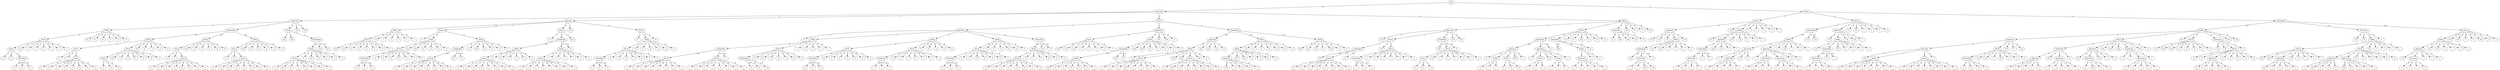 digraph "ID3_Decision_Tree.gv" {
	1 [label=Sex]
	"1FareLimit0" [label=FareLimit]
	1 -> "1FareLimit0" [label=0]
	"1FareLimit0AgeLimit0" [label=AgeLimit]
	"1FareLimit0" -> "1FareLimit0AgeLimit0" [label=0]
	"1FareLimit0AgeLimit0SibSp0" [label=SibSp]
	"1FareLimit0AgeLimit0" -> "1FareLimit0AgeLimit0SibSp0" [label=0]
	"1FareLimit0AgeLimit0SibSp0Parch0" [label=Parch]
	"1FareLimit0AgeLimit0SibSp0" -> "1FareLimit0AgeLimit0SibSp0Parch0" [label=0]
	"1FareLimit0AgeLimit0SibSp0Parch0Pclass0" [label=Pclass]
	"1FareLimit0AgeLimit0SibSp0Parch0" -> "1FareLimit0AgeLimit0SibSp0Parch0Pclass0" [label=0]
	"1FareLimit0AgeLimit0SibSp0Parch0Pclass001" [label=0]
	"1FareLimit0AgeLimit0SibSp0Parch0Pclass0" -> "1FareLimit0AgeLimit0SibSp0Parch0Pclass001" [label=1]
	"1FareLimit0AgeLimit0SibSp0Parch0Pclass002" [label=0]
	"1FareLimit0AgeLimit0SibSp0Parch0Pclass0" -> "1FareLimit0AgeLimit0SibSp0Parch0Pclass002" [label=2]
	"1FareLimit0AgeLimit0SibSp0Parch0Pclass0Embarked3" [label=Embarked]
	"1FareLimit0AgeLimit0SibSp0Parch0Pclass0" -> "1FareLimit0AgeLimit0SibSp0Parch0Pclass0Embarked3" [label=3]
	"1FareLimit0AgeLimit0SibSp0Parch0Pclass0Embarked300.0" [label=0]
	"1FareLimit0AgeLimit0SibSp0Parch0Pclass0Embarked3" -> "1FareLimit0AgeLimit0SibSp0Parch0Pclass0Embarked300.0" [label=0.0]
	"1FareLimit0AgeLimit0SibSp0Parch0Pclass0Embarked301.0" [label=0]
	"1FareLimit0AgeLimit0SibSp0Parch0Pclass0Embarked3" -> "1FareLimit0AgeLimit0SibSp0Parch0Pclass0Embarked301.0" [label=1.0]
	"1FareLimit0AgeLimit0SibSp0Parch0Pclass0Embarked302.0" [label=0]
	"1FareLimit0AgeLimit0SibSp0Parch0Pclass0Embarked3" -> "1FareLimit0AgeLimit0SibSp0Parch0Pclass0Embarked302.0" [label=2.0]
	"1FareLimit0AgeLimit0SibSp0Parch01.01" [label=1.0]
	"1FareLimit0AgeLimit0SibSp0Parch0" -> "1FareLimit0AgeLimit0SibSp0Parch01.01" [label=1]
	"1FareLimit0AgeLimit0SibSp0Parch012" [label=1]
	"1FareLimit0AgeLimit0SibSp0Parch0" -> "1FareLimit0AgeLimit0SibSp0Parch012" [label=2]
	"1FareLimit0AgeLimit0SibSp0Parch013" [label=1]
	"1FareLimit0AgeLimit0SibSp0Parch0" -> "1FareLimit0AgeLimit0SibSp0Parch013" [label=3]
	"1FareLimit0AgeLimit0SibSp0Parch014" [label=1]
	"1FareLimit0AgeLimit0SibSp0Parch0" -> "1FareLimit0AgeLimit0SibSp0Parch014" [label=4]
	"1FareLimit0AgeLimit0SibSp0Parch015" [label=1]
	"1FareLimit0AgeLimit0SibSp0Parch0" -> "1FareLimit0AgeLimit0SibSp0Parch015" [label=5]
	"1FareLimit0AgeLimit0SibSp0Parch016" [label=1]
	"1FareLimit0AgeLimit0SibSp0Parch0" -> "1FareLimit0AgeLimit0SibSp0Parch016" [label=6]
	"1FareLimit0AgeLimit0SibSp0Parch019" [label=1]
	"1FareLimit0AgeLimit0SibSp0Parch0" -> "1FareLimit0AgeLimit0SibSp0Parch019" [label=9]
	"1FareLimit0AgeLimit0SibSp00.01" [label=0.0]
	"1FareLimit0AgeLimit0SibSp0" -> "1FareLimit0AgeLimit0SibSp00.01" [label=1]
	"1FareLimit0AgeLimit0SibSp002" [label=0]
	"1FareLimit0AgeLimit0SibSp0" -> "1FareLimit0AgeLimit0SibSp002" [label=2]
	"1FareLimit0AgeLimit0SibSp003" [label=0]
	"1FareLimit0AgeLimit0SibSp0" -> "1FareLimit0AgeLimit0SibSp003" [label=3]
	"1FareLimit0AgeLimit0SibSp004" [label=0]
	"1FareLimit0AgeLimit0SibSp0" -> "1FareLimit0AgeLimit0SibSp004" [label=4]
	"1FareLimit0AgeLimit0SibSp005" [label=0]
	"1FareLimit0AgeLimit0SibSp0" -> "1FareLimit0AgeLimit0SibSp005" [label=5]
	"1FareLimit0AgeLimit0SibSp008" [label=0]
	"1FareLimit0AgeLimit0SibSp0" -> "1FareLimit0AgeLimit0SibSp008" [label=8]
	"1FareLimit0AgeLimit0Embarked1" [label=Embarked]
	"1FareLimit0AgeLimit0" -> "1FareLimit0AgeLimit0Embarked1" [label=1]
	"1FareLimit0AgeLimit0Embarked1SibSp0.0" [label=SibSp]
	"1FareLimit0AgeLimit0Embarked1" -> "1FareLimit0AgeLimit0Embarked1SibSp0.0" [label=0.0]
	"1FareLimit0AgeLimit0Embarked1SibSp0.0Pclass0" [label=Pclass]
	"1FareLimit0AgeLimit0Embarked1SibSp0.0" -> "1FareLimit0AgeLimit0Embarked1SibSp0.0Pclass0" [label=0]
	"1FareLimit0AgeLimit0Embarked1SibSp0.0Pclass001" [label=0]
	"1FareLimit0AgeLimit0Embarked1SibSp0.0Pclass0" -> "1FareLimit0AgeLimit0Embarked1SibSp0.0Pclass001" [label=1]
	"1FareLimit0AgeLimit0Embarked1SibSp0.0Pclass002" [label=0]
	"1FareLimit0AgeLimit0Embarked1SibSp0.0Pclass0" -> "1FareLimit0AgeLimit0Embarked1SibSp0.0Pclass002" [label=2]
	"1FareLimit0AgeLimit0Embarked1SibSp0.0Pclass0Parch3" [label=Parch]
	"1FareLimit0AgeLimit0Embarked1SibSp0.0Pclass0" -> "1FareLimit0AgeLimit0Embarked1SibSp0.0Pclass0Parch3" [label=3]
	"1FareLimit0AgeLimit0Embarked1SibSp0.0Pclass0Parch300" [label=0]
	"1FareLimit0AgeLimit0Embarked1SibSp0.0Pclass0Parch3" -> "1FareLimit0AgeLimit0Embarked1SibSp0.0Pclass0Parch300" [label=0]
	"1FareLimit0AgeLimit0Embarked1SibSp0.0Pclass0Parch301" [label=0]
	"1FareLimit0AgeLimit0Embarked1SibSp0.0Pclass0Parch3" -> "1FareLimit0AgeLimit0Embarked1SibSp0.0Pclass0Parch301" [label=1]
	"1FareLimit0AgeLimit0Embarked1SibSp0.0Pclass0Parch302" [label=0]
	"1FareLimit0AgeLimit0Embarked1SibSp0.0Pclass0Parch3" -> "1FareLimit0AgeLimit0Embarked1SibSp0.0Pclass0Parch302" [label=2]
	"1FareLimit0AgeLimit0Embarked1SibSp0.0Pclass0Parch303" [label=0]
	"1FareLimit0AgeLimit0Embarked1SibSp0.0Pclass0Parch3" -> "1FareLimit0AgeLimit0Embarked1SibSp0.0Pclass0Parch303" [label=3]
	"1FareLimit0AgeLimit0Embarked1SibSp0.0Pclass0Parch304" [label=0]
	"1FareLimit0AgeLimit0Embarked1SibSp0.0Pclass0Parch3" -> "1FareLimit0AgeLimit0Embarked1SibSp0.0Pclass0Parch304" [label=4]
	"1FareLimit0AgeLimit0Embarked1SibSp0.0Pclass0Parch305" [label=0]
	"1FareLimit0AgeLimit0Embarked1SibSp0.0Pclass0Parch3" -> "1FareLimit0AgeLimit0Embarked1SibSp0.0Pclass0Parch305" [label=5]
	"1FareLimit0AgeLimit0Embarked1SibSp0.0Pclass0Parch306" [label=0]
	"1FareLimit0AgeLimit0Embarked1SibSp0.0Pclass0Parch3" -> "1FareLimit0AgeLimit0Embarked1SibSp0.0Pclass0Parch306" [label=6]
	"1FareLimit0AgeLimit0Embarked1SibSp0.0Pclass0Parch309" [label=0]
	"1FareLimit0AgeLimit0Embarked1SibSp0.0Pclass0Parch3" -> "1FareLimit0AgeLimit0Embarked1SibSp0.0Pclass0Parch309" [label=9]
	"1FareLimit0AgeLimit0Embarked1SibSp0.0Parch1" [label=Parch]
	"1FareLimit0AgeLimit0Embarked1SibSp0.0" -> "1FareLimit0AgeLimit0Embarked1SibSp0.0Parch1" [label=1]
	"1FareLimit0AgeLimit0Embarked1SibSp0.0Parch1Pclass0" [label=Pclass]
	"1FareLimit0AgeLimit0Embarked1SibSp0.0Parch1" -> "1FareLimit0AgeLimit0Embarked1SibSp0.0Parch1Pclass0" [label=0]
	"1FareLimit0AgeLimit0Embarked1SibSp0.0Parch1Pclass001" [label=0]
	"1FareLimit0AgeLimit0Embarked1SibSp0.0Parch1Pclass0" -> "1FareLimit0AgeLimit0Embarked1SibSp0.0Parch1Pclass001" [label=1]
	"1FareLimit0AgeLimit0Embarked1SibSp0.0Parch1Pclass002" [label=0]
	"1FareLimit0AgeLimit0Embarked1SibSp0.0Parch1Pclass0" -> "1FareLimit0AgeLimit0Embarked1SibSp0.0Parch1Pclass002" [label=2]
	"1FareLimit0AgeLimit0Embarked1SibSp0.0Parch1Pclass003" [label=0]
	"1FareLimit0AgeLimit0Embarked1SibSp0.0Parch1Pclass0" -> "1FareLimit0AgeLimit0Embarked1SibSp0.0Parch1Pclass003" [label=3]
	"1FareLimit0AgeLimit0Embarked1SibSp0.0Parch10.01" [label=0.0]
	"1FareLimit0AgeLimit0Embarked1SibSp0.0Parch1" -> "1FareLimit0AgeLimit0Embarked1SibSp0.0Parch10.01" [label=1]
	"1FareLimit0AgeLimit0Embarked1SibSp0.0Parch102" [label=0]
	"1FareLimit0AgeLimit0Embarked1SibSp0.0Parch1" -> "1FareLimit0AgeLimit0Embarked1SibSp0.0Parch102" [label=2]
	"1FareLimit0AgeLimit0Embarked1SibSp0.0Parch103" [label=0]
	"1FareLimit0AgeLimit0Embarked1SibSp0.0Parch1" -> "1FareLimit0AgeLimit0Embarked1SibSp0.0Parch103" [label=3]
	"1FareLimit0AgeLimit0Embarked1SibSp0.0Parch104" [label=0]
	"1FareLimit0AgeLimit0Embarked1SibSp0.0Parch1" -> "1FareLimit0AgeLimit0Embarked1SibSp0.0Parch104" [label=4]
	"1FareLimit0AgeLimit0Embarked1SibSp0.0Parch105" [label=0]
	"1FareLimit0AgeLimit0Embarked1SibSp0.0Parch1" -> "1FareLimit0AgeLimit0Embarked1SibSp0.0Parch105" [label=5]
	"1FareLimit0AgeLimit0Embarked1SibSp0.0Parch106" [label=0]
	"1FareLimit0AgeLimit0Embarked1SibSp0.0Parch1" -> "1FareLimit0AgeLimit0Embarked1SibSp0.0Parch106" [label=6]
	"1FareLimit0AgeLimit0Embarked1SibSp0.0Parch109" [label=0]
	"1FareLimit0AgeLimit0Embarked1SibSp0.0Parch1" -> "1FareLimit0AgeLimit0Embarked1SibSp0.0Parch109" [label=9]
	"1FareLimit0AgeLimit0Embarked1SibSp0.00.02" [label=0.0]
	"1FareLimit0AgeLimit0Embarked1SibSp0.0" -> "1FareLimit0AgeLimit0Embarked1SibSp0.00.02" [label=2]
	"1FareLimit0AgeLimit0Embarked1SibSp0.003" [label=0]
	"1FareLimit0AgeLimit0Embarked1SibSp0.0" -> "1FareLimit0AgeLimit0Embarked1SibSp0.003" [label=3]
	"1FareLimit0AgeLimit0Embarked1SibSp0.004" [label=0]
	"1FareLimit0AgeLimit0Embarked1SibSp0.0" -> "1FareLimit0AgeLimit0Embarked1SibSp0.004" [label=4]
	"1FareLimit0AgeLimit0Embarked1SibSp0.005" [label=0]
	"1FareLimit0AgeLimit0Embarked1SibSp0.0" -> "1FareLimit0AgeLimit0Embarked1SibSp0.005" [label=5]
	"1FareLimit0AgeLimit0Embarked1SibSp0.008" [label=0]
	"1FareLimit0AgeLimit0Embarked1SibSp0.0" -> "1FareLimit0AgeLimit0Embarked1SibSp0.008" [label=8]
	"1FareLimit0AgeLimit0Embarked1SibSp1.0" [label=SibSp]
	"1FareLimit0AgeLimit0Embarked1" -> "1FareLimit0AgeLimit0Embarked1SibSp1.0" [label=1.0]
	"1FareLimit0AgeLimit0Embarked1SibSp1.0Pclass0" [label=Pclass]
	"1FareLimit0AgeLimit0Embarked1SibSp1.0" -> "1FareLimit0AgeLimit0Embarked1SibSp1.0Pclass0" [label=0]
	"1FareLimit0AgeLimit0Embarked1SibSp1.0Pclass001" [label=0]
	"1FareLimit0AgeLimit0Embarked1SibSp1.0Pclass0" -> "1FareLimit0AgeLimit0Embarked1SibSp1.0Pclass001" [label=1]
	"1FareLimit0AgeLimit0Embarked1SibSp1.0Pclass002" [label=0]
	"1FareLimit0AgeLimit0Embarked1SibSp1.0Pclass0" -> "1FareLimit0AgeLimit0Embarked1SibSp1.0Pclass002" [label=2]
	"1FareLimit0AgeLimit0Embarked1SibSp1.0Pclass0Parch3" [label=Parch]
	"1FareLimit0AgeLimit0Embarked1SibSp1.0Pclass0" -> "1FareLimit0AgeLimit0Embarked1SibSp1.0Pclass0Parch3" [label=3]
	"1FareLimit0AgeLimit0Embarked1SibSp1.0Pclass0Parch300" [label=0]
	"1FareLimit0AgeLimit0Embarked1SibSp1.0Pclass0Parch3" -> "1FareLimit0AgeLimit0Embarked1SibSp1.0Pclass0Parch300" [label=0]
	"1FareLimit0AgeLimit0Embarked1SibSp1.0Pclass0Parch301" [label=0]
	"1FareLimit0AgeLimit0Embarked1SibSp1.0Pclass0Parch3" -> "1FareLimit0AgeLimit0Embarked1SibSp1.0Pclass0Parch301" [label=1]
	"1FareLimit0AgeLimit0Embarked1SibSp1.0Pclass0Parch302" [label=0]
	"1FareLimit0AgeLimit0Embarked1SibSp1.0Pclass0Parch3" -> "1FareLimit0AgeLimit0Embarked1SibSp1.0Pclass0Parch302" [label=2]
	"1FareLimit0AgeLimit0Embarked1SibSp1.0Pclass0Parch303" [label=0]
	"1FareLimit0AgeLimit0Embarked1SibSp1.0Pclass0Parch3" -> "1FareLimit0AgeLimit0Embarked1SibSp1.0Pclass0Parch303" [label=3]
	"1FareLimit0AgeLimit0Embarked1SibSp1.0Pclass0Parch304" [label=0]
	"1FareLimit0AgeLimit0Embarked1SibSp1.0Pclass0Parch3" -> "1FareLimit0AgeLimit0Embarked1SibSp1.0Pclass0Parch304" [label=4]
	"1FareLimit0AgeLimit0Embarked1SibSp1.0Pclass0Parch305" [label=0]
	"1FareLimit0AgeLimit0Embarked1SibSp1.0Pclass0Parch3" -> "1FareLimit0AgeLimit0Embarked1SibSp1.0Pclass0Parch305" [label=5]
	"1FareLimit0AgeLimit0Embarked1SibSp1.0Pclass0Parch306" [label=0]
	"1FareLimit0AgeLimit0Embarked1SibSp1.0Pclass0Parch3" -> "1FareLimit0AgeLimit0Embarked1SibSp1.0Pclass0Parch306" [label=6]
	"1FareLimit0AgeLimit0Embarked1SibSp1.0Pclass0Parch309" [label=0]
	"1FareLimit0AgeLimit0Embarked1SibSp1.0Pclass0Parch3" -> "1FareLimit0AgeLimit0Embarked1SibSp1.0Pclass0Parch309" [label=9]
	"1FareLimit0AgeLimit0Embarked1SibSp1.00.01" [label=0.0]
	"1FareLimit0AgeLimit0Embarked1SibSp1.0" -> "1FareLimit0AgeLimit0Embarked1SibSp1.00.01" [label=1]
	"1FareLimit0AgeLimit0Embarked1SibSp1.002" [label=0]
	"1FareLimit0AgeLimit0Embarked1SibSp1.0" -> "1FareLimit0AgeLimit0Embarked1SibSp1.002" [label=2]
	"1FareLimit0AgeLimit0Embarked1SibSp1.003" [label=0]
	"1FareLimit0AgeLimit0Embarked1SibSp1.0" -> "1FareLimit0AgeLimit0Embarked1SibSp1.003" [label=3]
	"1FareLimit0AgeLimit0Embarked1SibSp1.004" [label=0]
	"1FareLimit0AgeLimit0Embarked1SibSp1.0" -> "1FareLimit0AgeLimit0Embarked1SibSp1.004" [label=4]
	"1FareLimit0AgeLimit0Embarked1SibSp1.005" [label=0]
	"1FareLimit0AgeLimit0Embarked1SibSp1.0" -> "1FareLimit0AgeLimit0Embarked1SibSp1.005" [label=5]
	"1FareLimit0AgeLimit0Embarked1SibSp1.008" [label=0]
	"1FareLimit0AgeLimit0Embarked1SibSp1.0" -> "1FareLimit0AgeLimit0Embarked1SibSp1.008" [label=8]
	"1FareLimit0AgeLimit0Embarked1SibSp2.0" [label=SibSp]
	"1FareLimit0AgeLimit0Embarked1" -> "1FareLimit0AgeLimit0Embarked1SibSp2.0" [label=2.0]
	"1FareLimit0AgeLimit0Embarked1SibSp2.0Pclass0" [label=Pclass]
	"1FareLimit0AgeLimit0Embarked1SibSp2.0" -> "1FareLimit0AgeLimit0Embarked1SibSp2.0Pclass0" [label=0]
	"1FareLimit0AgeLimit0Embarked1SibSp2.0Pclass001" [label=0]
	"1FareLimit0AgeLimit0Embarked1SibSp2.0Pclass0" -> "1FareLimit0AgeLimit0Embarked1SibSp2.0Pclass001" [label=1]
	"1FareLimit0AgeLimit0Embarked1SibSp2.0Pclass002" [label=0]
	"1FareLimit0AgeLimit0Embarked1SibSp2.0Pclass0" -> "1FareLimit0AgeLimit0Embarked1SibSp2.0Pclass002" [label=2]
	"1FareLimit0AgeLimit0Embarked1SibSp2.0Pclass0Parch3" [label=Parch]
	"1FareLimit0AgeLimit0Embarked1SibSp2.0Pclass0" -> "1FareLimit0AgeLimit0Embarked1SibSp2.0Pclass0Parch3" [label=3]
	"1FareLimit0AgeLimit0Embarked1SibSp2.0Pclass0Parch300" [label=0]
	"1FareLimit0AgeLimit0Embarked1SibSp2.0Pclass0Parch3" -> "1FareLimit0AgeLimit0Embarked1SibSp2.0Pclass0Parch300" [label=0]
	"1FareLimit0AgeLimit0Embarked1SibSp2.0Pclass0Parch301" [label=0]
	"1FareLimit0AgeLimit0Embarked1SibSp2.0Pclass0Parch3" -> "1FareLimit0AgeLimit0Embarked1SibSp2.0Pclass0Parch301" [label=1]
	"1FareLimit0AgeLimit0Embarked1SibSp2.0Pclass0Parch302" [label=0]
	"1FareLimit0AgeLimit0Embarked1SibSp2.0Pclass0Parch3" -> "1FareLimit0AgeLimit0Embarked1SibSp2.0Pclass0Parch302" [label=2]
	"1FareLimit0AgeLimit0Embarked1SibSp2.0Pclass0Parch303" [label=0]
	"1FareLimit0AgeLimit0Embarked1SibSp2.0Pclass0Parch3" -> "1FareLimit0AgeLimit0Embarked1SibSp2.0Pclass0Parch303" [label=3]
	"1FareLimit0AgeLimit0Embarked1SibSp2.0Pclass0Parch304" [label=0]
	"1FareLimit0AgeLimit0Embarked1SibSp2.0Pclass0Parch3" -> "1FareLimit0AgeLimit0Embarked1SibSp2.0Pclass0Parch304" [label=4]
	"1FareLimit0AgeLimit0Embarked1SibSp2.0Pclass0Parch305" [label=0]
	"1FareLimit0AgeLimit0Embarked1SibSp2.0Pclass0Parch3" -> "1FareLimit0AgeLimit0Embarked1SibSp2.0Pclass0Parch305" [label=5]
	"1FareLimit0AgeLimit0Embarked1SibSp2.0Pclass0Parch306" [label=0]
	"1FareLimit0AgeLimit0Embarked1SibSp2.0Pclass0Parch3" -> "1FareLimit0AgeLimit0Embarked1SibSp2.0Pclass0Parch306" [label=6]
	"1FareLimit0AgeLimit0Embarked1SibSp2.0Pclass0Parch309" [label=0]
	"1FareLimit0AgeLimit0Embarked1SibSp2.0Pclass0Parch3" -> "1FareLimit0AgeLimit0Embarked1SibSp2.0Pclass0Parch309" [label=9]
	"1FareLimit0AgeLimit0Embarked1SibSp2.00.01" [label=0.0]
	"1FareLimit0AgeLimit0Embarked1SibSp2.0" -> "1FareLimit0AgeLimit0Embarked1SibSp2.00.01" [label=1]
	"1FareLimit0AgeLimit0Embarked1SibSp2.002" [label=0]
	"1FareLimit0AgeLimit0Embarked1SibSp2.0" -> "1FareLimit0AgeLimit0Embarked1SibSp2.002" [label=2]
	"1FareLimit0AgeLimit0Embarked1SibSp2.003" [label=0]
	"1FareLimit0AgeLimit0Embarked1SibSp2.0" -> "1FareLimit0AgeLimit0Embarked1SibSp2.003" [label=3]
	"1FareLimit0AgeLimit0Embarked1SibSp2.004" [label=0]
	"1FareLimit0AgeLimit0Embarked1SibSp2.0" -> "1FareLimit0AgeLimit0Embarked1SibSp2.004" [label=4]
	"1FareLimit0AgeLimit0Embarked1SibSp2.005" [label=0]
	"1FareLimit0AgeLimit0Embarked1SibSp2.0" -> "1FareLimit0AgeLimit0Embarked1SibSp2.005" [label=5]
	"1FareLimit0AgeLimit0Embarked1SibSp2.008" [label=0]
	"1FareLimit0AgeLimit0Embarked1SibSp2.0" -> "1FareLimit0AgeLimit0Embarked1SibSp2.008" [label=8]
	"1FareLimit0AgeLimit0Pclass2" [label=Pclass]
	"1FareLimit0AgeLimit0" -> "1FareLimit0AgeLimit0Pclass2" [label=2]
	"1FareLimit0AgeLimit0Pclass20.01" [label=0.0]
	"1FareLimit0AgeLimit0Pclass2" -> "1FareLimit0AgeLimit0Pclass20.01" [label=1]
	"1FareLimit0AgeLimit0Pclass20.02" [label=0.0]
	"1FareLimit0AgeLimit0Pclass2" -> "1FareLimit0AgeLimit0Pclass20.02" [label=2]
	"1FareLimit0AgeLimit0Pclass2Embarked3" [label=Embarked]
	"1FareLimit0AgeLimit0Pclass2" -> "1FareLimit0AgeLimit0Pclass2Embarked3" [label=3]
	"1FareLimit0AgeLimit0Pclass2Embarked3SibSp0.0" [label=SibSp]
	"1FareLimit0AgeLimit0Pclass2Embarked3" -> "1FareLimit0AgeLimit0Pclass2Embarked3SibSp0.0" [label=0.0]
	"1FareLimit0AgeLimit0Pclass2Embarked3SibSp0.0Parch0" [label=Parch]
	"1FareLimit0AgeLimit0Pclass2Embarked3SibSp0.0" -> "1FareLimit0AgeLimit0Pclass2Embarked3SibSp0.0Parch0" [label=0]
	"1FareLimit0AgeLimit0Pclass2Embarked3SibSp0.0Parch000" [label=0]
	"1FareLimit0AgeLimit0Pclass2Embarked3SibSp0.0Parch0" -> "1FareLimit0AgeLimit0Pclass2Embarked3SibSp0.0Parch000" [label=0]
	"1FareLimit0AgeLimit0Pclass2Embarked3SibSp0.0Parch00.01" [label=0.0]
	"1FareLimit0AgeLimit0Pclass2Embarked3SibSp0.0Parch0" -> "1FareLimit0AgeLimit0Pclass2Embarked3SibSp0.0Parch00.01" [label=1]
	"1FareLimit0AgeLimit0Pclass2Embarked3SibSp0.0Parch002" [label=0]
	"1FareLimit0AgeLimit0Pclass2Embarked3SibSp0.0Parch0" -> "1FareLimit0AgeLimit0Pclass2Embarked3SibSp0.0Parch002" [label=2]
	"1FareLimit0AgeLimit0Pclass2Embarked3SibSp0.0Parch003" [label=0]
	"1FareLimit0AgeLimit0Pclass2Embarked3SibSp0.0Parch0" -> "1FareLimit0AgeLimit0Pclass2Embarked3SibSp0.0Parch003" [label=3]
	"1FareLimit0AgeLimit0Pclass2Embarked3SibSp0.0Parch004" [label=0]
	"1FareLimit0AgeLimit0Pclass2Embarked3SibSp0.0Parch0" -> "1FareLimit0AgeLimit0Pclass2Embarked3SibSp0.0Parch004" [label=4]
	"1FareLimit0AgeLimit0Pclass2Embarked3SibSp0.0Parch005" [label=0]
	"1FareLimit0AgeLimit0Pclass2Embarked3SibSp0.0Parch0" -> "1FareLimit0AgeLimit0Pclass2Embarked3SibSp0.0Parch005" [label=5]
	"1FareLimit0AgeLimit0Pclass2Embarked3SibSp0.0Parch006" [label=0]
	"1FareLimit0AgeLimit0Pclass2Embarked3SibSp0.0Parch0" -> "1FareLimit0AgeLimit0Pclass2Embarked3SibSp0.0Parch006" [label=6]
	"1FareLimit0AgeLimit0Pclass2Embarked3SibSp0.0Parch009" [label=0]
	"1FareLimit0AgeLimit0Pclass2Embarked3SibSp0.0Parch0" -> "1FareLimit0AgeLimit0Pclass2Embarked3SibSp0.0Parch009" [label=9]
	"1FareLimit0AgeLimit0Pclass2Embarked3SibSp0.001" [label=0]
	"1FareLimit0AgeLimit0Pclass2Embarked3SibSp0.0" -> "1FareLimit0AgeLimit0Pclass2Embarked3SibSp0.001" [label=1]
	"1FareLimit0AgeLimit0Pclass2Embarked3SibSp0.00.02" [label=0.0]
	"1FareLimit0AgeLimit0Pclass2Embarked3SibSp0.0" -> "1FareLimit0AgeLimit0Pclass2Embarked3SibSp0.00.02" [label=2]
	"1FareLimit0AgeLimit0Pclass2Embarked3SibSp0.003" [label=0]
	"1FareLimit0AgeLimit0Pclass2Embarked3SibSp0.0" -> "1FareLimit0AgeLimit0Pclass2Embarked3SibSp0.003" [label=3]
	"1FareLimit0AgeLimit0Pclass2Embarked3SibSp0.004" [label=0]
	"1FareLimit0AgeLimit0Pclass2Embarked3SibSp0.0" -> "1FareLimit0AgeLimit0Pclass2Embarked3SibSp0.004" [label=4]
	"1FareLimit0AgeLimit0Pclass2Embarked3SibSp0.005" [label=0]
	"1FareLimit0AgeLimit0Pclass2Embarked3SibSp0.0" -> "1FareLimit0AgeLimit0Pclass2Embarked3SibSp0.005" [label=5]
	"1FareLimit0AgeLimit0Pclass2Embarked3SibSp0.008" [label=0]
	"1FareLimit0AgeLimit0Pclass2Embarked3SibSp0.0" -> "1FareLimit0AgeLimit0Pclass2Embarked3SibSp0.008" [label=8]
	"1FareLimit0AgeLimit0Pclass2Embarked30.01.0" [label=0.0]
	"1FareLimit0AgeLimit0Pclass2Embarked3" -> "1FareLimit0AgeLimit0Pclass2Embarked30.01.0" [label=1.0]
	"1FareLimit0AgeLimit0Pclass2Embarked30.02.0" [label=0.0]
	"1FareLimit0AgeLimit0Pclass2Embarked3" -> "1FareLimit0AgeLimit0Pclass2Embarked30.02.0" [label=2.0]
	"1FareLimit0AgeLimit00.03" [label=0.0]
	"1FareLimit0AgeLimit0" -> "1FareLimit0AgeLimit00.03" [label=3]
	"1FareLimit0AgeLimit00.04" [label=0.0]
	"1FareLimit0AgeLimit0" -> "1FareLimit0AgeLimit00.04" [label=4]
	"1FareLimit0AgeLimit1" [label=AgeLimit]
	"1FareLimit0" -> "1FareLimit0AgeLimit1" [label=1]
	"1FareLimit0AgeLimit1SibSp0" [label=SibSp]
	"1FareLimit0AgeLimit1" -> "1FareLimit0AgeLimit1SibSp0" [label=0]
	"1FareLimit0AgeLimit1SibSp0Parch0" [label=Parch]
	"1FareLimit0AgeLimit1SibSp0" -> "1FareLimit0AgeLimit1SibSp0Parch0" [label=0]
	"1FareLimit0AgeLimit1SibSp0Parch00.00" [label=0.0]
	"1FareLimit0AgeLimit1SibSp0Parch0" -> "1FareLimit0AgeLimit1SibSp0Parch00.00" [label=0]
	"1FareLimit0AgeLimit1SibSp0Parch01.01" [label=1.0]
	"1FareLimit0AgeLimit1SibSp0Parch0" -> "1FareLimit0AgeLimit1SibSp0Parch01.01" [label=1]
	"1FareLimit0AgeLimit1SibSp0Parch002" [label=0]
	"1FareLimit0AgeLimit1SibSp0Parch0" -> "1FareLimit0AgeLimit1SibSp0Parch002" [label=2]
	"1FareLimit0AgeLimit1SibSp0Parch003" [label=0]
	"1FareLimit0AgeLimit1SibSp0Parch0" -> "1FareLimit0AgeLimit1SibSp0Parch003" [label=3]
	"1FareLimit0AgeLimit1SibSp0Parch004" [label=0]
	"1FareLimit0AgeLimit1SibSp0Parch0" -> "1FareLimit0AgeLimit1SibSp0Parch004" [label=4]
	"1FareLimit0AgeLimit1SibSp0Parch005" [label=0]
	"1FareLimit0AgeLimit1SibSp0Parch0" -> "1FareLimit0AgeLimit1SibSp0Parch005" [label=5]
	"1FareLimit0AgeLimit1SibSp0Parch006" [label=0]
	"1FareLimit0AgeLimit1SibSp0Parch0" -> "1FareLimit0AgeLimit1SibSp0Parch006" [label=6]
	"1FareLimit0AgeLimit1SibSp0Parch009" [label=0]
	"1FareLimit0AgeLimit1SibSp0Parch0" -> "1FareLimit0AgeLimit1SibSp0Parch009" [label=9]
	"1FareLimit0AgeLimit1SibSp01.01" [label=1.0]
	"1FareLimit0AgeLimit1SibSp0" -> "1FareLimit0AgeLimit1SibSp01.01" [label=1]
	"1FareLimit0AgeLimit1SibSp012" [label=1]
	"1FareLimit0AgeLimit1SibSp0" -> "1FareLimit0AgeLimit1SibSp012" [label=2]
	"1FareLimit0AgeLimit1SibSp013" [label=1]
	"1FareLimit0AgeLimit1SibSp0" -> "1FareLimit0AgeLimit1SibSp013" [label=3]
	"1FareLimit0AgeLimit1SibSp014" [label=1]
	"1FareLimit0AgeLimit1SibSp0" -> "1FareLimit0AgeLimit1SibSp014" [label=4]
	"1FareLimit0AgeLimit1SibSp015" [label=1]
	"1FareLimit0AgeLimit1SibSp0" -> "1FareLimit0AgeLimit1SibSp015" [label=5]
	"1FareLimit0AgeLimit1SibSp018" [label=1]
	"1FareLimit0AgeLimit1SibSp0" -> "1FareLimit0AgeLimit1SibSp018" [label=8]
	"1FareLimit0AgeLimit1Pclass1" [label=Pclass]
	"1FareLimit0AgeLimit1" -> "1FareLimit0AgeLimit1Pclass1" [label=1]
	"1FareLimit0AgeLimit1Pclass101" [label=0]
	"1FareLimit0AgeLimit1Pclass1" -> "1FareLimit0AgeLimit1Pclass101" [label=1]
	"1FareLimit0AgeLimit1Pclass1SibSp2" [label=SibSp]
	"1FareLimit0AgeLimit1Pclass1" -> "1FareLimit0AgeLimit1Pclass1SibSp2" [label=2]
	"1FareLimit0AgeLimit1Pclass1SibSp2Parch0" [label=Parch]
	"1FareLimit0AgeLimit1Pclass1SibSp2" -> "1FareLimit0AgeLimit1Pclass1SibSp2Parch0" [label=0]
	"1FareLimit0AgeLimit1Pclass1SibSp2Parch0Embarked0" [label=Embarked]
	"1FareLimit0AgeLimit1Pclass1SibSp2Parch0" -> "1FareLimit0AgeLimit1Pclass1SibSp2Parch0Embarked0" [label=0]
	"1FareLimit0AgeLimit1Pclass1SibSp2Parch0Embarked000.0" [label=0]
	"1FareLimit0AgeLimit1Pclass1SibSp2Parch0Embarked0" -> "1FareLimit0AgeLimit1Pclass1SibSp2Parch0Embarked000.0" [label=0.0]
	"1FareLimit0AgeLimit1Pclass1SibSp2Parch0Embarked001.0" [label=0]
	"1FareLimit0AgeLimit1Pclass1SibSp2Parch0Embarked0" -> "1FareLimit0AgeLimit1Pclass1SibSp2Parch0Embarked001.0" [label=1.0]
	"1FareLimit0AgeLimit1Pclass1SibSp2Parch0Embarked002.0" [label=0]
	"1FareLimit0AgeLimit1Pclass1SibSp2Parch0Embarked0" -> "1FareLimit0AgeLimit1Pclass1SibSp2Parch0Embarked002.0" [label=2.0]
	"1FareLimit0AgeLimit1Pclass1SibSp2Parch001" [label=0]
	"1FareLimit0AgeLimit1Pclass1SibSp2Parch0" -> "1FareLimit0AgeLimit1Pclass1SibSp2Parch001" [label=1]
	"1FareLimit0AgeLimit1Pclass1SibSp2Parch002" [label=0]
	"1FareLimit0AgeLimit1Pclass1SibSp2Parch0" -> "1FareLimit0AgeLimit1Pclass1SibSp2Parch002" [label=2]
	"1FareLimit0AgeLimit1Pclass1SibSp2Parch003" [label=0]
	"1FareLimit0AgeLimit1Pclass1SibSp2Parch0" -> "1FareLimit0AgeLimit1Pclass1SibSp2Parch003" [label=3]
	"1FareLimit0AgeLimit1Pclass1SibSp2Parch004" [label=0]
	"1FareLimit0AgeLimit1Pclass1SibSp2Parch0" -> "1FareLimit0AgeLimit1Pclass1SibSp2Parch004" [label=4]
	"1FareLimit0AgeLimit1Pclass1SibSp2Parch005" [label=0]
	"1FareLimit0AgeLimit1Pclass1SibSp2Parch0" -> "1FareLimit0AgeLimit1Pclass1SibSp2Parch005" [label=5]
	"1FareLimit0AgeLimit1Pclass1SibSp2Parch006" [label=0]
	"1FareLimit0AgeLimit1Pclass1SibSp2Parch0" -> "1FareLimit0AgeLimit1Pclass1SibSp2Parch006" [label=6]
	"1FareLimit0AgeLimit1Pclass1SibSp2Parch009" [label=0]
	"1FareLimit0AgeLimit1Pclass1SibSp2Parch0" -> "1FareLimit0AgeLimit1Pclass1SibSp2Parch009" [label=9]
	"1FareLimit0AgeLimit1Pclass1SibSp20.01" [label=0.0]
	"1FareLimit0AgeLimit1Pclass1SibSp2" -> "1FareLimit0AgeLimit1Pclass1SibSp20.01" [label=1]
	"1FareLimit0AgeLimit1Pclass1SibSp20.02" [label=0.0]
	"1FareLimit0AgeLimit1Pclass1SibSp2" -> "1FareLimit0AgeLimit1Pclass1SibSp20.02" [label=2]
	"1FareLimit0AgeLimit1Pclass1SibSp203" [label=0]
	"1FareLimit0AgeLimit1Pclass1SibSp2" -> "1FareLimit0AgeLimit1Pclass1SibSp203" [label=3]
	"1FareLimit0AgeLimit1Pclass1SibSp204" [label=0]
	"1FareLimit0AgeLimit1Pclass1SibSp2" -> "1FareLimit0AgeLimit1Pclass1SibSp204" [label=4]
	"1FareLimit0AgeLimit1Pclass1SibSp205" [label=0]
	"1FareLimit0AgeLimit1Pclass1SibSp2" -> "1FareLimit0AgeLimit1Pclass1SibSp205" [label=5]
	"1FareLimit0AgeLimit1Pclass1SibSp208" [label=0]
	"1FareLimit0AgeLimit1Pclass1SibSp2" -> "1FareLimit0AgeLimit1Pclass1SibSp208" [label=8]
	"1FareLimit0AgeLimit1Pclass1SibSp3" [label=SibSp]
	"1FareLimit0AgeLimit1Pclass1" -> "1FareLimit0AgeLimit1Pclass1SibSp3" [label=3]
	"1FareLimit0AgeLimit1Pclass1SibSp3Embarked0" [label=Embarked]
	"1FareLimit0AgeLimit1Pclass1SibSp3" -> "1FareLimit0AgeLimit1Pclass1SibSp3Embarked0" [label=0]
	"1FareLimit0AgeLimit1Pclass1SibSp3Embarked0Parch0.0" [label=Parch]
	"1FareLimit0AgeLimit1Pclass1SibSp3Embarked0" -> "1FareLimit0AgeLimit1Pclass1SibSp3Embarked0Parch0.0" [label=0.0]
	"1FareLimit0AgeLimit1Pclass1SibSp3Embarked0Parch0.000" [label=0]
	"1FareLimit0AgeLimit1Pclass1SibSp3Embarked0Parch0.0" -> "1FareLimit0AgeLimit1Pclass1SibSp3Embarked0Parch0.000" [label=0]
	"1FareLimit0AgeLimit1Pclass1SibSp3Embarked0Parch0.001" [label=0]
	"1FareLimit0AgeLimit1Pclass1SibSp3Embarked0Parch0.0" -> "1FareLimit0AgeLimit1Pclass1SibSp3Embarked0Parch0.001" [label=1]
	"1FareLimit0AgeLimit1Pclass1SibSp3Embarked0Parch0.002" [label=0]
	"1FareLimit0AgeLimit1Pclass1SibSp3Embarked0Parch0.0" -> "1FareLimit0AgeLimit1Pclass1SibSp3Embarked0Parch0.002" [label=2]
	"1FareLimit0AgeLimit1Pclass1SibSp3Embarked0Parch0.003" [label=0]
	"1FareLimit0AgeLimit1Pclass1SibSp3Embarked0Parch0.0" -> "1FareLimit0AgeLimit1Pclass1SibSp3Embarked0Parch0.003" [label=3]
	"1FareLimit0AgeLimit1Pclass1SibSp3Embarked0Parch0.004" [label=0]
	"1FareLimit0AgeLimit1Pclass1SibSp3Embarked0Parch0.0" -> "1FareLimit0AgeLimit1Pclass1SibSp3Embarked0Parch0.004" [label=4]
	"1FareLimit0AgeLimit1Pclass1SibSp3Embarked0Parch0.005" [label=0]
	"1FareLimit0AgeLimit1Pclass1SibSp3Embarked0Parch0.0" -> "1FareLimit0AgeLimit1Pclass1SibSp3Embarked0Parch0.005" [label=5]
	"1FareLimit0AgeLimit1Pclass1SibSp3Embarked0Parch0.006" [label=0]
	"1FareLimit0AgeLimit1Pclass1SibSp3Embarked0Parch0.0" -> "1FareLimit0AgeLimit1Pclass1SibSp3Embarked0Parch0.006" [label=6]
	"1FareLimit0AgeLimit1Pclass1SibSp3Embarked0Parch0.009" [label=0]
	"1FareLimit0AgeLimit1Pclass1SibSp3Embarked0Parch0.0" -> "1FareLimit0AgeLimit1Pclass1SibSp3Embarked0Parch0.009" [label=9]
	"1FareLimit0AgeLimit1Pclass1SibSp3Embarked00.01.0" [label=0.0]
	"1FareLimit0AgeLimit1Pclass1SibSp3Embarked0" -> "1FareLimit0AgeLimit1Pclass1SibSp3Embarked00.01.0" [label=1.0]
	"1FareLimit0AgeLimit1Pclass1SibSp3Embarked002.0" [label=0]
	"1FareLimit0AgeLimit1Pclass1SibSp3Embarked0" -> "1FareLimit0AgeLimit1Pclass1SibSp3Embarked002.0" [label=2.0]
	"1FareLimit0AgeLimit1Pclass1SibSp301" [label=0]
	"1FareLimit0AgeLimit1Pclass1SibSp3" -> "1FareLimit0AgeLimit1Pclass1SibSp301" [label=1]
	"1FareLimit0AgeLimit1Pclass1SibSp30.02" [label=0.0]
	"1FareLimit0AgeLimit1Pclass1SibSp3" -> "1FareLimit0AgeLimit1Pclass1SibSp30.02" [label=2]
	"1FareLimit0AgeLimit1Pclass1SibSp303" [label=0]
	"1FareLimit0AgeLimit1Pclass1SibSp3" -> "1FareLimit0AgeLimit1Pclass1SibSp303" [label=3]
	"1FareLimit0AgeLimit1Pclass1SibSp304" [label=0]
	"1FareLimit0AgeLimit1Pclass1SibSp3" -> "1FareLimit0AgeLimit1Pclass1SibSp304" [label=4]
	"1FareLimit0AgeLimit1Pclass1SibSp305" [label=0]
	"1FareLimit0AgeLimit1Pclass1SibSp3" -> "1FareLimit0AgeLimit1Pclass1SibSp305" [label=5]
	"1FareLimit0AgeLimit1Pclass1SibSp308" [label=0]
	"1FareLimit0AgeLimit1Pclass1SibSp3" -> "1FareLimit0AgeLimit1Pclass1SibSp308" [label=8]
	"1FareLimit0AgeLimit1Pclass2" [label=Pclass]
	"1FareLimit0AgeLimit1" -> "1FareLimit0AgeLimit1Pclass2" [label=2]
	"1FareLimit0AgeLimit1Pclass201" [label=0]
	"1FareLimit0AgeLimit1Pclass2" -> "1FareLimit0AgeLimit1Pclass201" [label=1]
	"1FareLimit0AgeLimit1Pclass2Embarked2" [label=Embarked]
	"1FareLimit0AgeLimit1Pclass2" -> "1FareLimit0AgeLimit1Pclass2Embarked2" [label=2]
	"1FareLimit0AgeLimit1Pclass2Embarked2SibSp0.0" [label=SibSp]
	"1FareLimit0AgeLimit1Pclass2Embarked2" -> "1FareLimit0AgeLimit1Pclass2Embarked2SibSp0.0" [label=0.0]
	"1FareLimit0AgeLimit1Pclass2Embarked2SibSp0.0Parch0" [label=Parch]
	"1FareLimit0AgeLimit1Pclass2Embarked2SibSp0.0" -> "1FareLimit0AgeLimit1Pclass2Embarked2SibSp0.0Parch0" [label=0]
	"1FareLimit0AgeLimit1Pclass2Embarked2SibSp0.0Parch000" [label=0]
	"1FareLimit0AgeLimit1Pclass2Embarked2SibSp0.0Parch0" -> "1FareLimit0AgeLimit1Pclass2Embarked2SibSp0.0Parch000" [label=0]
	"1FareLimit0AgeLimit1Pclass2Embarked2SibSp0.0Parch001" [label=0]
	"1FareLimit0AgeLimit1Pclass2Embarked2SibSp0.0Parch0" -> "1FareLimit0AgeLimit1Pclass2Embarked2SibSp0.0Parch001" [label=1]
	"1FareLimit0AgeLimit1Pclass2Embarked2SibSp0.0Parch002" [label=0]
	"1FareLimit0AgeLimit1Pclass2Embarked2SibSp0.0Parch0" -> "1FareLimit0AgeLimit1Pclass2Embarked2SibSp0.0Parch002" [label=2]
	"1FareLimit0AgeLimit1Pclass2Embarked2SibSp0.0Parch003" [label=0]
	"1FareLimit0AgeLimit1Pclass2Embarked2SibSp0.0Parch0" -> "1FareLimit0AgeLimit1Pclass2Embarked2SibSp0.0Parch003" [label=3]
	"1FareLimit0AgeLimit1Pclass2Embarked2SibSp0.0Parch004" [label=0]
	"1FareLimit0AgeLimit1Pclass2Embarked2SibSp0.0Parch0" -> "1FareLimit0AgeLimit1Pclass2Embarked2SibSp0.0Parch004" [label=4]
	"1FareLimit0AgeLimit1Pclass2Embarked2SibSp0.0Parch005" [label=0]
	"1FareLimit0AgeLimit1Pclass2Embarked2SibSp0.0Parch0" -> "1FareLimit0AgeLimit1Pclass2Embarked2SibSp0.0Parch005" [label=5]
	"1FareLimit0AgeLimit1Pclass2Embarked2SibSp0.0Parch006" [label=0]
	"1FareLimit0AgeLimit1Pclass2Embarked2SibSp0.0Parch0" -> "1FareLimit0AgeLimit1Pclass2Embarked2SibSp0.0Parch006" [label=6]
	"1FareLimit0AgeLimit1Pclass2Embarked2SibSp0.0Parch009" [label=0]
	"1FareLimit0AgeLimit1Pclass2Embarked2SibSp0.0Parch0" -> "1FareLimit0AgeLimit1Pclass2Embarked2SibSp0.0Parch009" [label=9]
	"1FareLimit0AgeLimit1Pclass2Embarked2SibSp0.001" [label=0]
	"1FareLimit0AgeLimit1Pclass2Embarked2SibSp0.0" -> "1FareLimit0AgeLimit1Pclass2Embarked2SibSp0.001" [label=1]
	"1FareLimit0AgeLimit1Pclass2Embarked2SibSp0.002" [label=0]
	"1FareLimit0AgeLimit1Pclass2Embarked2SibSp0.0" -> "1FareLimit0AgeLimit1Pclass2Embarked2SibSp0.002" [label=2]
	"1FareLimit0AgeLimit1Pclass2Embarked2SibSp0.003" [label=0]
	"1FareLimit0AgeLimit1Pclass2Embarked2SibSp0.0" -> "1FareLimit0AgeLimit1Pclass2Embarked2SibSp0.003" [label=3]
	"1FareLimit0AgeLimit1Pclass2Embarked2SibSp0.004" [label=0]
	"1FareLimit0AgeLimit1Pclass2Embarked2SibSp0.0" -> "1FareLimit0AgeLimit1Pclass2Embarked2SibSp0.004" [label=4]
	"1FareLimit0AgeLimit1Pclass2Embarked2SibSp0.005" [label=0]
	"1FareLimit0AgeLimit1Pclass2Embarked2SibSp0.0" -> "1FareLimit0AgeLimit1Pclass2Embarked2SibSp0.005" [label=5]
	"1FareLimit0AgeLimit1Pclass2Embarked2SibSp0.008" [label=0]
	"1FareLimit0AgeLimit1Pclass2Embarked2SibSp0.0" -> "1FareLimit0AgeLimit1Pclass2Embarked2SibSp0.008" [label=8]
	"1FareLimit0AgeLimit1Pclass2Embarked2SibSp1.0" [label=SibSp]
	"1FareLimit0AgeLimit1Pclass2Embarked2" -> "1FareLimit0AgeLimit1Pclass2Embarked2SibSp1.0" [label=1.0]
	"1FareLimit0AgeLimit1Pclass2Embarked2SibSp1.0Parch0" [label=Parch]
	"1FareLimit0AgeLimit1Pclass2Embarked2SibSp1.0" -> "1FareLimit0AgeLimit1Pclass2Embarked2SibSp1.0Parch0" [label=0]
	"1FareLimit0AgeLimit1Pclass2Embarked2SibSp1.0Parch010" [label=1]
	"1FareLimit0AgeLimit1Pclass2Embarked2SibSp1.0Parch0" -> "1FareLimit0AgeLimit1Pclass2Embarked2SibSp1.0Parch010" [label=0]
	"1FareLimit0AgeLimit1Pclass2Embarked2SibSp1.0Parch011" [label=1]
	"1FareLimit0AgeLimit1Pclass2Embarked2SibSp1.0Parch0" -> "1FareLimit0AgeLimit1Pclass2Embarked2SibSp1.0Parch011" [label=1]
	"1FareLimit0AgeLimit1Pclass2Embarked2SibSp1.0Parch012" [label=1]
	"1FareLimit0AgeLimit1Pclass2Embarked2SibSp1.0Parch0" -> "1FareLimit0AgeLimit1Pclass2Embarked2SibSp1.0Parch012" [label=2]
	"1FareLimit0AgeLimit1Pclass2Embarked2SibSp1.0Parch013" [label=1]
	"1FareLimit0AgeLimit1Pclass2Embarked2SibSp1.0Parch0" -> "1FareLimit0AgeLimit1Pclass2Embarked2SibSp1.0Parch013" [label=3]
	"1FareLimit0AgeLimit1Pclass2Embarked2SibSp1.0Parch014" [label=1]
	"1FareLimit0AgeLimit1Pclass2Embarked2SibSp1.0Parch0" -> "1FareLimit0AgeLimit1Pclass2Embarked2SibSp1.0Parch014" [label=4]
	"1FareLimit0AgeLimit1Pclass2Embarked2SibSp1.0Parch015" [label=1]
	"1FareLimit0AgeLimit1Pclass2Embarked2SibSp1.0Parch0" -> "1FareLimit0AgeLimit1Pclass2Embarked2SibSp1.0Parch015" [label=5]
	"1FareLimit0AgeLimit1Pclass2Embarked2SibSp1.0Parch016" [label=1]
	"1FareLimit0AgeLimit1Pclass2Embarked2SibSp1.0Parch0" -> "1FareLimit0AgeLimit1Pclass2Embarked2SibSp1.0Parch016" [label=6]
	"1FareLimit0AgeLimit1Pclass2Embarked2SibSp1.0Parch019" [label=1]
	"1FareLimit0AgeLimit1Pclass2Embarked2SibSp1.0Parch0" -> "1FareLimit0AgeLimit1Pclass2Embarked2SibSp1.0Parch019" [label=9]
	"1FareLimit0AgeLimit1Pclass2Embarked2SibSp1.011" [label=1]
	"1FareLimit0AgeLimit1Pclass2Embarked2SibSp1.0" -> "1FareLimit0AgeLimit1Pclass2Embarked2SibSp1.011" [label=1]
	"1FareLimit0AgeLimit1Pclass2Embarked2SibSp1.012" [label=1]
	"1FareLimit0AgeLimit1Pclass2Embarked2SibSp1.0" -> "1FareLimit0AgeLimit1Pclass2Embarked2SibSp1.012" [label=2]
	"1FareLimit0AgeLimit1Pclass2Embarked2SibSp1.013" [label=1]
	"1FareLimit0AgeLimit1Pclass2Embarked2SibSp1.0" -> "1FareLimit0AgeLimit1Pclass2Embarked2SibSp1.013" [label=3]
	"1FareLimit0AgeLimit1Pclass2Embarked2SibSp1.014" [label=1]
	"1FareLimit0AgeLimit1Pclass2Embarked2SibSp1.0" -> "1FareLimit0AgeLimit1Pclass2Embarked2SibSp1.014" [label=4]
	"1FareLimit0AgeLimit1Pclass2Embarked2SibSp1.015" [label=1]
	"1FareLimit0AgeLimit1Pclass2Embarked2SibSp1.0" -> "1FareLimit0AgeLimit1Pclass2Embarked2SibSp1.015" [label=5]
	"1FareLimit0AgeLimit1Pclass2Embarked2SibSp1.018" [label=1]
	"1FareLimit0AgeLimit1Pclass2Embarked2SibSp1.0" -> "1FareLimit0AgeLimit1Pclass2Embarked2SibSp1.018" [label=8]
	"1FareLimit0AgeLimit1Pclass2Embarked202.0" [label=0]
	"1FareLimit0AgeLimit1Pclass2Embarked2" -> "1FareLimit0AgeLimit1Pclass2Embarked202.0" [label=2.0]
	"1FareLimit0AgeLimit1Pclass20.03" [label=0.0]
	"1FareLimit0AgeLimit1Pclass2" -> "1FareLimit0AgeLimit1Pclass20.03" [label=3]
	"1FareLimit0AgeLimit10.03" [label=0.0]
	"1FareLimit0AgeLimit1" -> "1FareLimit0AgeLimit10.03" [label=3]
	"1FareLimit0AgeLimit1Pclass4" [label=Pclass]
	"1FareLimit0AgeLimit1" -> "1FareLimit0AgeLimit1Pclass4" [label=4]
	"1FareLimit0AgeLimit1Pclass401" [label=0]
	"1FareLimit0AgeLimit1Pclass4" -> "1FareLimit0AgeLimit1Pclass401" [label=1]
	"1FareLimit0AgeLimit1Pclass4SibSp2" [label=SibSp]
	"1FareLimit0AgeLimit1Pclass4" -> "1FareLimit0AgeLimit1Pclass4SibSp2" [label=2]
	"1FareLimit0AgeLimit1Pclass4SibSp2Parch0" [label=Parch]
	"1FareLimit0AgeLimit1Pclass4SibSp2" -> "1FareLimit0AgeLimit1Pclass4SibSp2Parch0" [label=0]
	"1FareLimit0AgeLimit1Pclass4SibSp2Parch0Embarked0" [label=Embarked]
	"1FareLimit0AgeLimit1Pclass4SibSp2Parch0" -> "1FareLimit0AgeLimit1Pclass4SibSp2Parch0Embarked0" [label=0]
	"1FareLimit0AgeLimit1Pclass4SibSp2Parch0Embarked000.0" [label=0]
	"1FareLimit0AgeLimit1Pclass4SibSp2Parch0Embarked0" -> "1FareLimit0AgeLimit1Pclass4SibSp2Parch0Embarked000.0" [label=0.0]
	"1FareLimit0AgeLimit1Pclass4SibSp2Parch0Embarked001.0" [label=0]
	"1FareLimit0AgeLimit1Pclass4SibSp2Parch0Embarked0" -> "1FareLimit0AgeLimit1Pclass4SibSp2Parch0Embarked001.0" [label=1.0]
	"1FareLimit0AgeLimit1Pclass4SibSp2Parch0Embarked002.0" [label=0]
	"1FareLimit0AgeLimit1Pclass4SibSp2Parch0Embarked0" -> "1FareLimit0AgeLimit1Pclass4SibSp2Parch0Embarked002.0" [label=2.0]
	"1FareLimit0AgeLimit1Pclass4SibSp2Parch001" [label=0]
	"1FareLimit0AgeLimit1Pclass4SibSp2Parch0" -> "1FareLimit0AgeLimit1Pclass4SibSp2Parch001" [label=1]
	"1FareLimit0AgeLimit1Pclass4SibSp2Parch002" [label=0]
	"1FareLimit0AgeLimit1Pclass4SibSp2Parch0" -> "1FareLimit0AgeLimit1Pclass4SibSp2Parch002" [label=2]
	"1FareLimit0AgeLimit1Pclass4SibSp2Parch003" [label=0]
	"1FareLimit0AgeLimit1Pclass4SibSp2Parch0" -> "1FareLimit0AgeLimit1Pclass4SibSp2Parch003" [label=3]
	"1FareLimit0AgeLimit1Pclass4SibSp2Parch004" [label=0]
	"1FareLimit0AgeLimit1Pclass4SibSp2Parch0" -> "1FareLimit0AgeLimit1Pclass4SibSp2Parch004" [label=4]
	"1FareLimit0AgeLimit1Pclass4SibSp2Parch005" [label=0]
	"1FareLimit0AgeLimit1Pclass4SibSp2Parch0" -> "1FareLimit0AgeLimit1Pclass4SibSp2Parch005" [label=5]
	"1FareLimit0AgeLimit1Pclass4SibSp2Parch006" [label=0]
	"1FareLimit0AgeLimit1Pclass4SibSp2Parch0" -> "1FareLimit0AgeLimit1Pclass4SibSp2Parch006" [label=6]
	"1FareLimit0AgeLimit1Pclass4SibSp2Parch009" [label=0]
	"1FareLimit0AgeLimit1Pclass4SibSp2Parch0" -> "1FareLimit0AgeLimit1Pclass4SibSp2Parch009" [label=9]
	"1FareLimit0AgeLimit1Pclass4SibSp201" [label=0]
	"1FareLimit0AgeLimit1Pclass4SibSp2" -> "1FareLimit0AgeLimit1Pclass4SibSp201" [label=1]
	"1FareLimit0AgeLimit1Pclass4SibSp202" [label=0]
	"1FareLimit0AgeLimit1Pclass4SibSp2" -> "1FareLimit0AgeLimit1Pclass4SibSp202" [label=2]
	"1FareLimit0AgeLimit1Pclass4SibSp203" [label=0]
	"1FareLimit0AgeLimit1Pclass4SibSp2" -> "1FareLimit0AgeLimit1Pclass4SibSp203" [label=3]
	"1FareLimit0AgeLimit1Pclass4SibSp204" [label=0]
	"1FareLimit0AgeLimit1Pclass4SibSp2" -> "1FareLimit0AgeLimit1Pclass4SibSp204" [label=4]
	"1FareLimit0AgeLimit1Pclass4SibSp205" [label=0]
	"1FareLimit0AgeLimit1Pclass4SibSp2" -> "1FareLimit0AgeLimit1Pclass4SibSp205" [label=5]
	"1FareLimit0AgeLimit1Pclass4SibSp208" [label=0]
	"1FareLimit0AgeLimit1Pclass4SibSp2" -> "1FareLimit0AgeLimit1Pclass4SibSp208" [label=8]
	"1FareLimit0AgeLimit1Pclass403" [label=0]
	"1FareLimit0AgeLimit1Pclass4" -> "1FareLimit0AgeLimit1Pclass403" [label=3]
	"1FareLimit0Pclass2" [label=Pclass]
	"1FareLimit0" -> "1FareLimit0Pclass2" [label=2]
	"1FareLimit0Pclass2AgeLimit1" [label=AgeLimit]
	"1FareLimit0Pclass2" -> "1FareLimit0Pclass2AgeLimit1" [label=1]
	"1FareLimit0Pclass2AgeLimit100" [label=0]
	"1FareLimit0Pclass2AgeLimit1" -> "1FareLimit0Pclass2AgeLimit100" [label=0]
	"1FareLimit0Pclass2AgeLimit1SibSp1" [label=SibSp]
	"1FareLimit0Pclass2AgeLimit1" -> "1FareLimit0Pclass2AgeLimit1SibSp1" [label=1]
	"1FareLimit0Pclass2AgeLimit1SibSp1Embarked0" [label=Embarked]
	"1FareLimit0Pclass2AgeLimit1SibSp1" -> "1FareLimit0Pclass2AgeLimit1SibSp1Embarked0" [label=0]
	"1FareLimit0Pclass2AgeLimit1SibSp1Embarked0Parch0.0" [label=Parch]
	"1FareLimit0Pclass2AgeLimit1SibSp1Embarked0" -> "1FareLimit0Pclass2AgeLimit1SibSp1Embarked0Parch0.0" [label=0.0]
	"1FareLimit0Pclass2AgeLimit1SibSp1Embarked0Parch0.010" [label=1]
	"1FareLimit0Pclass2AgeLimit1SibSp1Embarked0Parch0.0" -> "1FareLimit0Pclass2AgeLimit1SibSp1Embarked0Parch0.010" [label=0]
	"1FareLimit0Pclass2AgeLimit1SibSp1Embarked0Parch0.011" [label=1]
	"1FareLimit0Pclass2AgeLimit1SibSp1Embarked0Parch0.0" -> "1FareLimit0Pclass2AgeLimit1SibSp1Embarked0Parch0.011" [label=1]
	"1FareLimit0Pclass2AgeLimit1SibSp1Embarked0Parch0.012" [label=1]
	"1FareLimit0Pclass2AgeLimit1SibSp1Embarked0Parch0.0" -> "1FareLimit0Pclass2AgeLimit1SibSp1Embarked0Parch0.012" [label=2]
	"1FareLimit0Pclass2AgeLimit1SibSp1Embarked0Parch0.013" [label=1]
	"1FareLimit0Pclass2AgeLimit1SibSp1Embarked0Parch0.0" -> "1FareLimit0Pclass2AgeLimit1SibSp1Embarked0Parch0.013" [label=3]
	"1FareLimit0Pclass2AgeLimit1SibSp1Embarked0Parch0.014" [label=1]
	"1FareLimit0Pclass2AgeLimit1SibSp1Embarked0Parch0.0" -> "1FareLimit0Pclass2AgeLimit1SibSp1Embarked0Parch0.014" [label=4]
	"1FareLimit0Pclass2AgeLimit1SibSp1Embarked0Parch0.015" [label=1]
	"1FareLimit0Pclass2AgeLimit1SibSp1Embarked0Parch0.0" -> "1FareLimit0Pclass2AgeLimit1SibSp1Embarked0Parch0.015" [label=5]
	"1FareLimit0Pclass2AgeLimit1SibSp1Embarked0Parch0.016" [label=1]
	"1FareLimit0Pclass2AgeLimit1SibSp1Embarked0Parch0.0" -> "1FareLimit0Pclass2AgeLimit1SibSp1Embarked0Parch0.016" [label=6]
	"1FareLimit0Pclass2AgeLimit1SibSp1Embarked0Parch0.019" [label=1]
	"1FareLimit0Pclass2AgeLimit1SibSp1Embarked0Parch0.0" -> "1FareLimit0Pclass2AgeLimit1SibSp1Embarked0Parch0.019" [label=9]
	"1FareLimit0Pclass2AgeLimit1SibSp1Embarked0Parch1.0" [label=Parch]
	"1FareLimit0Pclass2AgeLimit1SibSp1Embarked0" -> "1FareLimit0Pclass2AgeLimit1SibSp1Embarked0Parch1.0" [label=1.0]
	"1FareLimit0Pclass2AgeLimit1SibSp1Embarked0Parch1.010" [label=1]
	"1FareLimit0Pclass2AgeLimit1SibSp1Embarked0Parch1.0" -> "1FareLimit0Pclass2AgeLimit1SibSp1Embarked0Parch1.010" [label=0]
	"1FareLimit0Pclass2AgeLimit1SibSp1Embarked0Parch1.011" [label=1]
	"1FareLimit0Pclass2AgeLimit1SibSp1Embarked0Parch1.0" -> "1FareLimit0Pclass2AgeLimit1SibSp1Embarked0Parch1.011" [label=1]
	"1FareLimit0Pclass2AgeLimit1SibSp1Embarked0Parch1.012" [label=1]
	"1FareLimit0Pclass2AgeLimit1SibSp1Embarked0Parch1.0" -> "1FareLimit0Pclass2AgeLimit1SibSp1Embarked0Parch1.012" [label=2]
	"1FareLimit0Pclass2AgeLimit1SibSp1Embarked0Parch1.013" [label=1]
	"1FareLimit0Pclass2AgeLimit1SibSp1Embarked0Parch1.0" -> "1FareLimit0Pclass2AgeLimit1SibSp1Embarked0Parch1.013" [label=3]
	"1FareLimit0Pclass2AgeLimit1SibSp1Embarked0Parch1.014" [label=1]
	"1FareLimit0Pclass2AgeLimit1SibSp1Embarked0Parch1.0" -> "1FareLimit0Pclass2AgeLimit1SibSp1Embarked0Parch1.014" [label=4]
	"1FareLimit0Pclass2AgeLimit1SibSp1Embarked0Parch1.015" [label=1]
	"1FareLimit0Pclass2AgeLimit1SibSp1Embarked0Parch1.0" -> "1FareLimit0Pclass2AgeLimit1SibSp1Embarked0Parch1.015" [label=5]
	"1FareLimit0Pclass2AgeLimit1SibSp1Embarked0Parch1.016" [label=1]
	"1FareLimit0Pclass2AgeLimit1SibSp1Embarked0Parch1.0" -> "1FareLimit0Pclass2AgeLimit1SibSp1Embarked0Parch1.016" [label=6]
	"1FareLimit0Pclass2AgeLimit1SibSp1Embarked0Parch1.019" [label=1]
	"1FareLimit0Pclass2AgeLimit1SibSp1Embarked0Parch1.0" -> "1FareLimit0Pclass2AgeLimit1SibSp1Embarked0Parch1.019" [label=9]
	"1FareLimit0Pclass2AgeLimit1SibSp1Embarked012.0" [label=1]
	"1FareLimit0Pclass2AgeLimit1SibSp1Embarked0" -> "1FareLimit0Pclass2AgeLimit1SibSp1Embarked012.0" [label=2.0]
	"1FareLimit0Pclass2AgeLimit1SibSp1Parch1" [label=Parch]
	"1FareLimit0Pclass2AgeLimit1SibSp1" -> "1FareLimit0Pclass2AgeLimit1SibSp1Parch1" [label=1]
	"1FareLimit0Pclass2AgeLimit1SibSp1Parch1Embarked0" [label=Embarked]
	"1FareLimit0Pclass2AgeLimit1SibSp1Parch1" -> "1FareLimit0Pclass2AgeLimit1SibSp1Parch1Embarked0" [label=0]
	"1FareLimit0Pclass2AgeLimit1SibSp1Parch1Embarked000.0" [label=0]
	"1FareLimit0Pclass2AgeLimit1SibSp1Parch1Embarked0" -> "1FareLimit0Pclass2AgeLimit1SibSp1Parch1Embarked000.0" [label=0.0]
	"1FareLimit0Pclass2AgeLimit1SibSp1Parch1Embarked001.0" [label=0]
	"1FareLimit0Pclass2AgeLimit1SibSp1Parch1Embarked0" -> "1FareLimit0Pclass2AgeLimit1SibSp1Parch1Embarked001.0" [label=1.0]
	"1FareLimit0Pclass2AgeLimit1SibSp1Parch1Embarked002.0" [label=0]
	"1FareLimit0Pclass2AgeLimit1SibSp1Parch1Embarked0" -> "1FareLimit0Pclass2AgeLimit1SibSp1Parch1Embarked002.0" [label=2.0]
	"1FareLimit0Pclass2AgeLimit1SibSp1Parch101" [label=0]
	"1FareLimit0Pclass2AgeLimit1SibSp1Parch1" -> "1FareLimit0Pclass2AgeLimit1SibSp1Parch101" [label=1]
	"1FareLimit0Pclass2AgeLimit1SibSp1Parch102" [label=0]
	"1FareLimit0Pclass2AgeLimit1SibSp1Parch1" -> "1FareLimit0Pclass2AgeLimit1SibSp1Parch102" [label=2]
	"1FareLimit0Pclass2AgeLimit1SibSp1Parch103" [label=0]
	"1FareLimit0Pclass2AgeLimit1SibSp1Parch1" -> "1FareLimit0Pclass2AgeLimit1SibSp1Parch103" [label=3]
	"1FareLimit0Pclass2AgeLimit1SibSp1Parch104" [label=0]
	"1FareLimit0Pclass2AgeLimit1SibSp1Parch1" -> "1FareLimit0Pclass2AgeLimit1SibSp1Parch104" [label=4]
	"1FareLimit0Pclass2AgeLimit1SibSp1Parch105" [label=0]
	"1FareLimit0Pclass2AgeLimit1SibSp1Parch1" -> "1FareLimit0Pclass2AgeLimit1SibSp1Parch105" [label=5]
	"1FareLimit0Pclass2AgeLimit1SibSp1Parch106" [label=0]
	"1FareLimit0Pclass2AgeLimit1SibSp1Parch1" -> "1FareLimit0Pclass2AgeLimit1SibSp1Parch106" [label=6]
	"1FareLimit0Pclass2AgeLimit1SibSp1Parch109" [label=0]
	"1FareLimit0Pclass2AgeLimit1SibSp1Parch1" -> "1FareLimit0Pclass2AgeLimit1SibSp1Parch109" [label=9]
	"1FareLimit0Pclass2AgeLimit1SibSp112" [label=1]
	"1FareLimit0Pclass2AgeLimit1SibSp1" -> "1FareLimit0Pclass2AgeLimit1SibSp112" [label=2]
	"1FareLimit0Pclass2AgeLimit1SibSp113" [label=1]
	"1FareLimit0Pclass2AgeLimit1SibSp1" -> "1FareLimit0Pclass2AgeLimit1SibSp113" [label=3]
	"1FareLimit0Pclass2AgeLimit1SibSp114" [label=1]
	"1FareLimit0Pclass2AgeLimit1SibSp1" -> "1FareLimit0Pclass2AgeLimit1SibSp114" [label=4]
	"1FareLimit0Pclass2AgeLimit1SibSp115" [label=1]
	"1FareLimit0Pclass2AgeLimit1SibSp1" -> "1FareLimit0Pclass2AgeLimit1SibSp115" [label=5]
	"1FareLimit0Pclass2AgeLimit1SibSp118" [label=1]
	"1FareLimit0Pclass2AgeLimit1SibSp1" -> "1FareLimit0Pclass2AgeLimit1SibSp118" [label=8]
	"1FareLimit0Pclass2AgeLimit1SibSp2" [label=SibSp]
	"1FareLimit0Pclass2AgeLimit1" -> "1FareLimit0Pclass2AgeLimit1SibSp2" [label=2]
	"1FareLimit0Pclass2AgeLimit1SibSp2Parch0" [label=Parch]
	"1FareLimit0Pclass2AgeLimit1SibSp2" -> "1FareLimit0Pclass2AgeLimit1SibSp2Parch0" [label=0]
	"1FareLimit0Pclass2AgeLimit1SibSp2Parch0Embarked0" [label=Embarked]
	"1FareLimit0Pclass2AgeLimit1SibSp2Parch0" -> "1FareLimit0Pclass2AgeLimit1SibSp2Parch0Embarked0" [label=0]
	"1FareLimit0Pclass2AgeLimit1SibSp2Parch0Embarked000.0" [label=0]
	"1FareLimit0Pclass2AgeLimit1SibSp2Parch0Embarked0" -> "1FareLimit0Pclass2AgeLimit1SibSp2Parch0Embarked000.0" [label=0.0]
	"1FareLimit0Pclass2AgeLimit1SibSp2Parch0Embarked001.0" [label=0]
	"1FareLimit0Pclass2AgeLimit1SibSp2Parch0Embarked0" -> "1FareLimit0Pclass2AgeLimit1SibSp2Parch0Embarked001.0" [label=1.0]
	"1FareLimit0Pclass2AgeLimit1SibSp2Parch0Embarked002.0" [label=0]
	"1FareLimit0Pclass2AgeLimit1SibSp2Parch0Embarked0" -> "1FareLimit0Pclass2AgeLimit1SibSp2Parch0Embarked002.0" [label=2.0]
	"1FareLimit0Pclass2AgeLimit1SibSp2Parch00.01" [label=0.0]
	"1FareLimit0Pclass2AgeLimit1SibSp2Parch0" -> "1FareLimit0Pclass2AgeLimit1SibSp2Parch00.01" [label=1]
	"1FareLimit0Pclass2AgeLimit1SibSp2Parch002" [label=0]
	"1FareLimit0Pclass2AgeLimit1SibSp2Parch0" -> "1FareLimit0Pclass2AgeLimit1SibSp2Parch002" [label=2]
	"1FareLimit0Pclass2AgeLimit1SibSp2Parch003" [label=0]
	"1FareLimit0Pclass2AgeLimit1SibSp2Parch0" -> "1FareLimit0Pclass2AgeLimit1SibSp2Parch003" [label=3]
	"1FareLimit0Pclass2AgeLimit1SibSp2Parch004" [label=0]
	"1FareLimit0Pclass2AgeLimit1SibSp2Parch0" -> "1FareLimit0Pclass2AgeLimit1SibSp2Parch004" [label=4]
	"1FareLimit0Pclass2AgeLimit1SibSp2Parch005" [label=0]
	"1FareLimit0Pclass2AgeLimit1SibSp2Parch0" -> "1FareLimit0Pclass2AgeLimit1SibSp2Parch005" [label=5]
	"1FareLimit0Pclass2AgeLimit1SibSp2Parch006" [label=0]
	"1FareLimit0Pclass2AgeLimit1SibSp2Parch0" -> "1FareLimit0Pclass2AgeLimit1SibSp2Parch006" [label=6]
	"1FareLimit0Pclass2AgeLimit1SibSp2Parch009" [label=0]
	"1FareLimit0Pclass2AgeLimit1SibSp2Parch0" -> "1FareLimit0Pclass2AgeLimit1SibSp2Parch009" [label=9]
	"1FareLimit0Pclass2AgeLimit1SibSp2Parch1" [label=Parch]
	"1FareLimit0Pclass2AgeLimit1SibSp2" -> "1FareLimit0Pclass2AgeLimit1SibSp2Parch1" [label=1]
	"1FareLimit0Pclass2AgeLimit1SibSp2Parch1Embarked0" [label=Embarked]
	"1FareLimit0Pclass2AgeLimit1SibSp2Parch1" -> "1FareLimit0Pclass2AgeLimit1SibSp2Parch1Embarked0" [label=0]
	"1FareLimit0Pclass2AgeLimit1SibSp2Parch1Embarked010.0" [label=1]
	"1FareLimit0Pclass2AgeLimit1SibSp2Parch1Embarked0" -> "1FareLimit0Pclass2AgeLimit1SibSp2Parch1Embarked010.0" [label=0.0]
	"1FareLimit0Pclass2AgeLimit1SibSp2Parch1Embarked011.0" [label=1]
	"1FareLimit0Pclass2AgeLimit1SibSp2Parch1Embarked0" -> "1FareLimit0Pclass2AgeLimit1SibSp2Parch1Embarked011.0" [label=1.0]
	"1FareLimit0Pclass2AgeLimit1SibSp2Parch1Embarked012.0" [label=1]
	"1FareLimit0Pclass2AgeLimit1SibSp2Parch1Embarked0" -> "1FareLimit0Pclass2AgeLimit1SibSp2Parch1Embarked012.0" [label=2.0]
	"1FareLimit0Pclass2AgeLimit1SibSp2Parch11.01" [label=1.0]
	"1FareLimit0Pclass2AgeLimit1SibSp2Parch1" -> "1FareLimit0Pclass2AgeLimit1SibSp2Parch11.01" [label=1]
	"1FareLimit0Pclass2AgeLimit1SibSp2Parch112" [label=1]
	"1FareLimit0Pclass2AgeLimit1SibSp2Parch1" -> "1FareLimit0Pclass2AgeLimit1SibSp2Parch112" [label=2]
	"1FareLimit0Pclass2AgeLimit1SibSp2Parch113" [label=1]
	"1FareLimit0Pclass2AgeLimit1SibSp2Parch1" -> "1FareLimit0Pclass2AgeLimit1SibSp2Parch113" [label=3]
	"1FareLimit0Pclass2AgeLimit1SibSp2Parch114" [label=1]
	"1FareLimit0Pclass2AgeLimit1SibSp2Parch1" -> "1FareLimit0Pclass2AgeLimit1SibSp2Parch114" [label=4]
	"1FareLimit0Pclass2AgeLimit1SibSp2Parch115" [label=1]
	"1FareLimit0Pclass2AgeLimit1SibSp2Parch1" -> "1FareLimit0Pclass2AgeLimit1SibSp2Parch115" [label=5]
	"1FareLimit0Pclass2AgeLimit1SibSp2Parch116" [label=1]
	"1FareLimit0Pclass2AgeLimit1SibSp2Parch1" -> "1FareLimit0Pclass2AgeLimit1SibSp2Parch116" [label=6]
	"1FareLimit0Pclass2AgeLimit1SibSp2Parch119" [label=1]
	"1FareLimit0Pclass2AgeLimit1SibSp2Parch1" -> "1FareLimit0Pclass2AgeLimit1SibSp2Parch119" [label=9]
	"1FareLimit0Pclass2AgeLimit1SibSp202" [label=0]
	"1FareLimit0Pclass2AgeLimit1SibSp2" -> "1FareLimit0Pclass2AgeLimit1SibSp202" [label=2]
	"1FareLimit0Pclass2AgeLimit1SibSp203" [label=0]
	"1FareLimit0Pclass2AgeLimit1SibSp2" -> "1FareLimit0Pclass2AgeLimit1SibSp203" [label=3]
	"1FareLimit0Pclass2AgeLimit1SibSp204" [label=0]
	"1FareLimit0Pclass2AgeLimit1SibSp2" -> "1FareLimit0Pclass2AgeLimit1SibSp204" [label=4]
	"1FareLimit0Pclass2AgeLimit1SibSp205" [label=0]
	"1FareLimit0Pclass2AgeLimit1SibSp2" -> "1FareLimit0Pclass2AgeLimit1SibSp205" [label=5]
	"1FareLimit0Pclass2AgeLimit1SibSp208" [label=0]
	"1FareLimit0Pclass2AgeLimit1SibSp2" -> "1FareLimit0Pclass2AgeLimit1SibSp208" [label=8]
	"1FareLimit0Pclass2AgeLimit1SibSp3" [label=SibSp]
	"1FareLimit0Pclass2AgeLimit1" -> "1FareLimit0Pclass2AgeLimit1SibSp3" [label=3]
	"1FareLimit0Pclass2AgeLimit1SibSp3Parch0" [label=Parch]
	"1FareLimit0Pclass2AgeLimit1SibSp3" -> "1FareLimit0Pclass2AgeLimit1SibSp3Parch0" [label=0]
	"1FareLimit0Pclass2AgeLimit1SibSp3Parch0Embarked0" [label=Embarked]
	"1FareLimit0Pclass2AgeLimit1SibSp3Parch0" -> "1FareLimit0Pclass2AgeLimit1SibSp3Parch0Embarked0" [label=0]
	"1FareLimit0Pclass2AgeLimit1SibSp3Parch0Embarked000.0" [label=0]
	"1FareLimit0Pclass2AgeLimit1SibSp3Parch0Embarked0" -> "1FareLimit0Pclass2AgeLimit1SibSp3Parch0Embarked000.0" [label=0.0]
	"1FareLimit0Pclass2AgeLimit1SibSp3Parch0Embarked001.0" [label=0]
	"1FareLimit0Pclass2AgeLimit1SibSp3Parch0Embarked0" -> "1FareLimit0Pclass2AgeLimit1SibSp3Parch0Embarked001.0" [label=1.0]
	"1FareLimit0Pclass2AgeLimit1SibSp3Parch0Embarked002.0" [label=0]
	"1FareLimit0Pclass2AgeLimit1SibSp3Parch0Embarked0" -> "1FareLimit0Pclass2AgeLimit1SibSp3Parch0Embarked002.0" [label=2.0]
	"1FareLimit0Pclass2AgeLimit1SibSp3Parch001" [label=0]
	"1FareLimit0Pclass2AgeLimit1SibSp3Parch0" -> "1FareLimit0Pclass2AgeLimit1SibSp3Parch001" [label=1]
	"1FareLimit0Pclass2AgeLimit1SibSp3Parch002" [label=0]
	"1FareLimit0Pclass2AgeLimit1SibSp3Parch0" -> "1FareLimit0Pclass2AgeLimit1SibSp3Parch002" [label=2]
	"1FareLimit0Pclass2AgeLimit1SibSp3Parch003" [label=0]
	"1FareLimit0Pclass2AgeLimit1SibSp3Parch0" -> "1FareLimit0Pclass2AgeLimit1SibSp3Parch003" [label=3]
	"1FareLimit0Pclass2AgeLimit1SibSp3Parch004" [label=0]
	"1FareLimit0Pclass2AgeLimit1SibSp3Parch0" -> "1FareLimit0Pclass2AgeLimit1SibSp3Parch004" [label=4]
	"1FareLimit0Pclass2AgeLimit1SibSp3Parch005" [label=0]
	"1FareLimit0Pclass2AgeLimit1SibSp3Parch0" -> "1FareLimit0Pclass2AgeLimit1SibSp3Parch005" [label=5]
	"1FareLimit0Pclass2AgeLimit1SibSp3Parch006" [label=0]
	"1FareLimit0Pclass2AgeLimit1SibSp3Parch0" -> "1FareLimit0Pclass2AgeLimit1SibSp3Parch006" [label=6]
	"1FareLimit0Pclass2AgeLimit1SibSp3Parch009" [label=0]
	"1FareLimit0Pclass2AgeLimit1SibSp3Parch0" -> "1FareLimit0Pclass2AgeLimit1SibSp3Parch009" [label=9]
	"1FareLimit0Pclass2AgeLimit1SibSp301" [label=0]
	"1FareLimit0Pclass2AgeLimit1SibSp3" -> "1FareLimit0Pclass2AgeLimit1SibSp301" [label=1]
	"1FareLimit0Pclass2AgeLimit1SibSp302" [label=0]
	"1FareLimit0Pclass2AgeLimit1SibSp3" -> "1FareLimit0Pclass2AgeLimit1SibSp302" [label=2]
	"1FareLimit0Pclass2AgeLimit1SibSp303" [label=0]
	"1FareLimit0Pclass2AgeLimit1SibSp3" -> "1FareLimit0Pclass2AgeLimit1SibSp303" [label=3]
	"1FareLimit0Pclass2AgeLimit1SibSp304" [label=0]
	"1FareLimit0Pclass2AgeLimit1SibSp3" -> "1FareLimit0Pclass2AgeLimit1SibSp304" [label=4]
	"1FareLimit0Pclass2AgeLimit1SibSp305" [label=0]
	"1FareLimit0Pclass2AgeLimit1SibSp3" -> "1FareLimit0Pclass2AgeLimit1SibSp305" [label=5]
	"1FareLimit0Pclass2AgeLimit1SibSp308" [label=0]
	"1FareLimit0Pclass2AgeLimit1SibSp3" -> "1FareLimit0Pclass2AgeLimit1SibSp308" [label=8]
	"1FareLimit0Pclass2AgeLimit1Embarked4" [label=Embarked]
	"1FareLimit0Pclass2AgeLimit1" -> "1FareLimit0Pclass2AgeLimit1Embarked4" [label=4]
	"1FareLimit0Pclass2AgeLimit1Embarked4SibSp0.0" [label=SibSp]
	"1FareLimit0Pclass2AgeLimit1Embarked4" -> "1FareLimit0Pclass2AgeLimit1Embarked4SibSp0.0" [label=0.0]
	"1FareLimit0Pclass2AgeLimit1Embarked4SibSp0.0Parch0" [label=Parch]
	"1FareLimit0Pclass2AgeLimit1Embarked4SibSp0.0" -> "1FareLimit0Pclass2AgeLimit1Embarked4SibSp0.0Parch0" [label=0]
	"1FareLimit0Pclass2AgeLimit1Embarked4SibSp0.0Parch000" [label=0]
	"1FareLimit0Pclass2AgeLimit1Embarked4SibSp0.0Parch0" -> "1FareLimit0Pclass2AgeLimit1Embarked4SibSp0.0Parch000" [label=0]
	"1FareLimit0Pclass2AgeLimit1Embarked4SibSp0.0Parch001" [label=0]
	"1FareLimit0Pclass2AgeLimit1Embarked4SibSp0.0Parch0" -> "1FareLimit0Pclass2AgeLimit1Embarked4SibSp0.0Parch001" [label=1]
	"1FareLimit0Pclass2AgeLimit1Embarked4SibSp0.0Parch002" [label=0]
	"1FareLimit0Pclass2AgeLimit1Embarked4SibSp0.0Parch0" -> "1FareLimit0Pclass2AgeLimit1Embarked4SibSp0.0Parch002" [label=2]
	"1FareLimit0Pclass2AgeLimit1Embarked4SibSp0.0Parch003" [label=0]
	"1FareLimit0Pclass2AgeLimit1Embarked4SibSp0.0Parch0" -> "1FareLimit0Pclass2AgeLimit1Embarked4SibSp0.0Parch003" [label=3]
	"1FareLimit0Pclass2AgeLimit1Embarked4SibSp0.0Parch004" [label=0]
	"1FareLimit0Pclass2AgeLimit1Embarked4SibSp0.0Parch0" -> "1FareLimit0Pclass2AgeLimit1Embarked4SibSp0.0Parch004" [label=4]
	"1FareLimit0Pclass2AgeLimit1Embarked4SibSp0.0Parch005" [label=0]
	"1FareLimit0Pclass2AgeLimit1Embarked4SibSp0.0Parch0" -> "1FareLimit0Pclass2AgeLimit1Embarked4SibSp0.0Parch005" [label=5]
	"1FareLimit0Pclass2AgeLimit1Embarked4SibSp0.0Parch006" [label=0]
	"1FareLimit0Pclass2AgeLimit1Embarked4SibSp0.0Parch0" -> "1FareLimit0Pclass2AgeLimit1Embarked4SibSp0.0Parch006" [label=6]
	"1FareLimit0Pclass2AgeLimit1Embarked4SibSp0.0Parch009" [label=0]
	"1FareLimit0Pclass2AgeLimit1Embarked4SibSp0.0Parch0" -> "1FareLimit0Pclass2AgeLimit1Embarked4SibSp0.0Parch009" [label=9]
	"1FareLimit0Pclass2AgeLimit1Embarked4SibSp0.001" [label=0]
	"1FareLimit0Pclass2AgeLimit1Embarked4SibSp0.0" -> "1FareLimit0Pclass2AgeLimit1Embarked4SibSp0.001" [label=1]
	"1FareLimit0Pclass2AgeLimit1Embarked4SibSp0.002" [label=0]
	"1FareLimit0Pclass2AgeLimit1Embarked4SibSp0.0" -> "1FareLimit0Pclass2AgeLimit1Embarked4SibSp0.002" [label=2]
	"1FareLimit0Pclass2AgeLimit1Embarked4SibSp0.003" [label=0]
	"1FareLimit0Pclass2AgeLimit1Embarked4SibSp0.0" -> "1FareLimit0Pclass2AgeLimit1Embarked4SibSp0.003" [label=3]
	"1FareLimit0Pclass2AgeLimit1Embarked4SibSp0.004" [label=0]
	"1FareLimit0Pclass2AgeLimit1Embarked4SibSp0.0" -> "1FareLimit0Pclass2AgeLimit1Embarked4SibSp0.004" [label=4]
	"1FareLimit0Pclass2AgeLimit1Embarked4SibSp0.005" [label=0]
	"1FareLimit0Pclass2AgeLimit1Embarked4SibSp0.0" -> "1FareLimit0Pclass2AgeLimit1Embarked4SibSp0.005" [label=5]
	"1FareLimit0Pclass2AgeLimit1Embarked4SibSp0.008" [label=0]
	"1FareLimit0Pclass2AgeLimit1Embarked4SibSp0.0" -> "1FareLimit0Pclass2AgeLimit1Embarked4SibSp0.008" [label=8]
	"1FareLimit0Pclass2AgeLimit1Embarked40.01.0" [label=0.0]
	"1FareLimit0Pclass2AgeLimit1Embarked4" -> "1FareLimit0Pclass2AgeLimit1Embarked40.01.0" [label=1.0]
	"1FareLimit0Pclass2AgeLimit1Embarked402.0" [label=0]
	"1FareLimit0Pclass2AgeLimit1Embarked4" -> "1FareLimit0Pclass2AgeLimit1Embarked402.0" [label=2.0]
	"1FareLimit0Pclass2AgeLimit2" [label=AgeLimit]
	"1FareLimit0Pclass2" -> "1FareLimit0Pclass2AgeLimit2" [label=2]
	"1FareLimit0Pclass2AgeLimit2Parch0" [label=Parch]
	"1FareLimit0Pclass2AgeLimit2" -> "1FareLimit0Pclass2AgeLimit2Parch0" [label=0]
	"1FareLimit0Pclass2AgeLimit2Parch00.00" [label=0.0]
	"1FareLimit0Pclass2AgeLimit2Parch0" -> "1FareLimit0Pclass2AgeLimit2Parch00.00" [label=0]
	"1FareLimit0Pclass2AgeLimit2Parch01.01" [label=1.0]
	"1FareLimit0Pclass2AgeLimit2Parch0" -> "1FareLimit0Pclass2AgeLimit2Parch01.01" [label=1]
	"1FareLimit0Pclass2AgeLimit2Parch01.02" [label=1.0]
	"1FareLimit0Pclass2AgeLimit2Parch0" -> "1FareLimit0Pclass2AgeLimit2Parch01.02" [label=2]
	"1FareLimit0Pclass2AgeLimit2Parch013" [label=1]
	"1FareLimit0Pclass2AgeLimit2Parch0" -> "1FareLimit0Pclass2AgeLimit2Parch013" [label=3]
	"1FareLimit0Pclass2AgeLimit2Parch014" [label=1]
	"1FareLimit0Pclass2AgeLimit2Parch0" -> "1FareLimit0Pclass2AgeLimit2Parch014" [label=4]
	"1FareLimit0Pclass2AgeLimit2Parch015" [label=1]
	"1FareLimit0Pclass2AgeLimit2Parch0" -> "1FareLimit0Pclass2AgeLimit2Parch015" [label=5]
	"1FareLimit0Pclass2AgeLimit2Parch016" [label=1]
	"1FareLimit0Pclass2AgeLimit2Parch0" -> "1FareLimit0Pclass2AgeLimit2Parch016" [label=6]
	"1FareLimit0Pclass2AgeLimit2Parch019" [label=1]
	"1FareLimit0Pclass2AgeLimit2Parch0" -> "1FareLimit0Pclass2AgeLimit2Parch019" [label=9]
	"1FareLimit0Pclass2AgeLimit2Parch1" [label=Parch]
	"1FareLimit0Pclass2AgeLimit2" -> "1FareLimit0Pclass2AgeLimit2Parch1" [label=1]
	"1FareLimit0Pclass2AgeLimit2Parch1Embarked0" [label=Embarked]
	"1FareLimit0Pclass2AgeLimit2Parch1" -> "1FareLimit0Pclass2AgeLimit2Parch1Embarked0" [label=0]
	"1FareLimit0Pclass2AgeLimit2Parch1Embarked0SibSp0.0" [label=SibSp]
	"1FareLimit0Pclass2AgeLimit2Parch1Embarked0" -> "1FareLimit0Pclass2AgeLimit2Parch1Embarked0SibSp0.0" [label=0.0]
	"1FareLimit0Pclass2AgeLimit2Parch1Embarked0SibSp0.00.00" [label=0.0]
	"1FareLimit0Pclass2AgeLimit2Parch1Embarked0SibSp0.0" -> "1FareLimit0Pclass2AgeLimit2Parch1Embarked0SibSp0.00.00" [label=0]
	"1FareLimit0Pclass2AgeLimit2Parch1Embarked0SibSp0.001" [label=0]
	"1FareLimit0Pclass2AgeLimit2Parch1Embarked0SibSp0.0" -> "1FareLimit0Pclass2AgeLimit2Parch1Embarked0SibSp0.001" [label=1]
	"1FareLimit0Pclass2AgeLimit2Parch1Embarked0SibSp0.002" [label=0]
	"1FareLimit0Pclass2AgeLimit2Parch1Embarked0SibSp0.0" -> "1FareLimit0Pclass2AgeLimit2Parch1Embarked0SibSp0.002" [label=2]
	"1FareLimit0Pclass2AgeLimit2Parch1Embarked0SibSp0.003" [label=0]
	"1FareLimit0Pclass2AgeLimit2Parch1Embarked0SibSp0.0" -> "1FareLimit0Pclass2AgeLimit2Parch1Embarked0SibSp0.003" [label=3]
	"1FareLimit0Pclass2AgeLimit2Parch1Embarked0SibSp0.004" [label=0]
	"1FareLimit0Pclass2AgeLimit2Parch1Embarked0SibSp0.0" -> "1FareLimit0Pclass2AgeLimit2Parch1Embarked0SibSp0.004" [label=4]
	"1FareLimit0Pclass2AgeLimit2Parch1Embarked0SibSp0.005" [label=0]
	"1FareLimit0Pclass2AgeLimit2Parch1Embarked0SibSp0.0" -> "1FareLimit0Pclass2AgeLimit2Parch1Embarked0SibSp0.005" [label=5]
	"1FareLimit0Pclass2AgeLimit2Parch1Embarked0SibSp0.008" [label=0]
	"1FareLimit0Pclass2AgeLimit2Parch1Embarked0SibSp0.0" -> "1FareLimit0Pclass2AgeLimit2Parch1Embarked0SibSp0.008" [label=8]
	"1FareLimit0Pclass2AgeLimit2Parch1Embarked00.01.0" [label=0.0]
	"1FareLimit0Pclass2AgeLimit2Parch1Embarked0" -> "1FareLimit0Pclass2AgeLimit2Parch1Embarked00.01.0" [label=1.0]
	"1FareLimit0Pclass2AgeLimit2Parch1Embarked002.0" [label=0]
	"1FareLimit0Pclass2AgeLimit2Parch1Embarked0" -> "1FareLimit0Pclass2AgeLimit2Parch1Embarked002.0" [label=2.0]
	"1FareLimit0Pclass2AgeLimit2Parch10.01" [label=0.0]
	"1FareLimit0Pclass2AgeLimit2Parch1" -> "1FareLimit0Pclass2AgeLimit2Parch10.01" [label=1]
	"1FareLimit0Pclass2AgeLimit2Parch10.02" [label=0.0]
	"1FareLimit0Pclass2AgeLimit2Parch1" -> "1FareLimit0Pclass2AgeLimit2Parch10.02" [label=2]
	"1FareLimit0Pclass2AgeLimit2Parch103" [label=0]
	"1FareLimit0Pclass2AgeLimit2Parch1" -> "1FareLimit0Pclass2AgeLimit2Parch103" [label=3]
	"1FareLimit0Pclass2AgeLimit2Parch104" [label=0]
	"1FareLimit0Pclass2AgeLimit2Parch1" -> "1FareLimit0Pclass2AgeLimit2Parch104" [label=4]
	"1FareLimit0Pclass2AgeLimit2Parch105" [label=0]
	"1FareLimit0Pclass2AgeLimit2Parch1" -> "1FareLimit0Pclass2AgeLimit2Parch105" [label=5]
	"1FareLimit0Pclass2AgeLimit2Parch106" [label=0]
	"1FareLimit0Pclass2AgeLimit2Parch1" -> "1FareLimit0Pclass2AgeLimit2Parch106" [label=6]
	"1FareLimit0Pclass2AgeLimit2Parch109" [label=0]
	"1FareLimit0Pclass2AgeLimit2Parch1" -> "1FareLimit0Pclass2AgeLimit2Parch109" [label=9]
	"1FareLimit0Pclass2AgeLimit20.02" [label=0.0]
	"1FareLimit0Pclass2AgeLimit2" -> "1FareLimit0Pclass2AgeLimit20.02" [label=2]
	"1FareLimit0Pclass2AgeLimit20.03" [label=0.0]
	"1FareLimit0Pclass2AgeLimit2" -> "1FareLimit0Pclass2AgeLimit20.03" [label=3]
	"1FareLimit0Pclass2AgeLimit204" [label=0]
	"1FareLimit0Pclass2AgeLimit2" -> "1FareLimit0Pclass2AgeLimit204" [label=4]
	"1FareLimit0Pclass2Embarked3" [label=Embarked]
	"1FareLimit0Pclass2" -> "1FareLimit0Pclass2Embarked3" [label=3]
	"1FareLimit0Pclass2Embarked3AgeLimit0.0" [label=AgeLimit]
	"1FareLimit0Pclass2Embarked3" -> "1FareLimit0Pclass2Embarked3AgeLimit0.0" [label=0.0]
	"1FareLimit0Pclass2Embarked3AgeLimit0.0SibSp0" [label=SibSp]
	"1FareLimit0Pclass2Embarked3AgeLimit0.0" -> "1FareLimit0Pclass2Embarked3AgeLimit0.0SibSp0" [label=0]
	"1FareLimit0Pclass2Embarked3AgeLimit0.0SibSp01.00" [label=1.0]
	"1FareLimit0Pclass2Embarked3AgeLimit0.0SibSp0" -> "1FareLimit0Pclass2Embarked3AgeLimit0.0SibSp01.00" [label=0]
	"1FareLimit0Pclass2Embarked3AgeLimit0.0SibSp0Parch1" [label=Parch]
	"1FareLimit0Pclass2Embarked3AgeLimit0.0SibSp0" -> "1FareLimit0Pclass2Embarked3AgeLimit0.0SibSp0Parch1" [label=1]
	"1FareLimit0Pclass2Embarked3AgeLimit0.0SibSp0Parch110" [label=1]
	"1FareLimit0Pclass2Embarked3AgeLimit0.0SibSp0Parch1" -> "1FareLimit0Pclass2Embarked3AgeLimit0.0SibSp0Parch110" [label=0]
	"1FareLimit0Pclass2Embarked3AgeLimit0.0SibSp0Parch111" [label=1]
	"1FareLimit0Pclass2Embarked3AgeLimit0.0SibSp0Parch1" -> "1FareLimit0Pclass2Embarked3AgeLimit0.0SibSp0Parch111" [label=1]
	"1FareLimit0Pclass2Embarked3AgeLimit0.0SibSp0Parch112" [label=1]
	"1FareLimit0Pclass2Embarked3AgeLimit0.0SibSp0Parch1" -> "1FareLimit0Pclass2Embarked3AgeLimit0.0SibSp0Parch112" [label=2]
	"1FareLimit0Pclass2Embarked3AgeLimit0.0SibSp0Parch10.03" [label=0.0]
	"1FareLimit0Pclass2Embarked3AgeLimit0.0SibSp0Parch1" -> "1FareLimit0Pclass2Embarked3AgeLimit0.0SibSp0Parch10.03" [label=3]
	"1FareLimit0Pclass2Embarked3AgeLimit0.0SibSp0Parch114" [label=1]
	"1FareLimit0Pclass2Embarked3AgeLimit0.0SibSp0Parch1" -> "1FareLimit0Pclass2Embarked3AgeLimit0.0SibSp0Parch114" [label=4]
	"1FareLimit0Pclass2Embarked3AgeLimit0.0SibSp0Parch115" [label=1]
	"1FareLimit0Pclass2Embarked3AgeLimit0.0SibSp0Parch1" -> "1FareLimit0Pclass2Embarked3AgeLimit0.0SibSp0Parch115" [label=5]
	"1FareLimit0Pclass2Embarked3AgeLimit0.0SibSp0Parch116" [label=1]
	"1FareLimit0Pclass2Embarked3AgeLimit0.0SibSp0Parch1" -> "1FareLimit0Pclass2Embarked3AgeLimit0.0SibSp0Parch116" [label=6]
	"1FareLimit0Pclass2Embarked3AgeLimit0.0SibSp0Parch119" [label=1]
	"1FareLimit0Pclass2Embarked3AgeLimit0.0SibSp0Parch1" -> "1FareLimit0Pclass2Embarked3AgeLimit0.0SibSp0Parch119" [label=9]
	"1FareLimit0Pclass2Embarked3AgeLimit0.0SibSp00.02" [label=0.0]
	"1FareLimit0Pclass2Embarked3AgeLimit0.0SibSp0" -> "1FareLimit0Pclass2Embarked3AgeLimit0.0SibSp00.02" [label=2]
	"1FareLimit0Pclass2Embarked3AgeLimit0.0SibSp00.03" [label=0.0]
	"1FareLimit0Pclass2Embarked3AgeLimit0.0SibSp0" -> "1FareLimit0Pclass2Embarked3AgeLimit0.0SibSp00.03" [label=3]
	"1FareLimit0Pclass2Embarked3AgeLimit0.0SibSp0Parch4" [label=Parch]
	"1FareLimit0Pclass2Embarked3AgeLimit0.0SibSp0" -> "1FareLimit0Pclass2Embarked3AgeLimit0.0SibSp0Parch4" [label=4]
	"1FareLimit0Pclass2Embarked3AgeLimit0.0SibSp0Parch400" [label=0]
	"1FareLimit0Pclass2Embarked3AgeLimit0.0SibSp0Parch4" -> "1FareLimit0Pclass2Embarked3AgeLimit0.0SibSp0Parch400" [label=0]
	"1FareLimit0Pclass2Embarked3AgeLimit0.0SibSp0Parch40.01" [label=0.0]
	"1FareLimit0Pclass2Embarked3AgeLimit0.0SibSp0Parch4" -> "1FareLimit0Pclass2Embarked3AgeLimit0.0SibSp0Parch40.01" [label=1]
	"1FareLimit0Pclass2Embarked3AgeLimit0.0SibSp0Parch402" [label=0]
	"1FareLimit0Pclass2Embarked3AgeLimit0.0SibSp0Parch4" -> "1FareLimit0Pclass2Embarked3AgeLimit0.0SibSp0Parch402" [label=2]
	"1FareLimit0Pclass2Embarked3AgeLimit0.0SibSp0Parch403" [label=0]
	"1FareLimit0Pclass2Embarked3AgeLimit0.0SibSp0Parch4" -> "1FareLimit0Pclass2Embarked3AgeLimit0.0SibSp0Parch403" [label=3]
	"1FareLimit0Pclass2Embarked3AgeLimit0.0SibSp0Parch404" [label=0]
	"1FareLimit0Pclass2Embarked3AgeLimit0.0SibSp0Parch4" -> "1FareLimit0Pclass2Embarked3AgeLimit0.0SibSp0Parch404" [label=4]
	"1FareLimit0Pclass2Embarked3AgeLimit0.0SibSp0Parch405" [label=0]
	"1FareLimit0Pclass2Embarked3AgeLimit0.0SibSp0Parch4" -> "1FareLimit0Pclass2Embarked3AgeLimit0.0SibSp0Parch405" [label=5]
	"1FareLimit0Pclass2Embarked3AgeLimit0.0SibSp0Parch406" [label=0]
	"1FareLimit0Pclass2Embarked3AgeLimit0.0SibSp0Parch4" -> "1FareLimit0Pclass2Embarked3AgeLimit0.0SibSp0Parch406" [label=6]
	"1FareLimit0Pclass2Embarked3AgeLimit0.0SibSp0Parch409" [label=0]
	"1FareLimit0Pclass2Embarked3AgeLimit0.0SibSp0Parch4" -> "1FareLimit0Pclass2Embarked3AgeLimit0.0SibSp0Parch409" [label=9]
	"1FareLimit0Pclass2Embarked3AgeLimit0.0SibSp00.05" [label=0.0]
	"1FareLimit0Pclass2Embarked3AgeLimit0.0SibSp0" -> "1FareLimit0Pclass2Embarked3AgeLimit0.0SibSp00.05" [label=5]
	"1FareLimit0Pclass2Embarked3AgeLimit0.0SibSp008" [label=0]
	"1FareLimit0Pclass2Embarked3AgeLimit0.0SibSp0" -> "1FareLimit0Pclass2Embarked3AgeLimit0.0SibSp008" [label=8]
	"1FareLimit0Pclass2Embarked3AgeLimit0.00.01" [label=0.0]
	"1FareLimit0Pclass2Embarked3AgeLimit0.0" -> "1FareLimit0Pclass2Embarked3AgeLimit0.00.01" [label=1]
	"1FareLimit0Pclass2Embarked3AgeLimit0.00.02" [label=0.0]
	"1FareLimit0Pclass2Embarked3AgeLimit0.0" -> "1FareLimit0Pclass2Embarked3AgeLimit0.00.02" [label=2]
	"1FareLimit0Pclass2Embarked3AgeLimit0.003" [label=0]
	"1FareLimit0Pclass2Embarked3AgeLimit0.0" -> "1FareLimit0Pclass2Embarked3AgeLimit0.003" [label=3]
	"1FareLimit0Pclass2Embarked3AgeLimit0.004" [label=0]
	"1FareLimit0Pclass2Embarked3AgeLimit0.0" -> "1FareLimit0Pclass2Embarked3AgeLimit0.004" [label=4]
	"1FareLimit0Pclass2Embarked3Parch1.0" [label=Parch]
	"1FareLimit0Pclass2Embarked3" -> "1FareLimit0Pclass2Embarked3Parch1.0" [label=1.0]
	"1FareLimit0Pclass2Embarked3Parch1.0SibSp0" [label=SibSp]
	"1FareLimit0Pclass2Embarked3Parch1.0" -> "1FareLimit0Pclass2Embarked3Parch1.0SibSp0" [label=0]
	"1FareLimit0Pclass2Embarked3Parch1.0SibSp0AgeLimit0" [label=AgeLimit]
	"1FareLimit0Pclass2Embarked3Parch1.0SibSp0" -> "1FareLimit0Pclass2Embarked3Parch1.0SibSp0AgeLimit0" [label=0]
	"1FareLimit0Pclass2Embarked3Parch1.0SibSp0AgeLimit00.00" [label=0.0]
	"1FareLimit0Pclass2Embarked3Parch1.0SibSp0AgeLimit0" -> "1FareLimit0Pclass2Embarked3Parch1.0SibSp0AgeLimit00.00" [label=0]
	"1FareLimit0Pclass2Embarked3Parch1.0SibSp0AgeLimit011" [label=1]
	"1FareLimit0Pclass2Embarked3Parch1.0SibSp0AgeLimit0" -> "1FareLimit0Pclass2Embarked3Parch1.0SibSp0AgeLimit011" [label=1]
	"1FareLimit0Pclass2Embarked3Parch1.0SibSp0AgeLimit002" [label=0]
	"1FareLimit0Pclass2Embarked3Parch1.0SibSp0AgeLimit0" -> "1FareLimit0Pclass2Embarked3Parch1.0SibSp0AgeLimit002" [label=2]
	"1FareLimit0Pclass2Embarked3Parch1.0SibSp0AgeLimit003" [label=0]
	"1FareLimit0Pclass2Embarked3Parch1.0SibSp0AgeLimit0" -> "1FareLimit0Pclass2Embarked3Parch1.0SibSp0AgeLimit003" [label=3]
	"1FareLimit0Pclass2Embarked3Parch1.0SibSp0AgeLimit004" [label=0]
	"1FareLimit0Pclass2Embarked3Parch1.0SibSp0AgeLimit0" -> "1FareLimit0Pclass2Embarked3Parch1.0SibSp0AgeLimit004" [label=4]
	"1FareLimit0Pclass2Embarked3Parch1.0SibSp00.01" [label=0.0]
	"1FareLimit0Pclass2Embarked3Parch1.0SibSp0" -> "1FareLimit0Pclass2Embarked3Parch1.0SibSp00.01" [label=1]
	"1FareLimit0Pclass2Embarked3Parch1.0SibSp00.02" [label=0.0]
	"1FareLimit0Pclass2Embarked3Parch1.0SibSp0" -> "1FareLimit0Pclass2Embarked3Parch1.0SibSp00.02" [label=2]
	"1FareLimit0Pclass2Embarked3Parch1.0SibSp003" [label=0]
	"1FareLimit0Pclass2Embarked3Parch1.0SibSp0" -> "1FareLimit0Pclass2Embarked3Parch1.0SibSp003" [label=3]
	"1FareLimit0Pclass2Embarked3Parch1.0SibSp004" [label=0]
	"1FareLimit0Pclass2Embarked3Parch1.0SibSp0" -> "1FareLimit0Pclass2Embarked3Parch1.0SibSp004" [label=4]
	"1FareLimit0Pclass2Embarked3Parch1.0SibSp005" [label=0]
	"1FareLimit0Pclass2Embarked3Parch1.0SibSp0" -> "1FareLimit0Pclass2Embarked3Parch1.0SibSp005" [label=5]
	"1FareLimit0Pclass2Embarked3Parch1.0SibSp008" [label=0]
	"1FareLimit0Pclass2Embarked3Parch1.0SibSp0" -> "1FareLimit0Pclass2Embarked3Parch1.0SibSp008" [label=8]
	"1FareLimit0Pclass2Embarked3Parch1.01.01" [label=1.0]
	"1FareLimit0Pclass2Embarked3Parch1.0" -> "1FareLimit0Pclass2Embarked3Parch1.01.01" [label=1]
	"1FareLimit0Pclass2Embarked3Parch1.002" [label=0]
	"1FareLimit0Pclass2Embarked3Parch1.0" -> "1FareLimit0Pclass2Embarked3Parch1.002" [label=2]
	"1FareLimit0Pclass2Embarked3Parch1.003" [label=0]
	"1FareLimit0Pclass2Embarked3Parch1.0" -> "1FareLimit0Pclass2Embarked3Parch1.003" [label=3]
	"1FareLimit0Pclass2Embarked3Parch1.004" [label=0]
	"1FareLimit0Pclass2Embarked3Parch1.0" -> "1FareLimit0Pclass2Embarked3Parch1.004" [label=4]
	"1FareLimit0Pclass2Embarked3Parch1.005" [label=0]
	"1FareLimit0Pclass2Embarked3Parch1.0" -> "1FareLimit0Pclass2Embarked3Parch1.005" [label=5]
	"1FareLimit0Pclass2Embarked3Parch1.006" [label=0]
	"1FareLimit0Pclass2Embarked3Parch1.0" -> "1FareLimit0Pclass2Embarked3Parch1.006" [label=6]
	"1FareLimit0Pclass2Embarked3Parch1.009" [label=0]
	"1FareLimit0Pclass2Embarked3Parch1.0" -> "1FareLimit0Pclass2Embarked3Parch1.009" [label=9]
	"1FareLimit0Pclass2Embarked3SibSp2.0" [label=SibSp]
	"1FareLimit0Pclass2Embarked3" -> "1FareLimit0Pclass2Embarked3SibSp2.0" [label=2.0]
	"1FareLimit0Pclass2Embarked3SibSp2.00.00" [label=0.0]
	"1FareLimit0Pclass2Embarked3SibSp2.0" -> "1FareLimit0Pclass2Embarked3SibSp2.00.00" [label=0]
	"1FareLimit0Pclass2Embarked3SibSp2.00.01" [label=0.0]
	"1FareLimit0Pclass2Embarked3SibSp2.0" -> "1FareLimit0Pclass2Embarked3SibSp2.00.01" [label=1]
	"1FareLimit0Pclass2Embarked3SibSp2.01.02" [label=1.0]
	"1FareLimit0Pclass2Embarked3SibSp2.0" -> "1FareLimit0Pclass2Embarked3SibSp2.01.02" [label=2]
	"1FareLimit0Pclass2Embarked3SibSp2.003" [label=0]
	"1FareLimit0Pclass2Embarked3SibSp2.0" -> "1FareLimit0Pclass2Embarked3SibSp2.003" [label=3]
	"1FareLimit0Pclass2Embarked3SibSp2.00.04" [label=0.0]
	"1FareLimit0Pclass2Embarked3SibSp2.0" -> "1FareLimit0Pclass2Embarked3SibSp2.00.04" [label=4]
	"1FareLimit0Pclass2Embarked3SibSp2.005" [label=0]
	"1FareLimit0Pclass2Embarked3SibSp2.0" -> "1FareLimit0Pclass2Embarked3SibSp2.005" [label=5]
	"1FareLimit0Pclass2Embarked3SibSp2.008" [label=0]
	"1FareLimit0Pclass2Embarked3SibSp2.0" -> "1FareLimit0Pclass2Embarked3SibSp2.008" [label=8]
	"1FareLimit0SibSp3" [label=SibSp]
	"1FareLimit0" -> "1FareLimit0SibSp3" [label=3]
	"1FareLimit0SibSp3AgeLimit0" [label=AgeLimit]
	"1FareLimit0SibSp3" -> "1FareLimit0SibSp3AgeLimit0" [label=0]
	"1FareLimit0SibSp3AgeLimit01.00" [label=1.0]
	"1FareLimit0SibSp3AgeLimit0" -> "1FareLimit0SibSp3AgeLimit01.00" [label=0]
	"1FareLimit0SibSp3AgeLimit0Pclass1" [label=Pclass]
	"1FareLimit0SibSp3AgeLimit0" -> "1FareLimit0SibSp3AgeLimit0Pclass1" [label=1]
	"1FareLimit0SibSp3AgeLimit0Pclass1Embarked1" [label=Embarked]
	"1FareLimit0SibSp3AgeLimit0Pclass1" -> "1FareLimit0SibSp3AgeLimit0Pclass1Embarked1" [label=1]
	"1FareLimit0SibSp3AgeLimit0Pclass1Embarked10.00.0" [label=0.0]
	"1FareLimit0SibSp3AgeLimit0Pclass1Embarked1" -> "1FareLimit0SibSp3AgeLimit0Pclass1Embarked10.00.0" [label=0.0]
	"1FareLimit0SibSp3AgeLimit0Pclass1Embarked1Parch1.0" [label=Parch]
	"1FareLimit0SibSp3AgeLimit0Pclass1Embarked1" -> "1FareLimit0SibSp3AgeLimit0Pclass1Embarked1Parch1.0" [label=1.0]
	"1FareLimit0SibSp3AgeLimit0Pclass1Embarked1Parch1.000" [label=0]
	"1FareLimit0SibSp3AgeLimit0Pclass1Embarked1Parch1.0" -> "1FareLimit0SibSp3AgeLimit0Pclass1Embarked1Parch1.000" [label=0]
	"1FareLimit0SibSp3AgeLimit0Pclass1Embarked1Parch1.011" [label=1]
	"1FareLimit0SibSp3AgeLimit0Pclass1Embarked1Parch1.0" -> "1FareLimit0SibSp3AgeLimit0Pclass1Embarked1Parch1.011" [label=1]
	"1FareLimit0SibSp3AgeLimit0Pclass1Embarked1Parch1.012" [label=1]
	"1FareLimit0SibSp3AgeLimit0Pclass1Embarked1Parch1.0" -> "1FareLimit0SibSp3AgeLimit0Pclass1Embarked1Parch1.012" [label=2]
	"1FareLimit0SibSp3AgeLimit0Pclass1Embarked1Parch1.003" [label=0]
	"1FareLimit0SibSp3AgeLimit0Pclass1Embarked1Parch1.0" -> "1FareLimit0SibSp3AgeLimit0Pclass1Embarked1Parch1.003" [label=3]
	"1FareLimit0SibSp3AgeLimit0Pclass1Embarked1Parch1.004" [label=0]
	"1FareLimit0SibSp3AgeLimit0Pclass1Embarked1Parch1.0" -> "1FareLimit0SibSp3AgeLimit0Pclass1Embarked1Parch1.004" [label=4]
	"1FareLimit0SibSp3AgeLimit0Pclass1Embarked1Parch1.005" [label=0]
	"1FareLimit0SibSp3AgeLimit0Pclass1Embarked1Parch1.0" -> "1FareLimit0SibSp3AgeLimit0Pclass1Embarked1Parch1.005" [label=5]
	"1FareLimit0SibSp3AgeLimit0Pclass1Embarked1Parch1.006" [label=0]
	"1FareLimit0SibSp3AgeLimit0Pclass1Embarked1Parch1.0" -> "1FareLimit0SibSp3AgeLimit0Pclass1Embarked1Parch1.006" [label=6]
	"1FareLimit0SibSp3AgeLimit0Pclass1Embarked1Parch1.009" [label=0]
	"1FareLimit0SibSp3AgeLimit0Pclass1Embarked1Parch1.0" -> "1FareLimit0SibSp3AgeLimit0Pclass1Embarked1Parch1.009" [label=9]
	"1FareLimit0SibSp3AgeLimit0Pclass1Embarked102.0" [label=0]
	"1FareLimit0SibSp3AgeLimit0Pclass1Embarked1" -> "1FareLimit0SibSp3AgeLimit0Pclass1Embarked102.0" [label=2.0]
	"1FareLimit0SibSp3AgeLimit0Pclass10.02" [label=0.0]
	"1FareLimit0SibSp3AgeLimit0Pclass1" -> "1FareLimit0SibSp3AgeLimit0Pclass10.02" [label=2]
	"1FareLimit0SibSp3AgeLimit0Pclass1Parch3" [label=Parch]
	"1FareLimit0SibSp3AgeLimit0Pclass1" -> "1FareLimit0SibSp3AgeLimit0Pclass1Parch3" [label=3]
	"1FareLimit0SibSp3AgeLimit0Pclass1Parch3Embarked0" [label=Embarked]
	"1FareLimit0SibSp3AgeLimit0Pclass1Parch3" -> "1FareLimit0SibSp3AgeLimit0Pclass1Parch3Embarked0" [label=0]
	"1FareLimit0SibSp3AgeLimit0Pclass1Parch3Embarked010.0" [label=1]
	"1FareLimit0SibSp3AgeLimit0Pclass1Parch3Embarked0" -> "1FareLimit0SibSp3AgeLimit0Pclass1Parch3Embarked010.0" [label=0.0]
	"1FareLimit0SibSp3AgeLimit0Pclass1Parch3Embarked011.0" [label=1]
	"1FareLimit0SibSp3AgeLimit0Pclass1Parch3Embarked0" -> "1FareLimit0SibSp3AgeLimit0Pclass1Parch3Embarked011.0" [label=1.0]
	"1FareLimit0SibSp3AgeLimit0Pclass1Parch3Embarked012.0" [label=1]
	"1FareLimit0SibSp3AgeLimit0Pclass1Parch3Embarked0" -> "1FareLimit0SibSp3AgeLimit0Pclass1Parch3Embarked012.0" [label=2.0]
	"1FareLimit0SibSp3AgeLimit0Pclass1Parch311" [label=1]
	"1FareLimit0SibSp3AgeLimit0Pclass1Parch3" -> "1FareLimit0SibSp3AgeLimit0Pclass1Parch311" [label=1]
	"1FareLimit0SibSp3AgeLimit0Pclass1Parch312" [label=1]
	"1FareLimit0SibSp3AgeLimit0Pclass1Parch3" -> "1FareLimit0SibSp3AgeLimit0Pclass1Parch312" [label=2]
	"1FareLimit0SibSp3AgeLimit0Pclass1Parch313" [label=1]
	"1FareLimit0SibSp3AgeLimit0Pclass1Parch3" -> "1FareLimit0SibSp3AgeLimit0Pclass1Parch313" [label=3]
	"1FareLimit0SibSp3AgeLimit0Pclass1Parch314" [label=1]
	"1FareLimit0SibSp3AgeLimit0Pclass1Parch3" -> "1FareLimit0SibSp3AgeLimit0Pclass1Parch314" [label=4]
	"1FareLimit0SibSp3AgeLimit0Pclass1Parch315" [label=1]
	"1FareLimit0SibSp3AgeLimit0Pclass1Parch3" -> "1FareLimit0SibSp3AgeLimit0Pclass1Parch315" [label=5]
	"1FareLimit0SibSp3AgeLimit0Pclass1Parch316" [label=1]
	"1FareLimit0SibSp3AgeLimit0Pclass1Parch3" -> "1FareLimit0SibSp3AgeLimit0Pclass1Parch316" [label=6]
	"1FareLimit0SibSp3AgeLimit0Pclass1Parch319" [label=1]
	"1FareLimit0SibSp3AgeLimit0Pclass1Parch3" -> "1FareLimit0SibSp3AgeLimit0Pclass1Parch319" [label=9]
	"1FareLimit0SibSp3AgeLimit0Embarked2" [label=Embarked]
	"1FareLimit0SibSp3AgeLimit0" -> "1FareLimit0SibSp3AgeLimit0Embarked2" [label=2]
	"1FareLimit0SibSp3AgeLimit0Embarked20.00.0" [label=0.0]
	"1FareLimit0SibSp3AgeLimit0Embarked2" -> "1FareLimit0SibSp3AgeLimit0Embarked20.00.0" [label=0.0]
	"1FareLimit0SibSp3AgeLimit0Embarked2Parch1.0" [label=Parch]
	"1FareLimit0SibSp3AgeLimit0Embarked2" -> "1FareLimit0SibSp3AgeLimit0Embarked2Parch1.0" [label=1.0]
	"1FareLimit0SibSp3AgeLimit0Embarked2Parch1.0Pclass0" [label=Pclass]
	"1FareLimit0SibSp3AgeLimit0Embarked2Parch1.0" -> "1FareLimit0SibSp3AgeLimit0Embarked2Parch1.0Pclass0" [label=0]
	"1FareLimit0SibSp3AgeLimit0Embarked2Parch1.0Pclass001" [label=0]
	"1FareLimit0SibSp3AgeLimit0Embarked2Parch1.0Pclass0" -> "1FareLimit0SibSp3AgeLimit0Embarked2Parch1.0Pclass001" [label=1]
	"1FareLimit0SibSp3AgeLimit0Embarked2Parch1.0Pclass002" [label=0]
	"1FareLimit0SibSp3AgeLimit0Embarked2Parch1.0Pclass0" -> "1FareLimit0SibSp3AgeLimit0Embarked2Parch1.0Pclass002" [label=2]
	"1FareLimit0SibSp3AgeLimit0Embarked2Parch1.0Pclass003" [label=0]
	"1FareLimit0SibSp3AgeLimit0Embarked2Parch1.0Pclass0" -> "1FareLimit0SibSp3AgeLimit0Embarked2Parch1.0Pclass003" [label=3]
	"1FareLimit0SibSp3AgeLimit0Embarked2Parch1.01.01" [label=1.0]
	"1FareLimit0SibSp3AgeLimit0Embarked2Parch1.0" -> "1FareLimit0SibSp3AgeLimit0Embarked2Parch1.01.01" [label=1]
	"1FareLimit0SibSp3AgeLimit0Embarked2Parch1.012" [label=1]
	"1FareLimit0SibSp3AgeLimit0Embarked2Parch1.0" -> "1FareLimit0SibSp3AgeLimit0Embarked2Parch1.012" [label=2]
	"1FareLimit0SibSp3AgeLimit0Embarked2Parch1.013" [label=1]
	"1FareLimit0SibSp3AgeLimit0Embarked2Parch1.0" -> "1FareLimit0SibSp3AgeLimit0Embarked2Parch1.013" [label=3]
	"1FareLimit0SibSp3AgeLimit0Embarked2Parch1.014" [label=1]
	"1FareLimit0SibSp3AgeLimit0Embarked2Parch1.0" -> "1FareLimit0SibSp3AgeLimit0Embarked2Parch1.014" [label=4]
	"1FareLimit0SibSp3AgeLimit0Embarked2Parch1.015" [label=1]
	"1FareLimit0SibSp3AgeLimit0Embarked2Parch1.0" -> "1FareLimit0SibSp3AgeLimit0Embarked2Parch1.015" [label=5]
	"1FareLimit0SibSp3AgeLimit0Embarked2Parch1.016" [label=1]
	"1FareLimit0SibSp3AgeLimit0Embarked2Parch1.0" -> "1FareLimit0SibSp3AgeLimit0Embarked2Parch1.016" [label=6]
	"1FareLimit0SibSp3AgeLimit0Embarked2Parch1.019" [label=1]
	"1FareLimit0SibSp3AgeLimit0Embarked2Parch1.0" -> "1FareLimit0SibSp3AgeLimit0Embarked2Parch1.019" [label=9]
	"1FareLimit0SibSp3AgeLimit0Embarked202.0" [label=0]
	"1FareLimit0SibSp3AgeLimit0Embarked2" -> "1FareLimit0SibSp3AgeLimit0Embarked202.0" [label=2.0]
	"1FareLimit0SibSp3AgeLimit00.03" [label=0.0]
	"1FareLimit0SibSp3AgeLimit0" -> "1FareLimit0SibSp3AgeLimit00.03" [label=3]
	"1FareLimit0SibSp3AgeLimit00.04" [label=0.0]
	"1FareLimit0SibSp3AgeLimit0" -> "1FareLimit0SibSp3AgeLimit00.04" [label=4]
	"1FareLimit0SibSp3Parch1" [label=Parch]
	"1FareLimit0SibSp3" -> "1FareLimit0SibSp3Parch1" [label=1]
	"1FareLimit0SibSp3Parch1Embarked0" [label=Embarked]
	"1FareLimit0SibSp3Parch1" -> "1FareLimit0SibSp3Parch1Embarked0" [label=0]
	"1FareLimit0SibSp3Parch1Embarked0AgeLimit0.0" [label=AgeLimit]
	"1FareLimit0SibSp3Parch1Embarked0" -> "1FareLimit0SibSp3Parch1Embarked0AgeLimit0.0" [label=0.0]
	"1FareLimit0SibSp3Parch1Embarked0AgeLimit0.000" [label=0]
	"1FareLimit0SibSp3Parch1Embarked0AgeLimit0.0" -> "1FareLimit0SibSp3Parch1Embarked0AgeLimit0.000" [label=0]
	"1FareLimit0SibSp3Parch1Embarked0AgeLimit0.0Pclass1" [label=Pclass]
	"1FareLimit0SibSp3Parch1Embarked0AgeLimit0.0" -> "1FareLimit0SibSp3Parch1Embarked0AgeLimit0.0Pclass1" [label=1]
	"1FareLimit0SibSp3Parch1Embarked0AgeLimit0.0Pclass111" [label=1]
	"1FareLimit0SibSp3Parch1Embarked0AgeLimit0.0Pclass1" -> "1FareLimit0SibSp3Parch1Embarked0AgeLimit0.0Pclass111" [label=1]
	"1FareLimit0SibSp3Parch1Embarked0AgeLimit0.0Pclass112" [label=1]
	"1FareLimit0SibSp3Parch1Embarked0AgeLimit0.0Pclass1" -> "1FareLimit0SibSp3Parch1Embarked0AgeLimit0.0Pclass112" [label=2]
	"1FareLimit0SibSp3Parch1Embarked0AgeLimit0.0Pclass113" [label=1]
	"1FareLimit0SibSp3Parch1Embarked0AgeLimit0.0Pclass1" -> "1FareLimit0SibSp3Parch1Embarked0AgeLimit0.0Pclass113" [label=3]
	"1FareLimit0SibSp3Parch1Embarked0AgeLimit0.0Pclass2" [label=Pclass]
	"1FareLimit0SibSp3Parch1Embarked0AgeLimit0.0" -> "1FareLimit0SibSp3Parch1Embarked0AgeLimit0.0Pclass2" [label=2]
	"1FareLimit0SibSp3Parch1Embarked0AgeLimit0.0Pclass201" [label=0]
	"1FareLimit0SibSp3Parch1Embarked0AgeLimit0.0Pclass2" -> "1FareLimit0SibSp3Parch1Embarked0AgeLimit0.0Pclass201" [label=1]
	"1FareLimit0SibSp3Parch1Embarked0AgeLimit0.0Pclass202" [label=0]
	"1FareLimit0SibSp3Parch1Embarked0AgeLimit0.0Pclass2" -> "1FareLimit0SibSp3Parch1Embarked0AgeLimit0.0Pclass202" [label=2]
	"1FareLimit0SibSp3Parch1Embarked0AgeLimit0.0Pclass203" [label=0]
	"1FareLimit0SibSp3Parch1Embarked0AgeLimit0.0Pclass2" -> "1FareLimit0SibSp3Parch1Embarked0AgeLimit0.0Pclass203" [label=3]
	"1FareLimit0SibSp3Parch1Embarked0AgeLimit0.00.03" [label=0.0]
	"1FareLimit0SibSp3Parch1Embarked0AgeLimit0.0" -> "1FareLimit0SibSp3Parch1Embarked0AgeLimit0.00.03" [label=3]
	"1FareLimit0SibSp3Parch1Embarked0AgeLimit0.004" [label=0]
	"1FareLimit0SibSp3Parch1Embarked0AgeLimit0.0" -> "1FareLimit0SibSp3Parch1Embarked0AgeLimit0.004" [label=4]
	"1FareLimit0SibSp3Parch1Embarked0AgeLimit1.0" [label=AgeLimit]
	"1FareLimit0SibSp3Parch1Embarked0" -> "1FareLimit0SibSp3Parch1Embarked0AgeLimit1.0" [label=1.0]
	"1FareLimit0SibSp3Parch1Embarked0AgeLimit1.010" [label=1]
	"1FareLimit0SibSp3Parch1Embarked0AgeLimit1.0" -> "1FareLimit0SibSp3Parch1Embarked0AgeLimit1.010" [label=0]
	"1FareLimit0SibSp3Parch1Embarked0AgeLimit1.0Pclass1" [label=Pclass]
	"1FareLimit0SibSp3Parch1Embarked0AgeLimit1.0" -> "1FareLimit0SibSp3Parch1Embarked0AgeLimit1.0Pclass1" [label=1]
	"1FareLimit0SibSp3Parch1Embarked0AgeLimit1.0Pclass111" [label=1]
	"1FareLimit0SibSp3Parch1Embarked0AgeLimit1.0Pclass1" -> "1FareLimit0SibSp3Parch1Embarked0AgeLimit1.0Pclass111" [label=1]
	"1FareLimit0SibSp3Parch1Embarked0AgeLimit1.0Pclass112" [label=1]
	"1FareLimit0SibSp3Parch1Embarked0AgeLimit1.0Pclass1" -> "1FareLimit0SibSp3Parch1Embarked0AgeLimit1.0Pclass112" [label=2]
	"1FareLimit0SibSp3Parch1Embarked0AgeLimit1.0Pclass113" [label=1]
	"1FareLimit0SibSp3Parch1Embarked0AgeLimit1.0Pclass1" -> "1FareLimit0SibSp3Parch1Embarked0AgeLimit1.0Pclass113" [label=3]
	"1FareLimit0SibSp3Parch1Embarked0AgeLimit1.01.02" [label=1.0]
	"1FareLimit0SibSp3Parch1Embarked0AgeLimit1.0" -> "1FareLimit0SibSp3Parch1Embarked0AgeLimit1.01.02" [label=2]
	"1FareLimit0SibSp3Parch1Embarked0AgeLimit1.0Pclass3" [label=Pclass]
	"1FareLimit0SibSp3Parch1Embarked0AgeLimit1.0" -> "1FareLimit0SibSp3Parch1Embarked0AgeLimit1.0Pclass3" [label=3]
	"1FareLimit0SibSp3Parch1Embarked0AgeLimit1.0Pclass311" [label=1]
	"1FareLimit0SibSp3Parch1Embarked0AgeLimit1.0Pclass3" -> "1FareLimit0SibSp3Parch1Embarked0AgeLimit1.0Pclass311" [label=1]
	"1FareLimit0SibSp3Parch1Embarked0AgeLimit1.0Pclass312" [label=1]
	"1FareLimit0SibSp3Parch1Embarked0AgeLimit1.0Pclass3" -> "1FareLimit0SibSp3Parch1Embarked0AgeLimit1.0Pclass312" [label=2]
	"1FareLimit0SibSp3Parch1Embarked0AgeLimit1.0Pclass313" [label=1]
	"1FareLimit0SibSp3Parch1Embarked0AgeLimit1.0Pclass3" -> "1FareLimit0SibSp3Parch1Embarked0AgeLimit1.0Pclass313" [label=3]
	"1FareLimit0SibSp3Parch1Embarked0AgeLimit1.014" [label=1]
	"1FareLimit0SibSp3Parch1Embarked0AgeLimit1.0" -> "1FareLimit0SibSp3Parch1Embarked0AgeLimit1.014" [label=4]
	"1FareLimit0SibSp3Parch1Embarked002.0" [label=0]
	"1FareLimit0SibSp3Parch1Embarked0" -> "1FareLimit0SibSp3Parch1Embarked002.0" [label=2.0]
	"1FareLimit0SibSp3Parch1Embarked1" [label=Embarked]
	"1FareLimit0SibSp3Parch1" -> "1FareLimit0SibSp3Parch1Embarked1" [label=1]
	"1FareLimit0SibSp3Parch1Embarked10.00.0" [label=0.0]
	"1FareLimit0SibSp3Parch1Embarked1" -> "1FareLimit0SibSp3Parch1Embarked10.00.0" [label=0.0]
	"1FareLimit0SibSp3Parch1Embarked1Pclass1.0" [label=Pclass]
	"1FareLimit0SibSp3Parch1Embarked1" -> "1FareLimit0SibSp3Parch1Embarked1Pclass1.0" [label=1.0]
	"1FareLimit0SibSp3Parch1Embarked1Pclass1.0AgeLimit1" [label=AgeLimit]
	"1FareLimit0SibSp3Parch1Embarked1Pclass1.0" -> "1FareLimit0SibSp3Parch1Embarked1Pclass1.0AgeLimit1" [label=1]
	"1FareLimit0SibSp3Parch1Embarked1Pclass1.0AgeLimit110" [label=1]
	"1FareLimit0SibSp3Parch1Embarked1Pclass1.0AgeLimit1" -> "1FareLimit0SibSp3Parch1Embarked1Pclass1.0AgeLimit110" [label=0]
	"1FareLimit0SibSp3Parch1Embarked1Pclass1.0AgeLimit111" [label=1]
	"1FareLimit0SibSp3Parch1Embarked1Pclass1.0AgeLimit1" -> "1FareLimit0SibSp3Parch1Embarked1Pclass1.0AgeLimit111" [label=1]
	"1FareLimit0SibSp3Parch1Embarked1Pclass1.0AgeLimit112" [label=1]
	"1FareLimit0SibSp3Parch1Embarked1Pclass1.0AgeLimit1" -> "1FareLimit0SibSp3Parch1Embarked1Pclass1.0AgeLimit112" [label=2]
	"1FareLimit0SibSp3Parch1Embarked1Pclass1.0AgeLimit113" [label=1]
	"1FareLimit0SibSp3Parch1Embarked1Pclass1.0AgeLimit1" -> "1FareLimit0SibSp3Parch1Embarked1Pclass1.0AgeLimit113" [label=3]
	"1FareLimit0SibSp3Parch1Embarked1Pclass1.0AgeLimit114" [label=1]
	"1FareLimit0SibSp3Parch1Embarked1Pclass1.0AgeLimit1" -> "1FareLimit0SibSp3Parch1Embarked1Pclass1.0AgeLimit114" [label=4]
	"1FareLimit0SibSp3Parch1Embarked1Pclass1.012" [label=1]
	"1FareLimit0SibSp3Parch1Embarked1Pclass1.0" -> "1FareLimit0SibSp3Parch1Embarked1Pclass1.012" [label=2]
	"1FareLimit0SibSp3Parch1Embarked1Pclass1.013" [label=1]
	"1FareLimit0SibSp3Parch1Embarked1Pclass1.0" -> "1FareLimit0SibSp3Parch1Embarked1Pclass1.013" [label=3]
	"1FareLimit0SibSp3Parch1Embarked102.0" [label=0]
	"1FareLimit0SibSp3Parch1Embarked1" -> "1FareLimit0SibSp3Parch1Embarked102.0" [label=2.0]
	"1FareLimit0SibSp3Parch11.02" [label=1.0]
	"1FareLimit0SibSp3Parch1" -> "1FareLimit0SibSp3Parch11.02" [label=2]
	"1FareLimit0SibSp3Parch103" [label=0]
	"1FareLimit0SibSp3Parch1" -> "1FareLimit0SibSp3Parch103" [label=3]
	"1FareLimit0SibSp3Parch10.04" [label=0.0]
	"1FareLimit0SibSp3Parch1" -> "1FareLimit0SibSp3Parch10.04" [label=4]
	"1FareLimit0SibSp3Parch105" [label=0]
	"1FareLimit0SibSp3Parch1" -> "1FareLimit0SibSp3Parch105" [label=5]
	"1FareLimit0SibSp3Parch106" [label=0]
	"1FareLimit0SibSp3Parch1" -> "1FareLimit0SibSp3Parch106" [label=6]
	"1FareLimit0SibSp3Parch109" [label=0]
	"1FareLimit0SibSp3Parch1" -> "1FareLimit0SibSp3Parch109" [label=9]
	"1FareLimit0SibSp3AgeLimit2" [label=AgeLimit]
	"1FareLimit0SibSp3" -> "1FareLimit0SibSp3AgeLimit2" [label=2]
	"1FareLimit0SibSp3AgeLimit200" [label=0]
	"1FareLimit0SibSp3AgeLimit2" -> "1FareLimit0SibSp3AgeLimit200" [label=0]
	"1FareLimit0SibSp3AgeLimit20.01" [label=0.0]
	"1FareLimit0SibSp3AgeLimit2" -> "1FareLimit0SibSp3AgeLimit20.01" [label=1]
	"1FareLimit0SibSp3AgeLimit20.02" [label=0.0]
	"1FareLimit0SibSp3AgeLimit2" -> "1FareLimit0SibSp3AgeLimit20.02" [label=2]
	"1FareLimit0SibSp3AgeLimit21.03" [label=1.0]
	"1FareLimit0SibSp3AgeLimit2" -> "1FareLimit0SibSp3AgeLimit21.03" [label=3]
	"1FareLimit0SibSp3AgeLimit204" [label=0]
	"1FareLimit0SibSp3AgeLimit2" -> "1FareLimit0SibSp3AgeLimit204" [label=4]
	"1FareLimit0SibSp30.03" [label=0.0]
	"1FareLimit0SibSp3" -> "1FareLimit0SibSp30.03" [label=3]
	"1FareLimit0SibSp304" [label=0]
	"1FareLimit0SibSp3" -> "1FareLimit0SibSp304" [label=4]
	"1FareLimit0SibSp305" [label=0]
	"1FareLimit0SibSp3" -> "1FareLimit0SibSp305" [label=5]
	"1FareLimit0SibSp30.08" [label=0.0]
	"1FareLimit0SibSp3" -> "1FareLimit0SibSp30.08" [label=8]
	"1Pclass1" [label=Pclass]
	1 -> "1Pclass1" [label=1]
	"1Pclass1Parch1" [label=Parch]
	"1Pclass1" -> "1Pclass1Parch1" [label=1]
	"1Pclass1Parch1AgeLimit0" [label=AgeLimit]
	"1Pclass1Parch1" -> "1Pclass1Parch1AgeLimit0" [label=0]
	"1Pclass1Parch1AgeLimit01.00" [label=1.0]
	"1Pclass1Parch1AgeLimit0" -> "1Pclass1Parch1AgeLimit01.00" [label=0]
	"1Pclass1Parch1AgeLimit01.01" [label=1.0]
	"1Pclass1Parch1AgeLimit0" -> "1Pclass1Parch1AgeLimit01.01" [label=1]
	"1Pclass1Parch1AgeLimit01.02" [label=1.0]
	"1Pclass1Parch1AgeLimit0" -> "1Pclass1Parch1AgeLimit01.02" [label=2]
	"1Pclass1Parch1AgeLimit0SibSp3" [label=SibSp]
	"1Pclass1Parch1AgeLimit0" -> "1Pclass1Parch1AgeLimit0SibSp3" [label=3]
	"1Pclass1Parch1AgeLimit0SibSp3Embarked0" [label=Embarked]
	"1Pclass1Parch1AgeLimit0SibSp3" -> "1Pclass1Parch1AgeLimit0SibSp3Embarked0" [label=0]
	"1Pclass1Parch1AgeLimit0SibSp3Embarked01.00.0" [label=1.0]
	"1Pclass1Parch1AgeLimit0SibSp3Embarked0" -> "1Pclass1Parch1AgeLimit0SibSp3Embarked01.00.0" [label=0.0]
	"1Pclass1Parch1AgeLimit0SibSp3Embarked0FareLimit1.0" [label=FareLimit]
	"1Pclass1Parch1AgeLimit0SibSp3Embarked0" -> "1Pclass1Parch1AgeLimit0SibSp3Embarked0FareLimit1.0" [label=1.0]
	"1Pclass1Parch1AgeLimit0SibSp3Embarked0FareLimit1.010" [label=1]
	"1Pclass1Parch1AgeLimit0SibSp3Embarked0FareLimit1.0" -> "1Pclass1Parch1AgeLimit0SibSp3Embarked0FareLimit1.010" [label=0]
	"1Pclass1Parch1AgeLimit0SibSp3Embarked0FareLimit1.011" [label=1]
	"1Pclass1Parch1AgeLimit0SibSp3Embarked0FareLimit1.0" -> "1Pclass1Parch1AgeLimit0SibSp3Embarked0FareLimit1.011" [label=1]
	"1Pclass1Parch1AgeLimit0SibSp3Embarked0FareLimit1.00.02" [label=0.0]
	"1Pclass1Parch1AgeLimit0SibSp3Embarked0FareLimit1.0" -> "1Pclass1Parch1AgeLimit0SibSp3Embarked0FareLimit1.00.02" [label=2]
	"1Pclass1Parch1AgeLimit0SibSp3Embarked0FareLimit1.01.03" [label=1.0]
	"1Pclass1Parch1AgeLimit0SibSp3Embarked0FareLimit1.0" -> "1Pclass1Parch1AgeLimit0SibSp3Embarked0FareLimit1.01.03" [label=3]
	"1Pclass1Parch1AgeLimit0SibSp3Embarked012.0" [label=1]
	"1Pclass1Parch1AgeLimit0SibSp3Embarked0" -> "1Pclass1Parch1AgeLimit0SibSp3Embarked012.0" [label=2.0]
	"1Pclass1Parch1AgeLimit0SibSp31.01" [label=1.0]
	"1Pclass1Parch1AgeLimit0SibSp3" -> "1Pclass1Parch1AgeLimit0SibSp31.01" [label=1]
	"1Pclass1Parch1AgeLimit0SibSp31.02" [label=1.0]
	"1Pclass1Parch1AgeLimit0SibSp3" -> "1Pclass1Parch1AgeLimit0SibSp31.02" [label=2]
	"1Pclass1Parch1AgeLimit0SibSp313" [label=1]
	"1Pclass1Parch1AgeLimit0SibSp3" -> "1Pclass1Parch1AgeLimit0SibSp313" [label=3]
	"1Pclass1Parch1AgeLimit0SibSp314" [label=1]
	"1Pclass1Parch1AgeLimit0SibSp3" -> "1Pclass1Parch1AgeLimit0SibSp314" [label=4]
	"1Pclass1Parch1AgeLimit0SibSp315" [label=1]
	"1Pclass1Parch1AgeLimit0SibSp3" -> "1Pclass1Parch1AgeLimit0SibSp315" [label=5]
	"1Pclass1Parch1AgeLimit0SibSp318" [label=1]
	"1Pclass1Parch1AgeLimit0SibSp3" -> "1Pclass1Parch1AgeLimit0SibSp318" [label=8]
	"1Pclass1Parch1AgeLimit01.04" [label=1.0]
	"1Pclass1Parch1AgeLimit0" -> "1Pclass1Parch1AgeLimit01.04" [label=4]
	"1Pclass1Parch11.01" [label=1.0]
	"1Pclass1Parch1" -> "1Pclass1Parch11.01" [label=1]
	"1Pclass1Parch1SibSp2" [label=SibSp]
	"1Pclass1Parch1" -> "1Pclass1Parch1SibSp2" [label=2]
	"1Pclass1Parch1SibSp21.00" [label=1.0]
	"1Pclass1Parch1SibSp2" -> "1Pclass1Parch1SibSp21.00" [label=0]
	"1Pclass1Parch1SibSp2AgeLimit1" [label=AgeLimit]
	"1Pclass1Parch1SibSp2" -> "1Pclass1Parch1SibSp2AgeLimit1" [label=1]
	"1Pclass1Parch1SibSp2AgeLimit1Embarked0" [label=Embarked]
	"1Pclass1Parch1SibSp2AgeLimit1" -> "1Pclass1Parch1SibSp2AgeLimit1Embarked0" [label=0]
	"1Pclass1Parch1SibSp2AgeLimit1Embarked0FareLimit0.0" [label=FareLimit]
	"1Pclass1Parch1SibSp2AgeLimit1Embarked0" -> "1Pclass1Parch1SibSp2AgeLimit1Embarked0FareLimit0.0" [label=0.0]
	"1Pclass1Parch1SibSp2AgeLimit1Embarked0FareLimit0.010" [label=1]
	"1Pclass1Parch1SibSp2AgeLimit1Embarked0FareLimit0.0" -> "1Pclass1Parch1SibSp2AgeLimit1Embarked0FareLimit0.010" [label=0]
	"1Pclass1Parch1SibSp2AgeLimit1Embarked0FareLimit0.011" [label=1]
	"1Pclass1Parch1SibSp2AgeLimit1Embarked0FareLimit0.0" -> "1Pclass1Parch1SibSp2AgeLimit1Embarked0FareLimit0.011" [label=1]
	"1Pclass1Parch1SibSp2AgeLimit1Embarked0FareLimit0.012" [label=1]
	"1Pclass1Parch1SibSp2AgeLimit1Embarked0FareLimit0.0" -> "1Pclass1Parch1SibSp2AgeLimit1Embarked0FareLimit0.012" [label=2]
	"1Pclass1Parch1SibSp2AgeLimit1Embarked0FareLimit0.013" [label=1]
	"1Pclass1Parch1SibSp2AgeLimit1Embarked0FareLimit0.0" -> "1Pclass1Parch1SibSp2AgeLimit1Embarked0FareLimit0.013" [label=3]
	"1Pclass1Parch1SibSp2AgeLimit1Embarked011.0" [label=1]
	"1Pclass1Parch1SibSp2AgeLimit1Embarked0" -> "1Pclass1Parch1SibSp2AgeLimit1Embarked011.0" [label=1.0]
	"1Pclass1Parch1SibSp2AgeLimit1Embarked012.0" [label=1]
	"1Pclass1Parch1SibSp2AgeLimit1Embarked0" -> "1Pclass1Parch1SibSp2AgeLimit1Embarked012.0" [label=2.0]
	"1Pclass1Parch1SibSp2AgeLimit10.01" [label=0.0]
	"1Pclass1Parch1SibSp2AgeLimit1" -> "1Pclass1Parch1SibSp2AgeLimit10.01" [label=1]
	"1Pclass1Parch1SibSp2AgeLimit11.02" [label=1.0]
	"1Pclass1Parch1SibSp2AgeLimit1" -> "1Pclass1Parch1SibSp2AgeLimit11.02" [label=2]
	"1Pclass1Parch1SibSp2AgeLimit113" [label=1]
	"1Pclass1Parch1SibSp2AgeLimit1" -> "1Pclass1Parch1SibSp2AgeLimit113" [label=3]
	"1Pclass1Parch1SibSp2AgeLimit114" [label=1]
	"1Pclass1Parch1SibSp2AgeLimit1" -> "1Pclass1Parch1SibSp2AgeLimit114" [label=4]
	"1Pclass1Parch1SibSp21.02" [label=1.0]
	"1Pclass1Parch1SibSp2" -> "1Pclass1Parch1SibSp21.02" [label=2]
	"1Pclass1Parch1SibSp21.03" [label=1.0]
	"1Pclass1Parch1SibSp2" -> "1Pclass1Parch1SibSp21.03" [label=3]
	"1Pclass1Parch1SibSp214" [label=1]
	"1Pclass1Parch1SibSp2" -> "1Pclass1Parch1SibSp214" [label=4]
	"1Pclass1Parch1SibSp215" [label=1]
	"1Pclass1Parch1SibSp2" -> "1Pclass1Parch1SibSp215" [label=5]
	"1Pclass1Parch1SibSp218" [label=1]
	"1Pclass1Parch1SibSp2" -> "1Pclass1Parch1SibSp218" [label=8]
	"1Pclass1Parch113" [label=1]
	"1Pclass1Parch1" -> "1Pclass1Parch113" [label=3]
	"1Pclass1Parch114" [label=1]
	"1Pclass1Parch1" -> "1Pclass1Parch114" [label=4]
	"1Pclass1Parch115" [label=1]
	"1Pclass1Parch1" -> "1Pclass1Parch115" [label=5]
	"1Pclass1Parch116" [label=1]
	"1Pclass1Parch1" -> "1Pclass1Parch116" [label=6]
	"1Pclass1Parch119" [label=1]
	"1Pclass1Parch1" -> "1Pclass1Parch119" [label=9]
	"1Pclass1Parch2" [label=Parch]
	"1Pclass1" -> "1Pclass1Parch2" [label=2]
	"1Pclass1Parch2Embarked0" [label=Embarked]
	"1Pclass1Parch2" -> "1Pclass1Parch2Embarked0" [label=0]
	"1Pclass1Parch2Embarked0SibSp0.0" [label=SibSp]
	"1Pclass1Parch2Embarked0" -> "1Pclass1Parch2Embarked0SibSp0.0" [label=0.0]
	"1Pclass1Parch2Embarked0SibSp0.0FareLimit0" [label=FareLimit]
	"1Pclass1Parch2Embarked0SibSp0.0" -> "1Pclass1Parch2Embarked0SibSp0.0FareLimit0" [label=0]
	"1Pclass1Parch2Embarked0SibSp0.0FareLimit010" [label=1]
	"1Pclass1Parch2Embarked0SibSp0.0FareLimit0" -> "1Pclass1Parch2Embarked0SibSp0.0FareLimit010" [label=0]
	"1Pclass1Parch2Embarked0SibSp0.0FareLimit0AgeLimit1" [label=AgeLimit]
	"1Pclass1Parch2Embarked0SibSp0.0FareLimit0" -> "1Pclass1Parch2Embarked0SibSp0.0FareLimit0AgeLimit1" [label=1]
	"1Pclass1Parch2Embarked0SibSp0.0FareLimit0AgeLimit110" [label=1]
	"1Pclass1Parch2Embarked0SibSp0.0FareLimit0AgeLimit1" -> "1Pclass1Parch2Embarked0SibSp0.0FareLimit0AgeLimit110" [label=0]
	"1Pclass1Parch2Embarked0SibSp0.0FareLimit0AgeLimit111" [label=1]
	"1Pclass1Parch2Embarked0SibSp0.0FareLimit0AgeLimit1" -> "1Pclass1Parch2Embarked0SibSp0.0FareLimit0AgeLimit111" [label=1]
	"1Pclass1Parch2Embarked0SibSp0.0FareLimit0AgeLimit112" [label=1]
	"1Pclass1Parch2Embarked0SibSp0.0FareLimit0AgeLimit1" -> "1Pclass1Parch2Embarked0SibSp0.0FareLimit0AgeLimit112" [label=2]
	"1Pclass1Parch2Embarked0SibSp0.0FareLimit0AgeLimit113" [label=1]
	"1Pclass1Parch2Embarked0SibSp0.0FareLimit0AgeLimit1" -> "1Pclass1Parch2Embarked0SibSp0.0FareLimit0AgeLimit113" [label=3]
	"1Pclass1Parch2Embarked0SibSp0.0FareLimit0AgeLimit114" [label=1]
	"1Pclass1Parch2Embarked0SibSp0.0FareLimit0AgeLimit1" -> "1Pclass1Parch2Embarked0SibSp0.0FareLimit0AgeLimit114" [label=4]
	"1Pclass1Parch2Embarked0SibSp0.0FareLimit01.02" [label=1.0]
	"1Pclass1Parch2Embarked0SibSp0.0FareLimit0" -> "1Pclass1Parch2Embarked0SibSp0.0FareLimit01.02" [label=2]
	"1Pclass1Parch2Embarked0SibSp0.0FareLimit013" [label=1]
	"1Pclass1Parch2Embarked0SibSp0.0FareLimit0" -> "1Pclass1Parch2Embarked0SibSp0.0FareLimit013" [label=3]
	"1Pclass1Parch2Embarked0SibSp0.0AgeLimit1" [label=AgeLimit]
	"1Pclass1Parch2Embarked0SibSp0.0" -> "1Pclass1Parch2Embarked0SibSp0.0AgeLimit1" [label=1]
	"1Pclass1Parch2Embarked0SibSp0.0AgeLimit110" [label=1]
	"1Pclass1Parch2Embarked0SibSp0.0AgeLimit1" -> "1Pclass1Parch2Embarked0SibSp0.0AgeLimit110" [label=0]
	"1Pclass1Parch2Embarked0SibSp0.0AgeLimit1FareLimit1" [label=FareLimit]
	"1Pclass1Parch2Embarked0SibSp0.0AgeLimit1" -> "1Pclass1Parch2Embarked0SibSp0.0AgeLimit1FareLimit1" [label=1]
	"1Pclass1Parch2Embarked0SibSp0.0AgeLimit1FareLimit110" [label=1]
	"1Pclass1Parch2Embarked0SibSp0.0AgeLimit1FareLimit1" -> "1Pclass1Parch2Embarked0SibSp0.0AgeLimit1FareLimit110" [label=0]
	"1Pclass1Parch2Embarked0SibSp0.0AgeLimit1FareLimit111" [label=1]
	"1Pclass1Parch2Embarked0SibSp0.0AgeLimit1FareLimit1" -> "1Pclass1Parch2Embarked0SibSp0.0AgeLimit1FareLimit111" [label=1]
	"1Pclass1Parch2Embarked0SibSp0.0AgeLimit1FareLimit112" [label=1]
	"1Pclass1Parch2Embarked0SibSp0.0AgeLimit1FareLimit1" -> "1Pclass1Parch2Embarked0SibSp0.0AgeLimit1FareLimit112" [label=2]
	"1Pclass1Parch2Embarked0SibSp0.0AgeLimit1FareLimit113" [label=1]
	"1Pclass1Parch2Embarked0SibSp0.0AgeLimit1FareLimit1" -> "1Pclass1Parch2Embarked0SibSp0.0AgeLimit1FareLimit113" [label=3]
	"1Pclass1Parch2Embarked0SibSp0.0AgeLimit1FareLimit2" [label=FareLimit]
	"1Pclass1Parch2Embarked0SibSp0.0AgeLimit1" -> "1Pclass1Parch2Embarked0SibSp0.0AgeLimit1FareLimit2" [label=2]
	"1Pclass1Parch2Embarked0SibSp0.0AgeLimit1FareLimit210" [label=1]
	"1Pclass1Parch2Embarked0SibSp0.0AgeLimit1FareLimit2" -> "1Pclass1Parch2Embarked0SibSp0.0AgeLimit1FareLimit210" [label=0]
	"1Pclass1Parch2Embarked0SibSp0.0AgeLimit1FareLimit211" [label=1]
	"1Pclass1Parch2Embarked0SibSp0.0AgeLimit1FareLimit2" -> "1Pclass1Parch2Embarked0SibSp0.0AgeLimit1FareLimit211" [label=1]
	"1Pclass1Parch2Embarked0SibSp0.0AgeLimit1FareLimit212" [label=1]
	"1Pclass1Parch2Embarked0SibSp0.0AgeLimit1FareLimit2" -> "1Pclass1Parch2Embarked0SibSp0.0AgeLimit1FareLimit212" [label=2]
	"1Pclass1Parch2Embarked0SibSp0.0AgeLimit1FareLimit213" [label=1]
	"1Pclass1Parch2Embarked0SibSp0.0AgeLimit1FareLimit2" -> "1Pclass1Parch2Embarked0SibSp0.0AgeLimit1FareLimit213" [label=3]
	"1Pclass1Parch2Embarked0SibSp0.0AgeLimit113" [label=1]
	"1Pclass1Parch2Embarked0SibSp0.0AgeLimit1" -> "1Pclass1Parch2Embarked0SibSp0.0AgeLimit113" [label=3]
	"1Pclass1Parch2Embarked0SibSp0.0AgeLimit114" [label=1]
	"1Pclass1Parch2Embarked0SibSp0.0AgeLimit1" -> "1Pclass1Parch2Embarked0SibSp0.0AgeLimit114" [label=4]
	"1Pclass1Parch2Embarked0SibSp0.012" [label=1]
	"1Pclass1Parch2Embarked0SibSp0.0" -> "1Pclass1Parch2Embarked0SibSp0.012" [label=2]
	"1Pclass1Parch2Embarked0SibSp0.01.03" [label=1.0]
	"1Pclass1Parch2Embarked0SibSp0.0" -> "1Pclass1Parch2Embarked0SibSp0.01.03" [label=3]
	"1Pclass1Parch2Embarked0SibSp0.014" [label=1]
	"1Pclass1Parch2Embarked0SibSp0.0" -> "1Pclass1Parch2Embarked0SibSp0.014" [label=4]
	"1Pclass1Parch2Embarked0SibSp0.015" [label=1]
	"1Pclass1Parch2Embarked0SibSp0.0" -> "1Pclass1Parch2Embarked0SibSp0.015" [label=5]
	"1Pclass1Parch2Embarked0SibSp0.018" [label=1]
	"1Pclass1Parch2Embarked0SibSp0.0" -> "1Pclass1Parch2Embarked0SibSp0.018" [label=8]
	"1Pclass1Parch2Embarked01.01.0" [label=1.0]
	"1Pclass1Parch2Embarked0" -> "1Pclass1Parch2Embarked01.01.0" [label=1.0]
	"1Pclass1Parch2Embarked01.02.0" [label=1.0]
	"1Pclass1Parch2Embarked0" -> "1Pclass1Parch2Embarked01.02.0" [label=2.0]
	"1Pclass1Parch2AgeLimit1" [label=AgeLimit]
	"1Pclass1Parch2" -> "1Pclass1Parch2AgeLimit1" [label=1]
	"1Pclass1Parch2AgeLimit11.00" [label=1.0]
	"1Pclass1Parch2AgeLimit1" -> "1Pclass1Parch2AgeLimit11.00" [label=0]
	"1Pclass1Parch2AgeLimit1SibSp1" [label=SibSp]
	"1Pclass1Parch2AgeLimit1" -> "1Pclass1Parch2AgeLimit1SibSp1" [label=1]
	"1Pclass1Parch2AgeLimit1SibSp11.00" [label=1.0]
	"1Pclass1Parch2AgeLimit1SibSp1" -> "1Pclass1Parch2AgeLimit1SibSp11.00" [label=0]
	"1Pclass1Parch2AgeLimit1SibSp1Embarked1" [label=Embarked]
	"1Pclass1Parch2AgeLimit1SibSp1" -> "1Pclass1Parch2AgeLimit1SibSp1Embarked1" [label=1]
	"1Pclass1Parch2AgeLimit1SibSp1Embarked1FareLimit0.0" [label=FareLimit]
	"1Pclass1Parch2AgeLimit1SibSp1Embarked1" -> "1Pclass1Parch2AgeLimit1SibSp1Embarked1FareLimit0.0" [label=0.0]
	"1Pclass1Parch2AgeLimit1SibSp1Embarked1FareLimit0.010" [label=1]
	"1Pclass1Parch2AgeLimit1SibSp1Embarked1FareLimit0.0" -> "1Pclass1Parch2AgeLimit1SibSp1Embarked1FareLimit0.010" [label=0]
	"1Pclass1Parch2AgeLimit1SibSp1Embarked1FareLimit0.011" [label=1]
	"1Pclass1Parch2AgeLimit1SibSp1Embarked1FareLimit0.0" -> "1Pclass1Parch2AgeLimit1SibSp1Embarked1FareLimit0.011" [label=1]
	"1Pclass1Parch2AgeLimit1SibSp1Embarked1FareLimit0.012" [label=1]
	"1Pclass1Parch2AgeLimit1SibSp1Embarked1FareLimit0.0" -> "1Pclass1Parch2AgeLimit1SibSp1Embarked1FareLimit0.012" [label=2]
	"1Pclass1Parch2AgeLimit1SibSp1Embarked1FareLimit0.013" [label=1]
	"1Pclass1Parch2AgeLimit1SibSp1Embarked1FareLimit0.0" -> "1Pclass1Parch2AgeLimit1SibSp1Embarked1FareLimit0.013" [label=3]
	"1Pclass1Parch2AgeLimit1SibSp1Embarked111.0" [label=1]
	"1Pclass1Parch2AgeLimit1SibSp1Embarked1" -> "1Pclass1Parch2AgeLimit1SibSp1Embarked111.0" [label=1.0]
	"1Pclass1Parch2AgeLimit1SibSp1Embarked112.0" [label=1]
	"1Pclass1Parch2AgeLimit1SibSp1Embarked1" -> "1Pclass1Parch2AgeLimit1SibSp1Embarked112.0" [label=2.0]
	"1Pclass1Parch2AgeLimit1SibSp11.02" [label=1.0]
	"1Pclass1Parch2AgeLimit1SibSp1" -> "1Pclass1Parch2AgeLimit1SibSp11.02" [label=2]
	"1Pclass1Parch2AgeLimit1SibSp113" [label=1]
	"1Pclass1Parch2AgeLimit1SibSp1" -> "1Pclass1Parch2AgeLimit1SibSp113" [label=3]
	"1Pclass1Parch2AgeLimit1SibSp114" [label=1]
	"1Pclass1Parch2AgeLimit1SibSp1" -> "1Pclass1Parch2AgeLimit1SibSp114" [label=4]
	"1Pclass1Parch2AgeLimit1SibSp115" [label=1]
	"1Pclass1Parch2AgeLimit1SibSp1" -> "1Pclass1Parch2AgeLimit1SibSp115" [label=5]
	"1Pclass1Parch2AgeLimit1SibSp118" [label=1]
	"1Pclass1Parch2AgeLimit1SibSp1" -> "1Pclass1Parch2AgeLimit1SibSp118" [label=8]
	"1Pclass1Parch2AgeLimit11.02" [label=1.0]
	"1Pclass1Parch2AgeLimit1" -> "1Pclass1Parch2AgeLimit11.02" [label=2]
	"1Pclass1Parch2AgeLimit11.03" [label=1.0]
	"1Pclass1Parch2AgeLimit1" -> "1Pclass1Parch2AgeLimit11.03" [label=3]
	"1Pclass1Parch2AgeLimit114" [label=1]
	"1Pclass1Parch2AgeLimit1" -> "1Pclass1Parch2AgeLimit114" [label=4]
	"1Pclass1Parch21.02" [label=1.0]
	"1Pclass1Parch2" -> "1Pclass1Parch21.02" [label=2]
	"1Pclass1Parch21.03" [label=1.0]
	"1Pclass1Parch2" -> "1Pclass1Parch21.03" [label=3]
	"1Pclass1Parch214" [label=1]
	"1Pclass1Parch2" -> "1Pclass1Parch214" [label=4]
	"1Pclass1Parch215" [label=1]
	"1Pclass1Parch2" -> "1Pclass1Parch215" [label=5]
	"1Pclass1Parch216" [label=1]
	"1Pclass1Parch2" -> "1Pclass1Parch216" [label=6]
	"1Pclass1Parch219" [label=1]
	"1Pclass1Parch2" -> "1Pclass1Parch219" [label=9]
	"1Pclass1Embarked3" [label=Embarked]
	"1Pclass1" -> "1Pclass1Embarked3" [label=3]
	"1Pclass1Embarked3SibSp0.0" [label=SibSp]
	"1Pclass1Embarked3" -> "1Pclass1Embarked3SibSp0.0" [label=0.0]
	"1Pclass1Embarked3SibSp0.0AgeLimit0" [label=AgeLimit]
	"1Pclass1Embarked3SibSp0.0" -> "1Pclass1Embarked3SibSp0.0AgeLimit0" [label=0]
	"1Pclass1Embarked3SibSp0.0AgeLimit0FareLimit0" [label=FareLimit]
	"1Pclass1Embarked3SibSp0.0AgeLimit0" -> "1Pclass1Embarked3SibSp0.0AgeLimit0FareLimit0" [label=0]
	"1Pclass1Embarked3SibSp0.0AgeLimit0FareLimit00.00" [label=0.0]
	"1Pclass1Embarked3SibSp0.0AgeLimit0FareLimit0" -> "1Pclass1Embarked3SibSp0.0AgeLimit0FareLimit00.00" [label=0]
	"1Pclass1Embarked3SibSp0.0AgeLimit0FareLimit0Parch1" [label=Parch]
	"1Pclass1Embarked3SibSp0.0AgeLimit0FareLimit0" -> "1Pclass1Embarked3SibSp0.0AgeLimit0FareLimit0Parch1" [label=1]
	"1Pclass1Embarked3SibSp0.0AgeLimit0FareLimit0Parch11.00" [label=1.0]
	"1Pclass1Embarked3SibSp0.0AgeLimit0FareLimit0Parch1" -> "1Pclass1Embarked3SibSp0.0AgeLimit0FareLimit0Parch11.00" [label=0]
	"1Pclass1Embarked3SibSp0.0AgeLimit0FareLimit0Parch111" [label=1]
	"1Pclass1Embarked3SibSp0.0AgeLimit0FareLimit0Parch1" -> "1Pclass1Embarked3SibSp0.0AgeLimit0FareLimit0Parch111" [label=1]
	"1Pclass1Embarked3SibSp0.0AgeLimit0FareLimit0Parch112" [label=1]
	"1Pclass1Embarked3SibSp0.0AgeLimit0FareLimit0Parch1" -> "1Pclass1Embarked3SibSp0.0AgeLimit0FareLimit0Parch112" [label=2]
	"1Pclass1Embarked3SibSp0.0AgeLimit0FareLimit0Parch113" [label=1]
	"1Pclass1Embarked3SibSp0.0AgeLimit0FareLimit0Parch1" -> "1Pclass1Embarked3SibSp0.0AgeLimit0FareLimit0Parch113" [label=3]
	"1Pclass1Embarked3SibSp0.0AgeLimit0FareLimit0Parch114" [label=1]
	"1Pclass1Embarked3SibSp0.0AgeLimit0FareLimit0Parch1" -> "1Pclass1Embarked3SibSp0.0AgeLimit0FareLimit0Parch114" [label=4]
	"1Pclass1Embarked3SibSp0.0AgeLimit0FareLimit0Parch115" [label=1]
	"1Pclass1Embarked3SibSp0.0AgeLimit0FareLimit0Parch1" -> "1Pclass1Embarked3SibSp0.0AgeLimit0FareLimit0Parch115" [label=5]
	"1Pclass1Embarked3SibSp0.0AgeLimit0FareLimit0Parch116" [label=1]
	"1Pclass1Embarked3SibSp0.0AgeLimit0FareLimit0Parch1" -> "1Pclass1Embarked3SibSp0.0AgeLimit0FareLimit0Parch116" [label=6]
	"1Pclass1Embarked3SibSp0.0AgeLimit0FareLimit0Parch119" [label=1]
	"1Pclass1Embarked3SibSp0.0AgeLimit0FareLimit0Parch1" -> "1Pclass1Embarked3SibSp0.0AgeLimit0FareLimit0Parch119" [label=9]
	"1Pclass1Embarked3SibSp0.0AgeLimit0FareLimit0Parch2" [label=Parch]
	"1Pclass1Embarked3SibSp0.0AgeLimit0FareLimit0" -> "1Pclass1Embarked3SibSp0.0AgeLimit0FareLimit0Parch2" [label=2]
	"1Pclass1Embarked3SibSp0.0AgeLimit0FareLimit0Parch210" [label=1]
	"1Pclass1Embarked3SibSp0.0AgeLimit0FareLimit0Parch2" -> "1Pclass1Embarked3SibSp0.0AgeLimit0FareLimit0Parch210" [label=0]
	"1Pclass1Embarked3SibSp0.0AgeLimit0FareLimit0Parch211" [label=1]
	"1Pclass1Embarked3SibSp0.0AgeLimit0FareLimit0Parch2" -> "1Pclass1Embarked3SibSp0.0AgeLimit0FareLimit0Parch211" [label=1]
	"1Pclass1Embarked3SibSp0.0AgeLimit0FareLimit0Parch212" [label=1]
	"1Pclass1Embarked3SibSp0.0AgeLimit0FareLimit0Parch2" -> "1Pclass1Embarked3SibSp0.0AgeLimit0FareLimit0Parch212" [label=2]
	"1Pclass1Embarked3SibSp0.0AgeLimit0FareLimit0Parch213" [label=1]
	"1Pclass1Embarked3SibSp0.0AgeLimit0FareLimit0Parch2" -> "1Pclass1Embarked3SibSp0.0AgeLimit0FareLimit0Parch213" [label=3]
	"1Pclass1Embarked3SibSp0.0AgeLimit0FareLimit0Parch214" [label=1]
	"1Pclass1Embarked3SibSp0.0AgeLimit0FareLimit0Parch2" -> "1Pclass1Embarked3SibSp0.0AgeLimit0FareLimit0Parch214" [label=4]
	"1Pclass1Embarked3SibSp0.0AgeLimit0FareLimit0Parch215" [label=1]
	"1Pclass1Embarked3SibSp0.0AgeLimit0FareLimit0Parch2" -> "1Pclass1Embarked3SibSp0.0AgeLimit0FareLimit0Parch215" [label=5]
	"1Pclass1Embarked3SibSp0.0AgeLimit0FareLimit0Parch216" [label=1]
	"1Pclass1Embarked3SibSp0.0AgeLimit0FareLimit0Parch2" -> "1Pclass1Embarked3SibSp0.0AgeLimit0FareLimit0Parch216" [label=6]
	"1Pclass1Embarked3SibSp0.0AgeLimit0FareLimit0Parch219" [label=1]
	"1Pclass1Embarked3SibSp0.0AgeLimit0FareLimit0Parch2" -> "1Pclass1Embarked3SibSp0.0AgeLimit0FareLimit0Parch219" [label=9]
	"1Pclass1Embarked3SibSp0.0AgeLimit0FareLimit013" [label=1]
	"1Pclass1Embarked3SibSp0.0AgeLimit0FareLimit0" -> "1Pclass1Embarked3SibSp0.0AgeLimit0FareLimit013" [label=3]
	"1Pclass1Embarked3SibSp0.0AgeLimit0Parch1" [label=Parch]
	"1Pclass1Embarked3SibSp0.0AgeLimit0" -> "1Pclass1Embarked3SibSp0.0AgeLimit0Parch1" [label=1]
	"1Pclass1Embarked3SibSp0.0AgeLimit0Parch1FareLimit0" [label=FareLimit]
	"1Pclass1Embarked3SibSp0.0AgeLimit0Parch1" -> "1Pclass1Embarked3SibSp0.0AgeLimit0Parch1FareLimit0" [label=0]
	"1Pclass1Embarked3SibSp0.0AgeLimit0Parch1FareLimit010" [label=1]
	"1Pclass1Embarked3SibSp0.0AgeLimit0Parch1FareLimit0" -> "1Pclass1Embarked3SibSp0.0AgeLimit0Parch1FareLimit010" [label=0]
	"1Pclass1Embarked3SibSp0.0AgeLimit0Parch1FareLimit001" [label=0]
	"1Pclass1Embarked3SibSp0.0AgeLimit0Parch1FareLimit0" -> "1Pclass1Embarked3SibSp0.0AgeLimit0Parch1FareLimit001" [label=1]
	"1Pclass1Embarked3SibSp0.0AgeLimit0Parch1FareLimit002" [label=0]
	"1Pclass1Embarked3SibSp0.0AgeLimit0Parch1FareLimit0" -> "1Pclass1Embarked3SibSp0.0AgeLimit0Parch1FareLimit002" [label=2]
	"1Pclass1Embarked3SibSp0.0AgeLimit0Parch1FareLimit003" [label=0]
	"1Pclass1Embarked3SibSp0.0AgeLimit0Parch1FareLimit0" -> "1Pclass1Embarked3SibSp0.0AgeLimit0Parch1FareLimit003" [label=3]
	"1Pclass1Embarked3SibSp0.0AgeLimit0Parch11.01" [label=1.0]
	"1Pclass1Embarked3SibSp0.0AgeLimit0Parch1" -> "1Pclass1Embarked3SibSp0.0AgeLimit0Parch11.01" [label=1]
	"1Pclass1Embarked3SibSp0.0AgeLimit0Parch11.02" [label=1.0]
	"1Pclass1Embarked3SibSp0.0AgeLimit0Parch1" -> "1Pclass1Embarked3SibSp0.0AgeLimit0Parch11.02" [label=2]
	"1Pclass1Embarked3SibSp0.0AgeLimit0Parch113" [label=1]
	"1Pclass1Embarked3SibSp0.0AgeLimit0Parch1" -> "1Pclass1Embarked3SibSp0.0AgeLimit0Parch113" [label=3]
	"1Pclass1Embarked3SibSp0.0AgeLimit0Parch10.04" [label=0.0]
	"1Pclass1Embarked3SibSp0.0AgeLimit0Parch1" -> "1Pclass1Embarked3SibSp0.0AgeLimit0Parch10.04" [label=4]
	"1Pclass1Embarked3SibSp0.0AgeLimit0Parch115" [label=1]
	"1Pclass1Embarked3SibSp0.0AgeLimit0Parch1" -> "1Pclass1Embarked3SibSp0.0AgeLimit0Parch115" [label=5]
	"1Pclass1Embarked3SibSp0.0AgeLimit0Parch116" [label=1]
	"1Pclass1Embarked3SibSp0.0AgeLimit0Parch1" -> "1Pclass1Embarked3SibSp0.0AgeLimit0Parch116" [label=6]
	"1Pclass1Embarked3SibSp0.0AgeLimit0Parch119" [label=1]
	"1Pclass1Embarked3SibSp0.0AgeLimit0Parch1" -> "1Pclass1Embarked3SibSp0.0AgeLimit0Parch119" [label=9]
	"1Pclass1Embarked3SibSp0.0AgeLimit00.02" [label=0.0]
	"1Pclass1Embarked3SibSp0.0AgeLimit0" -> "1Pclass1Embarked3SibSp0.0AgeLimit00.02" [label=2]
	"1Pclass1Embarked3SibSp0.0AgeLimit003" [label=0]
	"1Pclass1Embarked3SibSp0.0AgeLimit0" -> "1Pclass1Embarked3SibSp0.0AgeLimit003" [label=3]
	"1Pclass1Embarked3SibSp0.0AgeLimit01.04" [label=1.0]
	"1Pclass1Embarked3SibSp0.0AgeLimit0" -> "1Pclass1Embarked3SibSp0.0AgeLimit01.04" [label=4]
	"1Pclass1Embarked3SibSp0.0Parch1" [label=Parch]
	"1Pclass1Embarked3SibSp0.0" -> "1Pclass1Embarked3SibSp0.0Parch1" [label=1]
	"1Pclass1Embarked3SibSp0.0Parch1FareLimit0" [label=FareLimit]
	"1Pclass1Embarked3SibSp0.0Parch1" -> "1Pclass1Embarked3SibSp0.0Parch1FareLimit0" [label=0]
	"1Pclass1Embarked3SibSp0.0Parch1FareLimit0AgeLimit0" [label=AgeLimit]
	"1Pclass1Embarked3SibSp0.0Parch1FareLimit0" -> "1Pclass1Embarked3SibSp0.0Parch1FareLimit0AgeLimit0" [label=0]
	"1Pclass1Embarked3SibSp0.0Parch1FareLimit0AgeLimit010" [label=1]
	"1Pclass1Embarked3SibSp0.0Parch1FareLimit0AgeLimit0" -> "1Pclass1Embarked3SibSp0.0Parch1FareLimit0AgeLimit010" [label=0]
	"1Pclass1Embarked3SibSp0.0Parch1FareLimit0AgeLimit011" [label=1]
	"1Pclass1Embarked3SibSp0.0Parch1FareLimit0AgeLimit0" -> "1Pclass1Embarked3SibSp0.0Parch1FareLimit0AgeLimit011" [label=1]
	"1Pclass1Embarked3SibSp0.0Parch1FareLimit0AgeLimit012" [label=1]
	"1Pclass1Embarked3SibSp0.0Parch1FareLimit0AgeLimit0" -> "1Pclass1Embarked3SibSp0.0Parch1FareLimit0AgeLimit012" [label=2]
	"1Pclass1Embarked3SibSp0.0Parch1FareLimit0AgeLimit013" [label=1]
	"1Pclass1Embarked3SibSp0.0Parch1FareLimit0AgeLimit0" -> "1Pclass1Embarked3SibSp0.0Parch1FareLimit0AgeLimit013" [label=3]
	"1Pclass1Embarked3SibSp0.0Parch1FareLimit0AgeLimit014" [label=1]
	"1Pclass1Embarked3SibSp0.0Parch1FareLimit0AgeLimit0" -> "1Pclass1Embarked3SibSp0.0Parch1FareLimit0AgeLimit014" [label=4]
	"1Pclass1Embarked3SibSp0.0Parch1FareLimit00.01" [label=0.0]
	"1Pclass1Embarked3SibSp0.0Parch1FareLimit0" -> "1Pclass1Embarked3SibSp0.0Parch1FareLimit00.01" [label=1]
	"1Pclass1Embarked3SibSp0.0Parch1FareLimit0AgeLimit2" [label=AgeLimit]
	"1Pclass1Embarked3SibSp0.0Parch1FareLimit0" -> "1Pclass1Embarked3SibSp0.0Parch1FareLimit0AgeLimit2" [label=2]
	"1Pclass1Embarked3SibSp0.0Parch1FareLimit0AgeLimit210" [label=1]
	"1Pclass1Embarked3SibSp0.0Parch1FareLimit0AgeLimit2" -> "1Pclass1Embarked3SibSp0.0Parch1FareLimit0AgeLimit210" [label=0]
	"1Pclass1Embarked3SibSp0.0Parch1FareLimit0AgeLimit211" [label=1]
	"1Pclass1Embarked3SibSp0.0Parch1FareLimit0AgeLimit2" -> "1Pclass1Embarked3SibSp0.0Parch1FareLimit0AgeLimit211" [label=1]
	"1Pclass1Embarked3SibSp0.0Parch1FareLimit0AgeLimit212" [label=1]
	"1Pclass1Embarked3SibSp0.0Parch1FareLimit0AgeLimit2" -> "1Pclass1Embarked3SibSp0.0Parch1FareLimit0AgeLimit212" [label=2]
	"1Pclass1Embarked3SibSp0.0Parch1FareLimit0AgeLimit213" [label=1]
	"1Pclass1Embarked3SibSp0.0Parch1FareLimit0AgeLimit2" -> "1Pclass1Embarked3SibSp0.0Parch1FareLimit0AgeLimit213" [label=3]
	"1Pclass1Embarked3SibSp0.0Parch1FareLimit0AgeLimit214" [label=1]
	"1Pclass1Embarked3SibSp0.0Parch1FareLimit0AgeLimit2" -> "1Pclass1Embarked3SibSp0.0Parch1FareLimit0AgeLimit214" [label=4]
	"1Pclass1Embarked3SibSp0.0Parch1FareLimit003" [label=0]
	"1Pclass1Embarked3SibSp0.0Parch1FareLimit0" -> "1Pclass1Embarked3SibSp0.0Parch1FareLimit003" [label=3]
	"1Pclass1Embarked3SibSp0.0Parch1AgeLimit1" [label=AgeLimit]
	"1Pclass1Embarked3SibSp0.0Parch1" -> "1Pclass1Embarked3SibSp0.0Parch1AgeLimit1" [label=1]
	"1Pclass1Embarked3SibSp0.0Parch1AgeLimit11.00" [label=1.0]
	"1Pclass1Embarked3SibSp0.0Parch1AgeLimit1" -> "1Pclass1Embarked3SibSp0.0Parch1AgeLimit11.00" [label=0]
	"1Pclass1Embarked3SibSp0.0Parch1AgeLimit1FareLimit1" [label=FareLimit]
	"1Pclass1Embarked3SibSp0.0Parch1AgeLimit1" -> "1Pclass1Embarked3SibSp0.0Parch1AgeLimit1FareLimit1" [label=1]
	"1Pclass1Embarked3SibSp0.0Parch1AgeLimit1FareLimit100" [label=0]
	"1Pclass1Embarked3SibSp0.0Parch1AgeLimit1FareLimit1" -> "1Pclass1Embarked3SibSp0.0Parch1AgeLimit1FareLimit100" [label=0]
	"1Pclass1Embarked3SibSp0.0Parch1AgeLimit1FareLimit10.01" [label=0.0]
	"1Pclass1Embarked3SibSp0.0Parch1AgeLimit1FareLimit1" -> "1Pclass1Embarked3SibSp0.0Parch1AgeLimit1FareLimit10.01" [label=1]
	"1Pclass1Embarked3SibSp0.0Parch1AgeLimit1FareLimit112" [label=1]
	"1Pclass1Embarked3SibSp0.0Parch1AgeLimit1FareLimit1" -> "1Pclass1Embarked3SibSp0.0Parch1AgeLimit1FareLimit112" [label=2]
	"1Pclass1Embarked3SibSp0.0Parch1AgeLimit1FareLimit103" [label=0]
	"1Pclass1Embarked3SibSp0.0Parch1AgeLimit1FareLimit1" -> "1Pclass1Embarked3SibSp0.0Parch1AgeLimit1FareLimit103" [label=3]
	"1Pclass1Embarked3SibSp0.0Parch1AgeLimit11.02" [label=1.0]
	"1Pclass1Embarked3SibSp0.0Parch1AgeLimit1" -> "1Pclass1Embarked3SibSp0.0Parch1AgeLimit11.02" [label=2]
	"1Pclass1Embarked3SibSp0.0Parch1AgeLimit113" [label=1]
	"1Pclass1Embarked3SibSp0.0Parch1AgeLimit1" -> "1Pclass1Embarked3SibSp0.0Parch1AgeLimit113" [label=3]
	"1Pclass1Embarked3SibSp0.0Parch1AgeLimit114" [label=1]
	"1Pclass1Embarked3SibSp0.0Parch1AgeLimit1" -> "1Pclass1Embarked3SibSp0.0Parch1AgeLimit114" [label=4]
	"1Pclass1Embarked3SibSp0.0Parch10.02" [label=0.0]
	"1Pclass1Embarked3SibSp0.0Parch1" -> "1Pclass1Embarked3SibSp0.0Parch10.02" [label=2]
	"1Pclass1Embarked3SibSp0.0Parch10.03" [label=0.0]
	"1Pclass1Embarked3SibSp0.0Parch1" -> "1Pclass1Embarked3SibSp0.0Parch10.03" [label=3]
	"1Pclass1Embarked3SibSp0.0Parch10.04" [label=0.0]
	"1Pclass1Embarked3SibSp0.0Parch1" -> "1Pclass1Embarked3SibSp0.0Parch10.04" [label=4]
	"1Pclass1Embarked3SibSp0.0Parch1FareLimit5" [label=FareLimit]
	"1Pclass1Embarked3SibSp0.0Parch1" -> "1Pclass1Embarked3SibSp0.0Parch1FareLimit5" [label=5]
	"1Pclass1Embarked3SibSp0.0Parch1FareLimit510" [label=1]
	"1Pclass1Embarked3SibSp0.0Parch1FareLimit5" -> "1Pclass1Embarked3SibSp0.0Parch1FareLimit510" [label=0]
	"1Pclass1Embarked3SibSp0.0Parch1FareLimit511" [label=1]
	"1Pclass1Embarked3SibSp0.0Parch1FareLimit5" -> "1Pclass1Embarked3SibSp0.0Parch1FareLimit511" [label=1]
	"1Pclass1Embarked3SibSp0.0Parch1FareLimit5AgeLimit2" [label=AgeLimit]
	"1Pclass1Embarked3SibSp0.0Parch1FareLimit5" -> "1Pclass1Embarked3SibSp0.0Parch1FareLimit5AgeLimit2" [label=2]
	"1Pclass1Embarked3SibSp0.0Parch1FareLimit5AgeLimit210" [label=1]
	"1Pclass1Embarked3SibSp0.0Parch1FareLimit5AgeLimit2" -> "1Pclass1Embarked3SibSp0.0Parch1FareLimit5AgeLimit210" [label=0]
	"1Pclass1Embarked3SibSp0.0Parch1FareLimit5AgeLimit211" [label=1]
	"1Pclass1Embarked3SibSp0.0Parch1FareLimit5AgeLimit2" -> "1Pclass1Embarked3SibSp0.0Parch1FareLimit5AgeLimit211" [label=1]
	"1Pclass1Embarked3SibSp0.0Parch1FareLimit5AgeLimit212" [label=1]
	"1Pclass1Embarked3SibSp0.0Parch1FareLimit5AgeLimit2" -> "1Pclass1Embarked3SibSp0.0Parch1FareLimit5AgeLimit212" [label=2]
	"1Pclass1Embarked3SibSp0.0Parch1FareLimit5AgeLimit213" [label=1]
	"1Pclass1Embarked3SibSp0.0Parch1FareLimit5AgeLimit2" -> "1Pclass1Embarked3SibSp0.0Parch1FareLimit5AgeLimit213" [label=3]
	"1Pclass1Embarked3SibSp0.0Parch1FareLimit5AgeLimit214" [label=1]
	"1Pclass1Embarked3SibSp0.0Parch1FareLimit5AgeLimit2" -> "1Pclass1Embarked3SibSp0.0Parch1FareLimit5AgeLimit214" [label=4]
	"1Pclass1Embarked3SibSp0.0Parch1FareLimit513" [label=1]
	"1Pclass1Embarked3SibSp0.0Parch1FareLimit5" -> "1Pclass1Embarked3SibSp0.0Parch1FareLimit513" [label=3]
	"1Pclass1Embarked3SibSp0.0Parch10.06" [label=0.0]
	"1Pclass1Embarked3SibSp0.0Parch1" -> "1Pclass1Embarked3SibSp0.0Parch10.06" [label=6]
	"1Pclass1Embarked3SibSp0.0Parch109" [label=0]
	"1Pclass1Embarked3SibSp0.0Parch1" -> "1Pclass1Embarked3SibSp0.0Parch109" [label=9]
	"1Pclass1Embarked3SibSp0.00.02" [label=0.0]
	"1Pclass1Embarked3SibSp0.0" -> "1Pclass1Embarked3SibSp0.00.02" [label=2]
	"1Pclass1Embarked3SibSp0.0Parch3" [label=Parch]
	"1Pclass1Embarked3SibSp0.0" -> "1Pclass1Embarked3SibSp0.0Parch3" [label=3]
	"1Pclass1Embarked3SibSp0.0Parch31.00" [label=1.0]
	"1Pclass1Embarked3SibSp0.0Parch3" -> "1Pclass1Embarked3SibSp0.0Parch31.00" [label=0]
	"1Pclass1Embarked3SibSp0.0Parch30.01" [label=0.0]
	"1Pclass1Embarked3SibSp0.0Parch3" -> "1Pclass1Embarked3SibSp0.0Parch30.01" [label=1]
	"1Pclass1Embarked3SibSp0.0Parch30.02" [label=0.0]
	"1Pclass1Embarked3SibSp0.0Parch3" -> "1Pclass1Embarked3SibSp0.0Parch30.02" [label=2]
	"1Pclass1Embarked3SibSp0.0Parch303" [label=0]
	"1Pclass1Embarked3SibSp0.0Parch3" -> "1Pclass1Embarked3SibSp0.0Parch303" [label=3]
	"1Pclass1Embarked3SibSp0.0Parch304" [label=0]
	"1Pclass1Embarked3SibSp0.0Parch3" -> "1Pclass1Embarked3SibSp0.0Parch304" [label=4]
	"1Pclass1Embarked3SibSp0.0Parch305" [label=0]
	"1Pclass1Embarked3SibSp0.0Parch3" -> "1Pclass1Embarked3SibSp0.0Parch305" [label=5]
	"1Pclass1Embarked3SibSp0.0Parch306" [label=0]
	"1Pclass1Embarked3SibSp0.0Parch3" -> "1Pclass1Embarked3SibSp0.0Parch306" [label=6]
	"1Pclass1Embarked3SibSp0.0Parch309" [label=0]
	"1Pclass1Embarked3SibSp0.0Parch3" -> "1Pclass1Embarked3SibSp0.0Parch309" [label=9]
	"1Pclass1Embarked3SibSp0.0FareLimit4" [label=FareLimit]
	"1Pclass1Embarked3SibSp0.0" -> "1Pclass1Embarked3SibSp0.0FareLimit4" [label=4]
	"1Pclass1Embarked3SibSp0.0FareLimit41.00" [label=1.0]
	"1Pclass1Embarked3SibSp0.0FareLimit4" -> "1Pclass1Embarked3SibSp0.0FareLimit41.00" [label=0]
	"1Pclass1Embarked3SibSp0.0FareLimit401" [label=0]
	"1Pclass1Embarked3SibSp0.0FareLimit4" -> "1Pclass1Embarked3SibSp0.0FareLimit401" [label=1]
	"1Pclass1Embarked3SibSp0.0FareLimit4Parch2" [label=Parch]
	"1Pclass1Embarked3SibSp0.0FareLimit4" -> "1Pclass1Embarked3SibSp0.0FareLimit4Parch2" [label=2]
	"1Pclass1Embarked3SibSp0.0FareLimit4Parch200" [label=0]
	"1Pclass1Embarked3SibSp0.0FareLimit4Parch2" -> "1Pclass1Embarked3SibSp0.0FareLimit4Parch200" [label=0]
	"1Pclass1Embarked3SibSp0.0FareLimit4Parch201" [label=0]
	"1Pclass1Embarked3SibSp0.0FareLimit4Parch2" -> "1Pclass1Embarked3SibSp0.0FareLimit4Parch201" [label=1]
	"1Pclass1Embarked3SibSp0.0FareLimit4Parch2AgeLimit2" [label=AgeLimit]
	"1Pclass1Embarked3SibSp0.0FareLimit4Parch2" -> "1Pclass1Embarked3SibSp0.0FareLimit4Parch2AgeLimit2" [label=2]
	"1Pclass1Embarked3SibSp0.0FareLimit4Parch2AgeLimit200" [label=0]
	"1Pclass1Embarked3SibSp0.0FareLimit4Parch2AgeLimit2" -> "1Pclass1Embarked3SibSp0.0FareLimit4Parch2AgeLimit200" [label=0]
	"1Pclass1Embarked3SibSp0.0FareLimit4Parch2AgeLimit201" [label=0]
	"1Pclass1Embarked3SibSp0.0FareLimit4Parch2AgeLimit2" -> "1Pclass1Embarked3SibSp0.0FareLimit4Parch2AgeLimit201" [label=1]
	"1Pclass1Embarked3SibSp0.0FareLimit4Parch2AgeLimit202" [label=0]
	"1Pclass1Embarked3SibSp0.0FareLimit4Parch2AgeLimit2" -> "1Pclass1Embarked3SibSp0.0FareLimit4Parch2AgeLimit202" [label=2]
	"1Pclass1Embarked3SibSp0.0FareLimit4Parch2AgeLimit203" [label=0]
	"1Pclass1Embarked3SibSp0.0FareLimit4Parch2AgeLimit2" -> "1Pclass1Embarked3SibSp0.0FareLimit4Parch2AgeLimit203" [label=3]
	"1Pclass1Embarked3SibSp0.0FareLimit4Parch2AgeLimit204" [label=0]
	"1Pclass1Embarked3SibSp0.0FareLimit4Parch2AgeLimit2" -> "1Pclass1Embarked3SibSp0.0FareLimit4Parch2AgeLimit204" [label=4]
	"1Pclass1Embarked3SibSp0.0FareLimit4Parch203" [label=0]
	"1Pclass1Embarked3SibSp0.0FareLimit4Parch2" -> "1Pclass1Embarked3SibSp0.0FareLimit4Parch203" [label=3]
	"1Pclass1Embarked3SibSp0.0FareLimit4Parch204" [label=0]
	"1Pclass1Embarked3SibSp0.0FareLimit4Parch2" -> "1Pclass1Embarked3SibSp0.0FareLimit4Parch204" [label=4]
	"1Pclass1Embarked3SibSp0.0FareLimit4Parch205" [label=0]
	"1Pclass1Embarked3SibSp0.0FareLimit4Parch2" -> "1Pclass1Embarked3SibSp0.0FareLimit4Parch205" [label=5]
	"1Pclass1Embarked3SibSp0.0FareLimit4Parch206" [label=0]
	"1Pclass1Embarked3SibSp0.0FareLimit4Parch2" -> "1Pclass1Embarked3SibSp0.0FareLimit4Parch206" [label=6]
	"1Pclass1Embarked3SibSp0.0FareLimit4Parch209" [label=0]
	"1Pclass1Embarked3SibSp0.0FareLimit4Parch2" -> "1Pclass1Embarked3SibSp0.0FareLimit4Parch209" [label=9]
	"1Pclass1Embarked3SibSp0.0FareLimit403" [label=0]
	"1Pclass1Embarked3SibSp0.0FareLimit4" -> "1Pclass1Embarked3SibSp0.0FareLimit403" [label=3]
	"1Pclass1Embarked3SibSp0.00.05" [label=0.0]
	"1Pclass1Embarked3SibSp0.0" -> "1Pclass1Embarked3SibSp0.00.05" [label=5]
	"1Pclass1Embarked3SibSp0.00.08" [label=0.0]
	"1Pclass1Embarked3SibSp0.0" -> "1Pclass1Embarked3SibSp0.00.08" [label=8]
	"1Pclass1Embarked3FareLimit1.0" [label=FareLimit]
	"1Pclass1Embarked3" -> "1Pclass1Embarked3FareLimit1.0" [label=1.0]
	"1Pclass1Embarked3FareLimit1.01.00" [label=1.0]
	"1Pclass1Embarked3FareLimit1.0" -> "1Pclass1Embarked3FareLimit1.01.00" [label=0]
	"1Pclass1Embarked3FareLimit1.01.01" [label=1.0]
	"1Pclass1Embarked3FareLimit1.0" -> "1Pclass1Embarked3FareLimit1.01.01" [label=1]
	"1Pclass1Embarked3FareLimit1.0SibSp2" [label=SibSp]
	"1Pclass1Embarked3FareLimit1.0" -> "1Pclass1Embarked3FareLimit1.0SibSp2" [label=2]
	"1Pclass1Embarked3FareLimit1.0SibSp2Parch0" [label=Parch]
	"1Pclass1Embarked3FareLimit1.0SibSp2" -> "1Pclass1Embarked3FareLimit1.0SibSp2Parch0" [label=0]
	"1Pclass1Embarked3FareLimit1.0SibSp2Parch00.00" [label=0.0]
	"1Pclass1Embarked3FareLimit1.0SibSp2Parch0" -> "1Pclass1Embarked3FareLimit1.0SibSp2Parch00.00" [label=0]
	"1Pclass1Embarked3FareLimit1.0SibSp2Parch00.01" [label=0.0]
	"1Pclass1Embarked3FareLimit1.0SibSp2Parch0" -> "1Pclass1Embarked3FareLimit1.0SibSp2Parch00.01" [label=1]
	"1Pclass1Embarked3FareLimit1.0SibSp2Parch0AgeLimit2" [label=AgeLimit]
	"1Pclass1Embarked3FareLimit1.0SibSp2Parch0" -> "1Pclass1Embarked3FareLimit1.0SibSp2Parch0AgeLimit2" [label=2]
	"1Pclass1Embarked3FareLimit1.0SibSp2Parch0AgeLimit21.00" [label=1.0]
	"1Pclass1Embarked3FareLimit1.0SibSp2Parch0AgeLimit2" -> "1Pclass1Embarked3FareLimit1.0SibSp2Parch0AgeLimit21.00" [label=0]
	"1Pclass1Embarked3FareLimit1.0SibSp2Parch0AgeLimit211" [label=1]
	"1Pclass1Embarked3FareLimit1.0SibSp2Parch0AgeLimit2" -> "1Pclass1Embarked3FareLimit1.0SibSp2Parch0AgeLimit211" [label=1]
	"1Pclass1Embarked3FareLimit1.0SibSp2Parch0AgeLimit212" [label=1]
	"1Pclass1Embarked3FareLimit1.0SibSp2Parch0AgeLimit2" -> "1Pclass1Embarked3FareLimit1.0SibSp2Parch0AgeLimit212" [label=2]
	"1Pclass1Embarked3FareLimit1.0SibSp2Parch0AgeLimit213" [label=1]
	"1Pclass1Embarked3FareLimit1.0SibSp2Parch0AgeLimit2" -> "1Pclass1Embarked3FareLimit1.0SibSp2Parch0AgeLimit213" [label=3]
	"1Pclass1Embarked3FareLimit1.0SibSp2Parch0AgeLimit214" [label=1]
	"1Pclass1Embarked3FareLimit1.0SibSp2Parch0AgeLimit2" -> "1Pclass1Embarked3FareLimit1.0SibSp2Parch0AgeLimit214" [label=4]
	"1Pclass1Embarked3FareLimit1.0SibSp2Parch01.03" [label=1.0]
	"1Pclass1Embarked3FareLimit1.0SibSp2Parch0" -> "1Pclass1Embarked3FareLimit1.0SibSp2Parch01.03" [label=3]
	"1Pclass1Embarked3FareLimit1.0SibSp2Parch014" [label=1]
	"1Pclass1Embarked3FareLimit1.0SibSp2Parch0" -> "1Pclass1Embarked3FareLimit1.0SibSp2Parch014" [label=4]
	"1Pclass1Embarked3FareLimit1.0SibSp2Parch015" [label=1]
	"1Pclass1Embarked3FareLimit1.0SibSp2Parch0" -> "1Pclass1Embarked3FareLimit1.0SibSp2Parch015" [label=5]
	"1Pclass1Embarked3FareLimit1.0SibSp2Parch016" [label=1]
	"1Pclass1Embarked3FareLimit1.0SibSp2Parch0" -> "1Pclass1Embarked3FareLimit1.0SibSp2Parch016" [label=6]
	"1Pclass1Embarked3FareLimit1.0SibSp2Parch019" [label=1]
	"1Pclass1Embarked3FareLimit1.0SibSp2Parch0" -> "1Pclass1Embarked3FareLimit1.0SibSp2Parch019" [label=9]
	"1Pclass1Embarked3FareLimit1.0SibSp2Parch1" [label=Parch]
	"1Pclass1Embarked3FareLimit1.0SibSp2" -> "1Pclass1Embarked3FareLimit1.0SibSp2Parch1" [label=1]
	"1Pclass1Embarked3FareLimit1.0SibSp2Parch1AgeLimit0" [label=AgeLimit]
	"1Pclass1Embarked3FareLimit1.0SibSp2Parch1" -> "1Pclass1Embarked3FareLimit1.0SibSp2Parch1AgeLimit0" [label=0]
	"1Pclass1Embarked3FareLimit1.0SibSp2Parch1AgeLimit010" [label=1]
	"1Pclass1Embarked3FareLimit1.0SibSp2Parch1AgeLimit0" -> "1Pclass1Embarked3FareLimit1.0SibSp2Parch1AgeLimit010" [label=0]
	"1Pclass1Embarked3FareLimit1.0SibSp2Parch1AgeLimit00.01" [label=0.0]
	"1Pclass1Embarked3FareLimit1.0SibSp2Parch1AgeLimit0" -> "1Pclass1Embarked3FareLimit1.0SibSp2Parch1AgeLimit00.01" [label=1]
	"1Pclass1Embarked3FareLimit1.0SibSp2Parch1AgeLimit002" [label=0]
	"1Pclass1Embarked3FareLimit1.0SibSp2Parch1AgeLimit0" -> "1Pclass1Embarked3FareLimit1.0SibSp2Parch1AgeLimit002" [label=2]
	"1Pclass1Embarked3FareLimit1.0SibSp2Parch1AgeLimit003" [label=0]
	"1Pclass1Embarked3FareLimit1.0SibSp2Parch1AgeLimit0" -> "1Pclass1Embarked3FareLimit1.0SibSp2Parch1AgeLimit003" [label=3]
	"1Pclass1Embarked3FareLimit1.0SibSp2Parch1AgeLimit004" [label=0]
	"1Pclass1Embarked3FareLimit1.0SibSp2Parch1AgeLimit0" -> "1Pclass1Embarked3FareLimit1.0SibSp2Parch1AgeLimit004" [label=4]
	"1Pclass1Embarked3FareLimit1.0SibSp2Parch1AgeLimit1" [label=AgeLimit]
	"1Pclass1Embarked3FareLimit1.0SibSp2Parch1" -> "1Pclass1Embarked3FareLimit1.0SibSp2Parch1AgeLimit1" [label=1]
	"1Pclass1Embarked3FareLimit1.0SibSp2Parch1AgeLimit10.00" [label=0.0]
	"1Pclass1Embarked3FareLimit1.0SibSp2Parch1AgeLimit1" -> "1Pclass1Embarked3FareLimit1.0SibSp2Parch1AgeLimit10.00" [label=0]
	"1Pclass1Embarked3FareLimit1.0SibSp2Parch1AgeLimit11.01" [label=1.0]
	"1Pclass1Embarked3FareLimit1.0SibSp2Parch1AgeLimit1" -> "1Pclass1Embarked3FareLimit1.0SibSp2Parch1AgeLimit11.01" [label=1]
	"1Pclass1Embarked3FareLimit1.0SibSp2Parch1AgeLimit112" [label=1]
	"1Pclass1Embarked3FareLimit1.0SibSp2Parch1AgeLimit1" -> "1Pclass1Embarked3FareLimit1.0SibSp2Parch1AgeLimit112" [label=2]
	"1Pclass1Embarked3FareLimit1.0SibSp2Parch1AgeLimit113" [label=1]
	"1Pclass1Embarked3FareLimit1.0SibSp2Parch1AgeLimit1" -> "1Pclass1Embarked3FareLimit1.0SibSp2Parch1AgeLimit113" [label=3]
	"1Pclass1Embarked3FareLimit1.0SibSp2Parch1AgeLimit114" [label=1]
	"1Pclass1Embarked3FareLimit1.0SibSp2Parch1AgeLimit1" -> "1Pclass1Embarked3FareLimit1.0SibSp2Parch1AgeLimit114" [label=4]
	"1Pclass1Embarked3FareLimit1.0SibSp2Parch102" [label=0]
	"1Pclass1Embarked3FareLimit1.0SibSp2Parch1" -> "1Pclass1Embarked3FareLimit1.0SibSp2Parch102" [label=2]
	"1Pclass1Embarked3FareLimit1.0SibSp2Parch103" [label=0]
	"1Pclass1Embarked3FareLimit1.0SibSp2Parch1" -> "1Pclass1Embarked3FareLimit1.0SibSp2Parch103" [label=3]
	"1Pclass1Embarked3FareLimit1.0SibSp2Parch104" [label=0]
	"1Pclass1Embarked3FareLimit1.0SibSp2Parch1" -> "1Pclass1Embarked3FareLimit1.0SibSp2Parch104" [label=4]
	"1Pclass1Embarked3FareLimit1.0SibSp2Parch105" [label=0]
	"1Pclass1Embarked3FareLimit1.0SibSp2Parch1" -> "1Pclass1Embarked3FareLimit1.0SibSp2Parch105" [label=5]
	"1Pclass1Embarked3FareLimit1.0SibSp2Parch106" [label=0]
	"1Pclass1Embarked3FareLimit1.0SibSp2Parch1" -> "1Pclass1Embarked3FareLimit1.0SibSp2Parch106" [label=6]
	"1Pclass1Embarked3FareLimit1.0SibSp2Parch109" [label=0]
	"1Pclass1Embarked3FareLimit1.0SibSp2Parch1" -> "1Pclass1Embarked3FareLimit1.0SibSp2Parch109" [label=9]
	"1Pclass1Embarked3FareLimit1.0SibSp21.02" [label=1.0]
	"1Pclass1Embarked3FareLimit1.0SibSp2" -> "1Pclass1Embarked3FareLimit1.0SibSp21.02" [label=2]
	"1Pclass1Embarked3FareLimit1.0SibSp213" [label=1]
	"1Pclass1Embarked3FareLimit1.0SibSp2" -> "1Pclass1Embarked3FareLimit1.0SibSp213" [label=3]
	"1Pclass1Embarked3FareLimit1.0SibSp214" [label=1]
	"1Pclass1Embarked3FareLimit1.0SibSp2" -> "1Pclass1Embarked3FareLimit1.0SibSp214" [label=4]
	"1Pclass1Embarked3FareLimit1.0SibSp215" [label=1]
	"1Pclass1Embarked3FareLimit1.0SibSp2" -> "1Pclass1Embarked3FareLimit1.0SibSp215" [label=5]
	"1Pclass1Embarked3FareLimit1.0SibSp218" [label=1]
	"1Pclass1Embarked3FareLimit1.0SibSp2" -> "1Pclass1Embarked3FareLimit1.0SibSp218" [label=8]
	"1Pclass1Embarked3FareLimit1.013" [label=1]
	"1Pclass1Embarked3FareLimit1.0" -> "1Pclass1Embarked3FareLimit1.013" [label=3]
	"1Pclass1Embarked3Parch2.0" [label=Parch]
	"1Pclass1Embarked3" -> "1Pclass1Embarked3Parch2.0" [label=2.0]
	"1Pclass1Embarked3Parch2.0SibSp0" [label=SibSp]
	"1Pclass1Embarked3Parch2.0" -> "1Pclass1Embarked3Parch2.0SibSp0" [label=0]
	"1Pclass1Embarked3Parch2.0SibSp0AgeLimit0" [label=AgeLimit]
	"1Pclass1Embarked3Parch2.0SibSp0" -> "1Pclass1Embarked3Parch2.0SibSp0AgeLimit0" [label=0]
	"1Pclass1Embarked3Parch2.0SibSp0AgeLimit01.00" [label=1.0]
	"1Pclass1Embarked3Parch2.0SibSp0AgeLimit0" -> "1Pclass1Embarked3Parch2.0SibSp0AgeLimit01.00" [label=0]
	"1Pclass1Embarked3Parch2.0SibSp0AgeLimit0FareLimit1" [label=FareLimit]
	"1Pclass1Embarked3Parch2.0SibSp0AgeLimit0" -> "1Pclass1Embarked3Parch2.0SibSp0AgeLimit0FareLimit1" [label=1]
	"1Pclass1Embarked3Parch2.0SibSp0AgeLimit0FareLimit110" [label=1]
	"1Pclass1Embarked3Parch2.0SibSp0AgeLimit0FareLimit1" -> "1Pclass1Embarked3Parch2.0SibSp0AgeLimit0FareLimit110" [label=0]
	"1Pclass1Embarked3Parch2.0SibSp0AgeLimit0FareLimit111" [label=1]
	"1Pclass1Embarked3Parch2.0SibSp0AgeLimit0FareLimit1" -> "1Pclass1Embarked3Parch2.0SibSp0AgeLimit0FareLimit111" [label=1]
	"1Pclass1Embarked3Parch2.0SibSp0AgeLimit0FareLimit112" [label=1]
	"1Pclass1Embarked3Parch2.0SibSp0AgeLimit0FareLimit1" -> "1Pclass1Embarked3Parch2.0SibSp0AgeLimit0FareLimit112" [label=2]
	"1Pclass1Embarked3Parch2.0SibSp0AgeLimit0FareLimit113" [label=1]
	"1Pclass1Embarked3Parch2.0SibSp0AgeLimit0FareLimit1" -> "1Pclass1Embarked3Parch2.0SibSp0AgeLimit0FareLimit113" [label=3]
	"1Pclass1Embarked3Parch2.0SibSp0AgeLimit012" [label=1]
	"1Pclass1Embarked3Parch2.0SibSp0AgeLimit0" -> "1Pclass1Embarked3Parch2.0SibSp0AgeLimit012" [label=2]
	"1Pclass1Embarked3Parch2.0SibSp0AgeLimit013" [label=1]
	"1Pclass1Embarked3Parch2.0SibSp0AgeLimit0" -> "1Pclass1Embarked3Parch2.0SibSp0AgeLimit013" [label=3]
	"1Pclass1Embarked3Parch2.0SibSp0AgeLimit014" [label=1]
	"1Pclass1Embarked3Parch2.0SibSp0AgeLimit0" -> "1Pclass1Embarked3Parch2.0SibSp0AgeLimit014" [label=4]
	"1Pclass1Embarked3Parch2.0SibSp01.01" [label=1.0]
	"1Pclass1Embarked3Parch2.0SibSp0" -> "1Pclass1Embarked3Parch2.0SibSp01.01" [label=1]
	"1Pclass1Embarked3Parch2.0SibSp01.02" [label=1.0]
	"1Pclass1Embarked3Parch2.0SibSp0" -> "1Pclass1Embarked3Parch2.0SibSp01.02" [label=2]
	"1Pclass1Embarked3Parch2.0SibSp013" [label=1]
	"1Pclass1Embarked3Parch2.0SibSp0" -> "1Pclass1Embarked3Parch2.0SibSp013" [label=3]
	"1Pclass1Embarked3Parch2.0SibSp014" [label=1]
	"1Pclass1Embarked3Parch2.0SibSp0" -> "1Pclass1Embarked3Parch2.0SibSp014" [label=4]
	"1Pclass1Embarked3Parch2.0SibSp015" [label=1]
	"1Pclass1Embarked3Parch2.0SibSp0" -> "1Pclass1Embarked3Parch2.0SibSp015" [label=5]
	"1Pclass1Embarked3Parch2.0SibSp018" [label=1]
	"1Pclass1Embarked3Parch2.0SibSp0" -> "1Pclass1Embarked3Parch2.0SibSp018" [label=8]
	"1Pclass1Embarked3Parch2.00.01" [label=0.0]
	"1Pclass1Embarked3Parch2.0" -> "1Pclass1Embarked3Parch2.00.01" [label=1]
	"1Pclass1Embarked3Parch2.00.02" [label=0.0]
	"1Pclass1Embarked3Parch2.0" -> "1Pclass1Embarked3Parch2.00.02" [label=2]
	"1Pclass1Embarked3Parch2.013" [label=1]
	"1Pclass1Embarked3Parch2.0" -> "1Pclass1Embarked3Parch2.013" [label=3]
	"1Pclass1Embarked3Parch2.014" [label=1]
	"1Pclass1Embarked3Parch2.0" -> "1Pclass1Embarked3Parch2.014" [label=4]
	"1Pclass1Embarked3Parch2.00.05" [label=0.0]
	"1Pclass1Embarked3Parch2.0" -> "1Pclass1Embarked3Parch2.00.05" [label=5]
	"1Pclass1Embarked3Parch2.016" [label=1]
	"1Pclass1Embarked3Parch2.0" -> "1Pclass1Embarked3Parch2.016" [label=6]
	"1Pclass1Embarked3Parch2.019" [label=1]
	"1Pclass1Embarked3Parch2.0" -> "1Pclass1Embarked3Parch2.019" [label=9]
}
